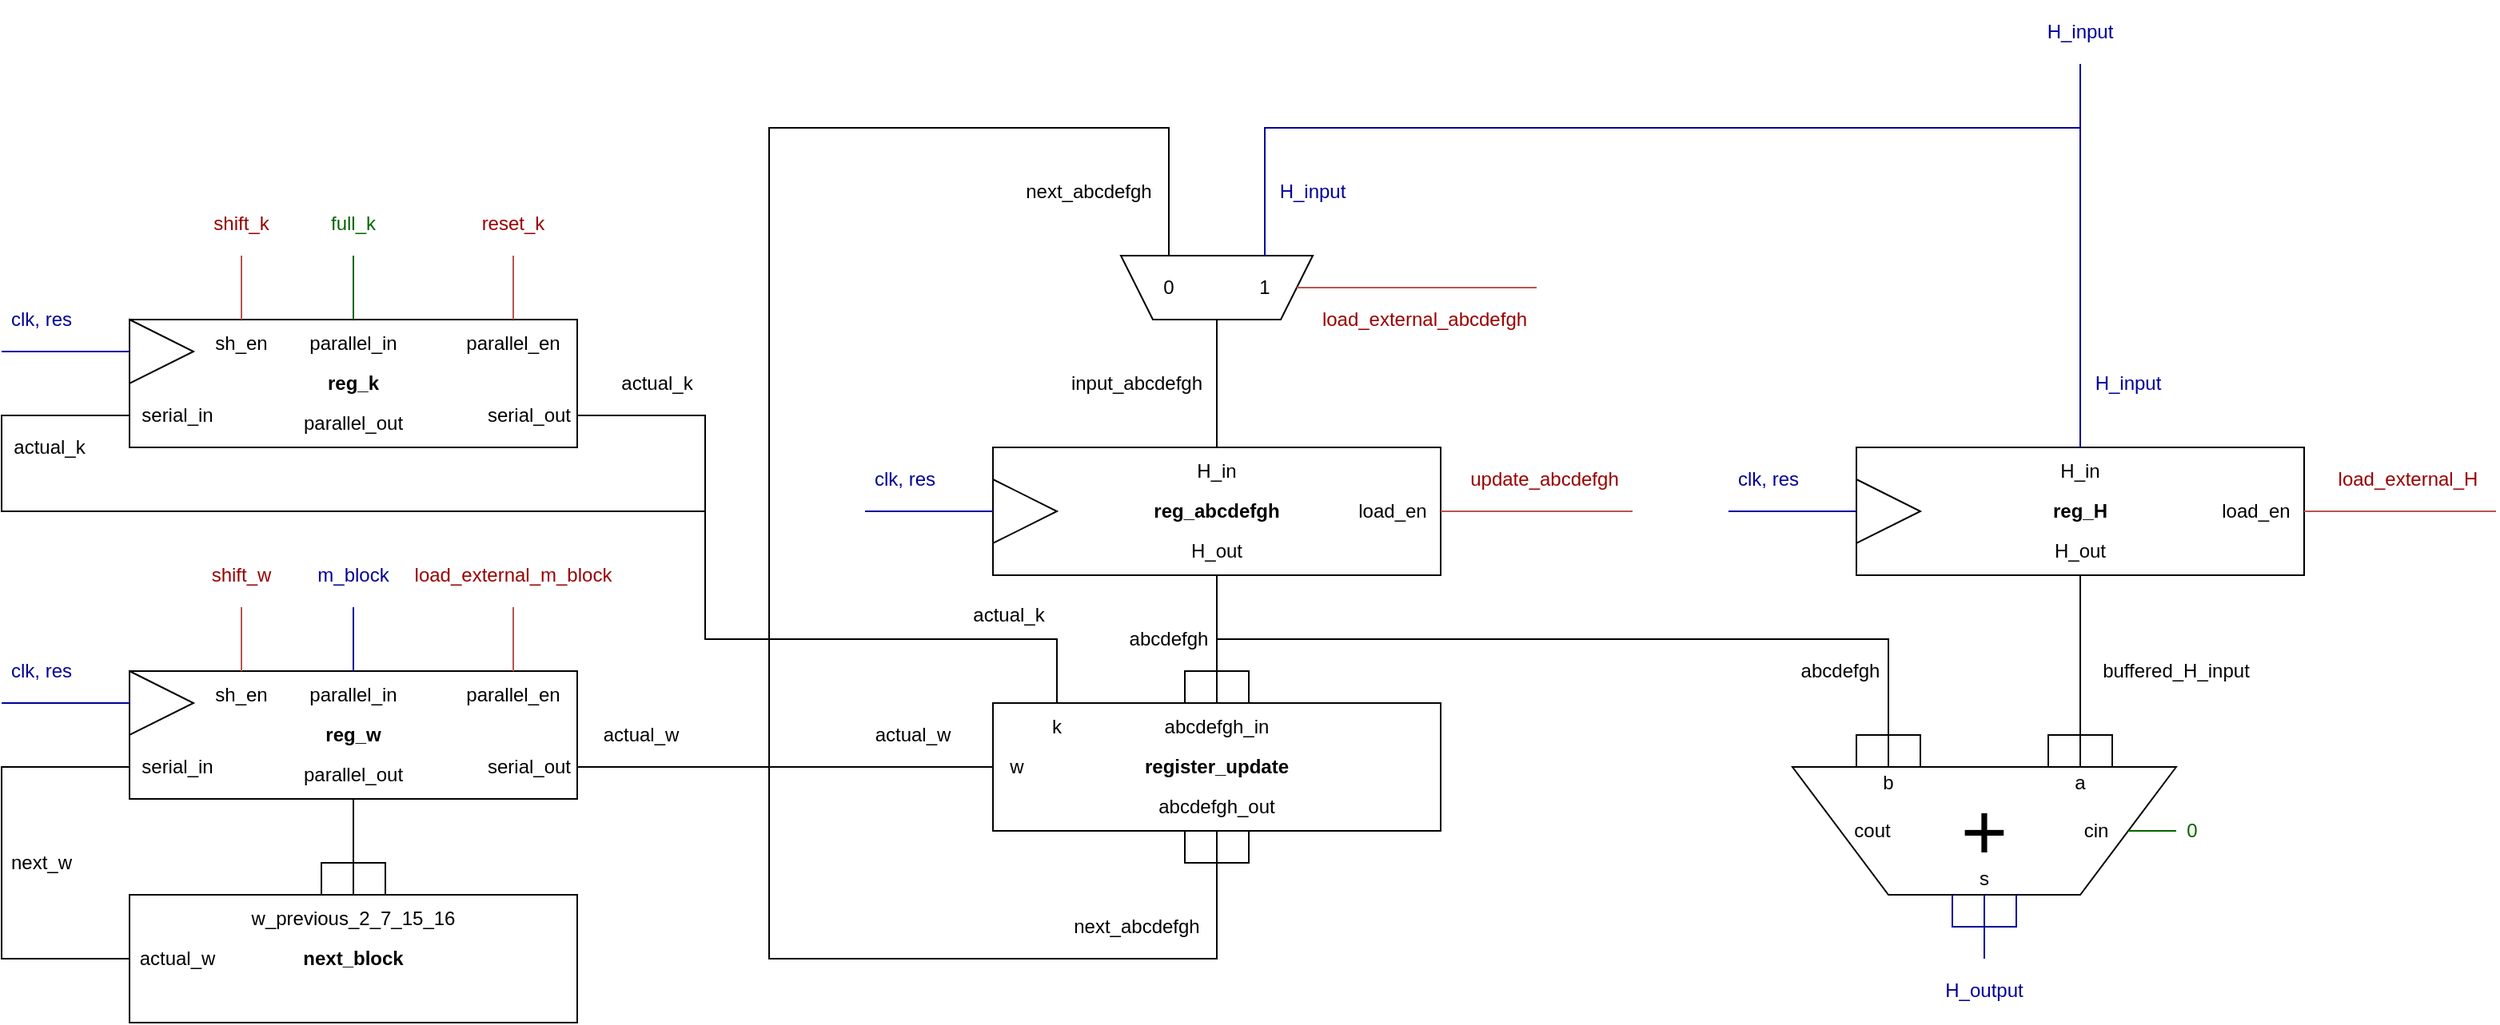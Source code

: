 <mxfile version="24.6.4" type="device" pages="5">
  <diagram id="8TZR9-oeoSmhL3pvXQrE" name="block_routine_dp">
    <mxGraphModel dx="2591" dy="991" grid="1" gridSize="10" guides="1" tooltips="1" connect="1" arrows="1" fold="1" page="1" pageScale="1" pageWidth="827" pageHeight="1169" math="0" shadow="0">
      <root>
        <mxCell id="0" />
        <mxCell id="1" parent="0" />
        <mxCell id="WCmajL9rDCuiqBreOpp5-1" value="" style="rounded=0;whiteSpace=wrap;html=1;" parent="1" vertex="1">
          <mxGeometry x="-140" y="440" width="280" height="80" as="geometry" />
        </mxCell>
        <mxCell id="WCmajL9rDCuiqBreOpp5-2" value="reg_abcdefgh" style="text;html=1;align=center;verticalAlign=middle;whiteSpace=wrap;rounded=0;fontStyle=1" parent="1" vertex="1">
          <mxGeometry x="-60" y="460" width="120" height="40" as="geometry" />
        </mxCell>
        <mxCell id="WCmajL9rDCuiqBreOpp5-3" value="" style="triangle;whiteSpace=wrap;html=1;" parent="1" vertex="1">
          <mxGeometry x="-140" y="460" width="40" height="40" as="geometry" />
        </mxCell>
        <mxCell id="WCmajL9rDCuiqBreOpp5-4" value="" style="endArrow=none;html=1;rounded=0;exitX=0;exitY=0.5;exitDx=0;exitDy=0;fillColor=#f8cecc;strokeColor=#000099;fontColor=#000099;" parent="1" source="WCmajL9rDCuiqBreOpp5-3" edge="1">
          <mxGeometry width="50" height="50" relative="1" as="geometry">
            <mxPoint x="50" y="430" as="sourcePoint" />
            <mxPoint x="-220" y="480" as="targetPoint" />
          </mxGeometry>
        </mxCell>
        <mxCell id="WCmajL9rDCuiqBreOpp5-5" value="clk, res" style="text;html=1;align=center;verticalAlign=middle;whiteSpace=wrap;rounded=0;fontColor=#000099;" parent="1" vertex="1">
          <mxGeometry x="-220" y="440" width="50" height="40" as="geometry" />
        </mxCell>
        <mxCell id="WCmajL9rDCuiqBreOpp5-6" value="load_en" style="text;html=1;align=center;verticalAlign=middle;whiteSpace=wrap;rounded=0;" parent="1" vertex="1">
          <mxGeometry x="80" y="460" width="60" height="40" as="geometry" />
        </mxCell>
        <mxCell id="WCmajL9rDCuiqBreOpp5-7" value="H_out" style="text;html=1;align=center;verticalAlign=middle;whiteSpace=wrap;rounded=0;" parent="1" vertex="1">
          <mxGeometry x="-20" y="490" width="40" height="30" as="geometry" />
        </mxCell>
        <mxCell id="WCmajL9rDCuiqBreOpp5-8" value="H_in" style="text;html=1;align=center;verticalAlign=middle;whiteSpace=wrap;rounded=0;" parent="1" vertex="1">
          <mxGeometry x="-20" y="440" width="40" height="30" as="geometry" />
        </mxCell>
        <mxCell id="WCmajL9rDCuiqBreOpp5-9" value="" style="endArrow=none;html=1;rounded=0;fillColor=#f8cecc;strokeColor=#b85450;entryX=1;entryY=0.5;entryDx=0;entryDy=0;" parent="1" target="WCmajL9rDCuiqBreOpp5-6" edge="1">
          <mxGeometry width="50" height="50" relative="1" as="geometry">
            <mxPoint x="260" y="480" as="sourcePoint" />
            <mxPoint x="300" y="359.5" as="targetPoint" />
          </mxGeometry>
        </mxCell>
        <mxCell id="WCmajL9rDCuiqBreOpp5-10" value="update_abcdefgh" style="text;html=1;align=center;verticalAlign=middle;whiteSpace=wrap;rounded=0;fontColor=#990000;" parent="1" vertex="1">
          <mxGeometry x="150" y="440" width="110" height="40" as="geometry" />
        </mxCell>
        <mxCell id="WCmajL9rDCuiqBreOpp5-11" value="" style="endArrow=none;html=1;rounded=0;exitX=0.5;exitY=0;exitDx=0;exitDy=0;entryX=0.5;entryY=0;entryDx=0;entryDy=0;" parent="1" source="WCmajL9rDCuiqBreOpp5-8" target="WCmajL9rDCuiqBreOpp5-25" edge="1">
          <mxGeometry width="50" height="50" relative="1" as="geometry">
            <mxPoint x="30" y="360" as="sourcePoint" />
            <mxPoint y="400" as="targetPoint" />
          </mxGeometry>
        </mxCell>
        <mxCell id="WCmajL9rDCuiqBreOpp5-12" value="" style="endArrow=none;html=1;rounded=0;entryX=0.5;entryY=1;entryDx=0;entryDy=0;exitX=0.5;exitY=0;exitDx=0;exitDy=0;" parent="1" source="WCmajL9rDCuiqBreOpp5-38" target="WCmajL9rDCuiqBreOpp5-7" edge="1">
          <mxGeometry width="50" height="50" relative="1" as="geometry">
            <mxPoint y="560" as="sourcePoint" />
            <mxPoint x="10" y="540" as="targetPoint" />
          </mxGeometry>
        </mxCell>
        <mxCell id="WCmajL9rDCuiqBreOpp5-13" value="" style="rounded=0;whiteSpace=wrap;html=1;" parent="1" vertex="1">
          <mxGeometry x="400" y="440" width="280" height="80" as="geometry" />
        </mxCell>
        <mxCell id="WCmajL9rDCuiqBreOpp5-14" value="reg_H" style="text;html=1;align=center;verticalAlign=middle;whiteSpace=wrap;rounded=0;fontStyle=1" parent="1" vertex="1">
          <mxGeometry x="510" y="460" width="60" height="40" as="geometry" />
        </mxCell>
        <mxCell id="WCmajL9rDCuiqBreOpp5-15" value="" style="triangle;whiteSpace=wrap;html=1;" parent="1" vertex="1">
          <mxGeometry x="400" y="460" width="40" height="40" as="geometry" />
        </mxCell>
        <mxCell id="WCmajL9rDCuiqBreOpp5-16" value="" style="endArrow=none;html=1;rounded=0;exitX=0;exitY=0.5;exitDx=0;exitDy=0;fillColor=#f8cecc;strokeColor=#000099;fontColor=#000099;" parent="1" source="WCmajL9rDCuiqBreOpp5-15" edge="1">
          <mxGeometry width="50" height="50" relative="1" as="geometry">
            <mxPoint x="590" y="430" as="sourcePoint" />
            <mxPoint x="320" y="480" as="targetPoint" />
          </mxGeometry>
        </mxCell>
        <mxCell id="WCmajL9rDCuiqBreOpp5-17" value="clk, res" style="text;html=1;align=center;verticalAlign=middle;whiteSpace=wrap;rounded=0;fontColor=#000099;" parent="1" vertex="1">
          <mxGeometry x="320" y="440" width="50" height="40" as="geometry" />
        </mxCell>
        <mxCell id="WCmajL9rDCuiqBreOpp5-18" value="load_en" style="text;html=1;align=center;verticalAlign=middle;whiteSpace=wrap;rounded=0;" parent="1" vertex="1">
          <mxGeometry x="620" y="460" width="60" height="40" as="geometry" />
        </mxCell>
        <mxCell id="WCmajL9rDCuiqBreOpp5-19" value="H_out" style="text;html=1;align=center;verticalAlign=middle;whiteSpace=wrap;rounded=0;" parent="1" vertex="1">
          <mxGeometry x="520" y="490" width="40" height="30" as="geometry" />
        </mxCell>
        <mxCell id="WCmajL9rDCuiqBreOpp5-20" value="H_in" style="text;html=1;align=center;verticalAlign=middle;whiteSpace=wrap;rounded=0;" parent="1" vertex="1">
          <mxGeometry x="520" y="440" width="40" height="30" as="geometry" />
        </mxCell>
        <mxCell id="WCmajL9rDCuiqBreOpp5-21" value="" style="endArrow=none;html=1;rounded=0;fillColor=#f8cecc;strokeColor=#b85450;entryX=1;entryY=0.5;entryDx=0;entryDy=0;" parent="1" target="WCmajL9rDCuiqBreOpp5-18" edge="1">
          <mxGeometry width="50" height="50" relative="1" as="geometry">
            <mxPoint x="800" y="480" as="sourcePoint" />
            <mxPoint x="840" y="359.5" as="targetPoint" />
          </mxGeometry>
        </mxCell>
        <mxCell id="WCmajL9rDCuiqBreOpp5-22" value="load_external_H" style="text;html=1;align=center;verticalAlign=middle;whiteSpace=wrap;rounded=0;fontColor=#990000;" parent="1" vertex="1">
          <mxGeometry x="690" y="440" width="110" height="40" as="geometry" />
        </mxCell>
        <mxCell id="WCmajL9rDCuiqBreOpp5-23" value="" style="endArrow=none;html=1;rounded=0;exitX=0.5;exitY=0;exitDx=0;exitDy=0;strokeColor=#000099;entryX=0.5;entryY=1;entryDx=0;entryDy=0;" parent="1" source="WCmajL9rDCuiqBreOpp5-20" target="WCmajL9rDCuiqBreOpp5-32" edge="1">
          <mxGeometry width="50" height="50" relative="1" as="geometry">
            <mxPoint x="570" y="360" as="sourcePoint" />
            <mxPoint x="540" y="200" as="targetPoint" />
          </mxGeometry>
        </mxCell>
        <mxCell id="WCmajL9rDCuiqBreOpp5-25" value="" style="shape=trapezoid;perimeter=trapezoidPerimeter;whiteSpace=wrap;html=1;fixedSize=1;rotation=-180;size=20;" parent="1" vertex="1">
          <mxGeometry x="-60" y="320" width="120" height="40" as="geometry" />
        </mxCell>
        <mxCell id="WCmajL9rDCuiqBreOpp5-26" value="" style="endArrow=none;html=1;rounded=0;fillColor=#f8cecc;strokeColor=#b85450;entryX=0;entryY=0.5;entryDx=0;entryDy=0;exitX=1;exitY=0;exitDx=0;exitDy=0;" parent="1" source="WCmajL9rDCuiqBreOpp5-30" target="WCmajL9rDCuiqBreOpp5-25" edge="1">
          <mxGeometry width="50" height="50" relative="1" as="geometry">
            <mxPoint x="160" y="340" as="sourcePoint" />
            <mxPoint x="30" y="289.5" as="targetPoint" />
          </mxGeometry>
        </mxCell>
        <mxCell id="WCmajL9rDCuiqBreOpp5-27" value="" style="endArrow=none;html=1;rounded=0;exitX=0.75;exitY=1;exitDx=0;exitDy=0;entryX=0.5;entryY=1;entryDx=0;entryDy=0;" parent="1" source="WCmajL9rDCuiqBreOpp5-25" target="WCmajL9rDCuiqBreOpp5-37" edge="1">
          <mxGeometry width="50" height="50" relative="1" as="geometry">
            <mxPoint x="-50" y="270" as="sourcePoint" />
            <mxPoint y="760" as="targetPoint" />
            <Array as="points">
              <mxPoint x="-30" y="240" />
              <mxPoint x="-280" y="240" />
              <mxPoint x="-280" y="760" />
              <mxPoint y="760" />
            </Array>
          </mxGeometry>
        </mxCell>
        <mxCell id="WCmajL9rDCuiqBreOpp5-28" value="input_abcdefgh" style="text;html=1;align=center;verticalAlign=middle;whiteSpace=wrap;rounded=0;" parent="1" vertex="1">
          <mxGeometry x="-100" y="380" width="100" height="40" as="geometry" />
        </mxCell>
        <mxCell id="WCmajL9rDCuiqBreOpp5-29" value="next_abcdefgh" style="text;html=1;align=center;verticalAlign=middle;whiteSpace=wrap;rounded=0;" parent="1" vertex="1">
          <mxGeometry x="-130" y="260" width="100" height="40" as="geometry" />
        </mxCell>
        <mxCell id="WCmajL9rDCuiqBreOpp5-30" value="load_external_abcdefgh" style="text;html=1;align=center;verticalAlign=middle;whiteSpace=wrap;rounded=0;fontColor=#990000;" parent="1" vertex="1">
          <mxGeometry x="60" y="340" width="140" height="40" as="geometry" />
        </mxCell>
        <mxCell id="WCmajL9rDCuiqBreOpp5-31" value="" style="endArrow=none;html=1;rounded=0;strokeColor=#000099;exitX=0.25;exitY=1;exitDx=0;exitDy=0;" parent="1" source="WCmajL9rDCuiqBreOpp5-25" edge="1">
          <mxGeometry width="50" height="50" relative="1" as="geometry">
            <mxPoint x="160" y="340" as="sourcePoint" />
            <mxPoint x="540" y="240" as="targetPoint" />
            <Array as="points">
              <mxPoint x="30" y="240" />
            </Array>
          </mxGeometry>
        </mxCell>
        <mxCell id="WCmajL9rDCuiqBreOpp5-32" value="H_input" style="text;html=1;align=center;verticalAlign=middle;whiteSpace=wrap;rounded=0;fontColor=#000099;" parent="1" vertex="1">
          <mxGeometry x="510" y="160" width="60" height="40" as="geometry" />
        </mxCell>
        <mxCell id="WCmajL9rDCuiqBreOpp5-33" value="H_input" style="text;html=1;align=center;verticalAlign=middle;whiteSpace=wrap;rounded=0;fontColor=#000099;" parent="1" vertex="1">
          <mxGeometry x="30" y="260" width="60" height="40" as="geometry" />
        </mxCell>
        <mxCell id="WCmajL9rDCuiqBreOpp5-34" value="H_input" style="text;html=1;align=center;verticalAlign=middle;whiteSpace=wrap;rounded=0;fontColor=#000099;" parent="1" vertex="1">
          <mxGeometry x="540" y="380" width="60" height="40" as="geometry" />
        </mxCell>
        <mxCell id="WCmajL9rDCuiqBreOpp5-35" value="" style="rounded=0;whiteSpace=wrap;html=1;" parent="1" vertex="1">
          <mxGeometry x="-140" y="600" width="280" height="80" as="geometry" />
        </mxCell>
        <mxCell id="WCmajL9rDCuiqBreOpp5-36" value="register_update" style="text;html=1;align=center;verticalAlign=middle;whiteSpace=wrap;rounded=0;fontStyle=1" parent="1" vertex="1">
          <mxGeometry x="-45" y="620" width="90" height="40" as="geometry" />
        </mxCell>
        <mxCell id="WCmajL9rDCuiqBreOpp5-37" value="abcdefgh_out" style="text;html=1;align=center;verticalAlign=middle;whiteSpace=wrap;rounded=0;" parent="1" vertex="1">
          <mxGeometry x="-40" y="650" width="80" height="30" as="geometry" />
        </mxCell>
        <mxCell id="WCmajL9rDCuiqBreOpp5-38" value="abcdefgh_in" style="text;html=1;align=center;verticalAlign=middle;whiteSpace=wrap;rounded=0;" parent="1" vertex="1">
          <mxGeometry x="-40" y="600" width="80" height="30" as="geometry" />
        </mxCell>
        <mxCell id="WCmajL9rDCuiqBreOpp5-39" value="k" style="text;html=1;align=center;verticalAlign=middle;whiteSpace=wrap;rounded=0;" parent="1" vertex="1">
          <mxGeometry x="-120" y="600" width="40" height="30" as="geometry" />
        </mxCell>
        <mxCell id="WCmajL9rDCuiqBreOpp5-40" value="w" style="text;html=1;align=center;verticalAlign=middle;whiteSpace=wrap;rounded=0;" parent="1" vertex="1">
          <mxGeometry x="-140" y="620" width="30" height="40" as="geometry" />
        </mxCell>
        <mxCell id="WCmajL9rDCuiqBreOpp5-41" value="actual_w" style="text;html=1;align=center;verticalAlign=middle;whiteSpace=wrap;rounded=0;" parent="1" vertex="1">
          <mxGeometry x="-390" y="600" width="60" height="40" as="geometry" />
        </mxCell>
        <mxCell id="WCmajL9rDCuiqBreOpp5-42" value="" style="endArrow=none;html=1;rounded=0;exitX=0.5;exitY=1;exitDx=0;exitDy=0;entryX=0.5;entryY=0;entryDx=0;entryDy=0;" parent="1" source="WCmajL9rDCuiqBreOpp5-19" target="WCmajL9rDCuiqBreOpp5-48" edge="1">
          <mxGeometry width="50" height="50" relative="1" as="geometry">
            <mxPoint x="330" y="620" as="sourcePoint" />
            <mxPoint x="330" y="740" as="targetPoint" />
          </mxGeometry>
        </mxCell>
        <mxCell id="WCmajL9rDCuiqBreOpp5-43" value="abcdefgh" style="text;html=1;align=center;verticalAlign=middle;whiteSpace=wrap;rounded=0;" parent="1" vertex="1">
          <mxGeometry x="-60" y="540" width="60" height="40" as="geometry" />
        </mxCell>
        <mxCell id="WCmajL9rDCuiqBreOpp5-44" value="" style="endArrow=none;html=1;rounded=0;entryX=0;entryY=0.5;entryDx=0;entryDy=0;exitX=1;exitY=0.5;exitDx=0;exitDy=0;" parent="1" source="WCmajL9rDCuiqBreOpp5-88" target="WCmajL9rDCuiqBreOpp5-40" edge="1">
          <mxGeometry width="50" height="50" relative="1" as="geometry">
            <mxPoint x="-240" y="640" as="sourcePoint" />
            <mxPoint x="-110" y="650" as="targetPoint" />
          </mxGeometry>
        </mxCell>
        <mxCell id="WCmajL9rDCuiqBreOpp5-45" value="" style="endArrow=none;html=1;rounded=0;entryX=0.5;entryY=0;entryDx=0;entryDy=0;exitX=1;exitY=0.5;exitDx=0;exitDy=0;" parent="1" source="WCmajL9rDCuiqBreOpp5-70" target="WCmajL9rDCuiqBreOpp5-39" edge="1">
          <mxGeometry width="50" height="50" relative="1" as="geometry">
            <mxPoint x="-320" y="500" as="sourcePoint" />
            <mxPoint x="-240" y="690" as="targetPoint" />
            <Array as="points">
              <mxPoint x="-320" y="420" />
              <mxPoint x="-320" y="560" />
              <mxPoint x="-100" y="560" />
            </Array>
          </mxGeometry>
        </mxCell>
        <mxCell id="WCmajL9rDCuiqBreOpp5-46" value="" style="shape=trapezoid;perimeter=trapezoidPerimeter;whiteSpace=wrap;html=1;fixedSize=1;rotation=-180;size=60.0;" parent="1" vertex="1">
          <mxGeometry x="360" y="640" width="240" height="80" as="geometry" />
        </mxCell>
        <mxCell id="WCmajL9rDCuiqBreOpp5-47" value="+" style="text;strokeColor=none;fillColor=none;align=center;verticalAlign=middle;spacingLeft=4;spacingRight=4;overflow=hidden;points=[[0,0.5],[1,0.5]];portConstraint=eastwest;rotatable=0;whiteSpace=wrap;html=1;fontSize=50;fontStyle=0" parent="1" vertex="1">
          <mxGeometry x="440" y="640" width="80" height="80" as="geometry" />
        </mxCell>
        <mxCell id="WCmajL9rDCuiqBreOpp5-48" value="a" style="text;html=1;align=center;verticalAlign=middle;whiteSpace=wrap;rounded=0;" parent="1" vertex="1">
          <mxGeometry x="530" y="640" width="20" height="20" as="geometry" />
        </mxCell>
        <mxCell id="WCmajL9rDCuiqBreOpp5-49" value="b" style="text;html=1;align=center;verticalAlign=middle;whiteSpace=wrap;rounded=0;" parent="1" vertex="1">
          <mxGeometry x="410" y="640" width="20" height="20" as="geometry" />
        </mxCell>
        <mxCell id="WCmajL9rDCuiqBreOpp5-50" value="cin" style="text;html=1;align=center;verticalAlign=middle;whiteSpace=wrap;rounded=0;" parent="1" vertex="1">
          <mxGeometry x="530" y="670" width="40" height="20" as="geometry" />
        </mxCell>
        <mxCell id="WCmajL9rDCuiqBreOpp5-51" value="0" style="text;html=1;align=center;verticalAlign=middle;whiteSpace=wrap;rounded=0;fontColor=#006600;" parent="1" vertex="1">
          <mxGeometry x="600" y="670" width="20" height="20" as="geometry" />
        </mxCell>
        <mxCell id="WCmajL9rDCuiqBreOpp5-52" value="s" style="text;html=1;align=center;verticalAlign=middle;whiteSpace=wrap;rounded=0;" parent="1" vertex="1">
          <mxGeometry x="470" y="700" width="20" height="20" as="geometry" />
        </mxCell>
        <mxCell id="WCmajL9rDCuiqBreOpp5-53" value="H_output" style="text;html=1;align=center;verticalAlign=middle;whiteSpace=wrap;rounded=0;fontColor=#000099;" parent="1" vertex="1">
          <mxGeometry x="450" y="760" width="60" height="40" as="geometry" />
        </mxCell>
        <mxCell id="WCmajL9rDCuiqBreOpp5-54" value="next_abcdefgh" style="text;html=1;align=center;verticalAlign=middle;whiteSpace=wrap;rounded=0;" parent="1" vertex="1">
          <mxGeometry x="-100" y="720" width="100" height="40" as="geometry" />
        </mxCell>
        <mxCell id="WCmajL9rDCuiqBreOpp5-55" value="cout" style="text;html=1;align=center;verticalAlign=middle;whiteSpace=wrap;rounded=0;" parent="1" vertex="1">
          <mxGeometry x="390" y="670" width="40" height="20" as="geometry" />
        </mxCell>
        <mxCell id="WCmajL9rDCuiqBreOpp5-56" value="buffered_H_input" style="text;html=1;align=center;verticalAlign=middle;whiteSpace=wrap;rounded=0;" parent="1" vertex="1">
          <mxGeometry x="540" y="560" width="120" height="40" as="geometry" />
        </mxCell>
        <mxCell id="WCmajL9rDCuiqBreOpp5-57" value="abcdefgh" style="text;html=1;align=center;verticalAlign=middle;whiteSpace=wrap;rounded=0;" parent="1" vertex="1">
          <mxGeometry x="360" y="560" width="60" height="40" as="geometry" />
        </mxCell>
        <mxCell id="WCmajL9rDCuiqBreOpp5-58" value="" style="endArrow=none;html=1;rounded=0;exitX=0;exitY=0.5;exitDx=0;exitDy=0;entryX=0;entryY=0.5;entryDx=0;entryDy=0;strokeColor=#006600;" parent="1" source="WCmajL9rDCuiqBreOpp5-46" target="WCmajL9rDCuiqBreOpp5-51" edge="1">
          <mxGeometry width="50" height="50" relative="1" as="geometry">
            <mxPoint x="520" y="770" as="sourcePoint" />
            <mxPoint x="610" y="760" as="targetPoint" />
          </mxGeometry>
        </mxCell>
        <mxCell id="WCmajL9rDCuiqBreOpp5-59" value="" style="endArrow=none;html=1;rounded=0;exitX=0.5;exitY=1;exitDx=0;exitDy=0;strokeColor=#000099;entryX=0.5;entryY=0;entryDx=0;entryDy=0;" parent="1" source="WCmajL9rDCuiqBreOpp5-52" target="WCmajL9rDCuiqBreOpp5-53" edge="1">
          <mxGeometry width="50" height="50" relative="1" as="geometry">
            <mxPoint x="580" y="690" as="sourcePoint" />
            <mxPoint x="550" y="790" as="targetPoint" />
          </mxGeometry>
        </mxCell>
        <mxCell id="WCmajL9rDCuiqBreOpp5-60" value="" style="rounded=0;whiteSpace=wrap;html=1;" parent="1" vertex="1">
          <mxGeometry x="-680" y="360" width="280" height="80" as="geometry" />
        </mxCell>
        <mxCell id="WCmajL9rDCuiqBreOpp5-61" value="reg_k" style="text;html=1;align=center;verticalAlign=middle;whiteSpace=wrap;rounded=0;fontStyle=1" parent="1" vertex="1">
          <mxGeometry x="-580" y="380" width="80" height="40" as="geometry" />
        </mxCell>
        <mxCell id="WCmajL9rDCuiqBreOpp5-62" value="parallel_en" style="text;html=1;align=center;verticalAlign=middle;whiteSpace=wrap;rounded=0;" parent="1" vertex="1">
          <mxGeometry x="-480" y="360" width="80" height="30" as="geometry" />
        </mxCell>
        <mxCell id="WCmajL9rDCuiqBreOpp5-63" value="parallel_out" style="text;html=1;align=center;verticalAlign=middle;whiteSpace=wrap;rounded=0;" parent="1" vertex="1">
          <mxGeometry x="-570" y="410" width="60" height="30" as="geometry" />
        </mxCell>
        <mxCell id="WCmajL9rDCuiqBreOpp5-64" value="parallel_in" style="text;html=1;align=center;verticalAlign=middle;whiteSpace=wrap;rounded=0;" parent="1" vertex="1">
          <mxGeometry x="-570" y="360" width="60" height="30" as="geometry" />
        </mxCell>
        <mxCell id="WCmajL9rDCuiqBreOpp5-65" value="" style="endArrow=none;html=1;rounded=0;fillColor=#f8cecc;strokeColor=#b85450;entryX=0.5;entryY=0;entryDx=0;entryDy=0;exitX=0.5;exitY=1;exitDx=0;exitDy=0;" parent="1" source="WCmajL9rDCuiqBreOpp5-66" target="WCmajL9rDCuiqBreOpp5-62" edge="1">
          <mxGeometry width="50" height="50" relative="1" as="geometry">
            <mxPoint x="-360" y="380" as="sourcePoint" />
            <mxPoint x="-430" y="588.5" as="targetPoint" />
          </mxGeometry>
        </mxCell>
        <mxCell id="WCmajL9rDCuiqBreOpp5-66" value="reset_k" style="text;html=1;align=center;verticalAlign=middle;whiteSpace=wrap;rounded=0;fontColor=#990000;" parent="1" vertex="1">
          <mxGeometry x="-470" y="280" width="60" height="40" as="geometry" />
        </mxCell>
        <mxCell id="WCmajL9rDCuiqBreOpp5-67" value="sh_en" style="text;html=1;align=center;verticalAlign=middle;whiteSpace=wrap;rounded=0;" parent="1" vertex="1">
          <mxGeometry x="-640" y="360" width="60" height="30" as="geometry" />
        </mxCell>
        <mxCell id="WCmajL9rDCuiqBreOpp5-68" value="" style="endArrow=none;html=1;rounded=0;fillColor=#f8cecc;strokeColor=#b85450;entryX=0.5;entryY=0;entryDx=0;entryDy=0;exitX=0.5;exitY=1;exitDx=0;exitDy=0;" parent="1" source="WCmajL9rDCuiqBreOpp5-69" target="WCmajL9rDCuiqBreOpp5-67" edge="1">
          <mxGeometry width="50" height="50" relative="1" as="geometry">
            <mxPoint x="-360" y="420" as="sourcePoint" />
            <mxPoint x="-430" y="618.5" as="targetPoint" />
          </mxGeometry>
        </mxCell>
        <mxCell id="WCmajL9rDCuiqBreOpp5-69" value="shift_k" style="text;html=1;align=center;verticalAlign=middle;whiteSpace=wrap;rounded=0;fontColor=#990000;" parent="1" vertex="1">
          <mxGeometry x="-640" y="280" width="60" height="40" as="geometry" />
        </mxCell>
        <mxCell id="WCmajL9rDCuiqBreOpp5-70" value="serial_out" style="text;html=1;align=center;verticalAlign=middle;whiteSpace=wrap;rounded=0;" parent="1" vertex="1">
          <mxGeometry x="-460" y="400" width="60" height="40" as="geometry" />
        </mxCell>
        <mxCell id="WCmajL9rDCuiqBreOpp5-71" value="serial_in" style="text;html=1;align=center;verticalAlign=middle;whiteSpace=wrap;rounded=0;" parent="1" vertex="1">
          <mxGeometry x="-680" y="400" width="60" height="40" as="geometry" />
        </mxCell>
        <mxCell id="WCmajL9rDCuiqBreOpp5-72" value="" style="endArrow=none;html=1;rounded=0;entryX=0;entryY=0.5;entryDx=0;entryDy=0;" parent="1" target="WCmajL9rDCuiqBreOpp5-71" edge="1">
          <mxGeometry width="50" height="50" relative="1" as="geometry">
            <mxPoint x="-320" y="480" as="sourcePoint" />
            <mxPoint x="-600" y="600" as="targetPoint" />
            <Array as="points">
              <mxPoint x="-760" y="480" />
              <mxPoint x="-760" y="420" />
            </Array>
          </mxGeometry>
        </mxCell>
        <mxCell id="WCmajL9rDCuiqBreOpp5-73" value="full_k" style="text;html=1;align=center;verticalAlign=middle;whiteSpace=wrap;rounded=0;fontColor=#006600;" parent="1" vertex="1">
          <mxGeometry x="-560" y="280" width="40" height="40" as="geometry" />
        </mxCell>
        <mxCell id="WCmajL9rDCuiqBreOpp5-74" value="" style="triangle;whiteSpace=wrap;html=1;rotation=0;" parent="1" vertex="1">
          <mxGeometry x="-680" y="360" width="40" height="40" as="geometry" />
        </mxCell>
        <mxCell id="WCmajL9rDCuiqBreOpp5-75" value="" style="endArrow=none;html=1;rounded=0;exitX=0;exitY=0.5;exitDx=0;exitDy=0;fillColor=#f8cecc;strokeColor=#000099;fontColor=#000099;" parent="1" source="WCmajL9rDCuiqBreOpp5-74" edge="1">
          <mxGeometry width="50" height="50" relative="1" as="geometry">
            <mxPoint x="-490" y="350" as="sourcePoint" />
            <mxPoint x="-760" y="380" as="targetPoint" />
          </mxGeometry>
        </mxCell>
        <mxCell id="WCmajL9rDCuiqBreOpp5-76" value="clk, res" style="text;html=1;align=center;verticalAlign=middle;whiteSpace=wrap;rounded=0;fontColor=#000099;" parent="1" vertex="1">
          <mxGeometry x="-760" y="340" width="50" height="40" as="geometry" />
        </mxCell>
        <mxCell id="WCmajL9rDCuiqBreOpp5-77" value="" style="endArrow=none;html=1;rounded=0;exitX=0.5;exitY=0;exitDx=0;exitDy=0;fillColor=#f8cecc;strokeColor=#006600;fontColor=#000099;entryX=0.5;entryY=1;entryDx=0;entryDy=0;" parent="1" source="WCmajL9rDCuiqBreOpp5-64" target="WCmajL9rDCuiqBreOpp5-73" edge="1">
          <mxGeometry width="50" height="50" relative="1" as="geometry">
            <mxPoint x="-440" y="310" as="sourcePoint" />
            <mxPoint x="-540" y="320" as="targetPoint" />
          </mxGeometry>
        </mxCell>
        <mxCell id="WCmajL9rDCuiqBreOpp5-78" value="" style="rounded=0;whiteSpace=wrap;html=1;" parent="1" vertex="1">
          <mxGeometry x="-680" y="580" width="280" height="80" as="geometry" />
        </mxCell>
        <mxCell id="WCmajL9rDCuiqBreOpp5-79" value="reg_w" style="text;html=1;align=center;verticalAlign=middle;whiteSpace=wrap;rounded=0;fontStyle=1" parent="1" vertex="1">
          <mxGeometry x="-580" y="600" width="80" height="40" as="geometry" />
        </mxCell>
        <mxCell id="WCmajL9rDCuiqBreOpp5-80" value="parallel_en" style="text;html=1;align=center;verticalAlign=middle;whiteSpace=wrap;rounded=0;" parent="1" vertex="1">
          <mxGeometry x="-480" y="580" width="80" height="30" as="geometry" />
        </mxCell>
        <mxCell id="WCmajL9rDCuiqBreOpp5-81" value="parallel_out" style="text;html=1;align=center;verticalAlign=middle;whiteSpace=wrap;rounded=0;" parent="1" vertex="1">
          <mxGeometry x="-570" y="630" width="60" height="30" as="geometry" />
        </mxCell>
        <mxCell id="WCmajL9rDCuiqBreOpp5-82" value="parallel_in" style="text;html=1;align=center;verticalAlign=middle;whiteSpace=wrap;rounded=0;" parent="1" vertex="1">
          <mxGeometry x="-570" y="580" width="60" height="30" as="geometry" />
        </mxCell>
        <mxCell id="WCmajL9rDCuiqBreOpp5-83" value="" style="endArrow=none;html=1;rounded=0;fillColor=#f8cecc;strokeColor=#b85450;entryX=0.5;entryY=0;entryDx=0;entryDy=0;exitX=0.5;exitY=1;exitDx=0;exitDy=0;" parent="1" source="WCmajL9rDCuiqBreOpp5-84" target="WCmajL9rDCuiqBreOpp5-80" edge="1">
          <mxGeometry width="50" height="50" relative="1" as="geometry">
            <mxPoint x="-440" y="540" as="sourcePoint" />
            <mxPoint x="-430" y="808.5" as="targetPoint" />
          </mxGeometry>
        </mxCell>
        <mxCell id="WCmajL9rDCuiqBreOpp5-84" value="load_external_m_block" style="text;html=1;align=center;verticalAlign=middle;whiteSpace=wrap;rounded=0;fontColor=#990000;" parent="1" vertex="1">
          <mxGeometry x="-510" y="500" width="140" height="40" as="geometry" />
        </mxCell>
        <mxCell id="WCmajL9rDCuiqBreOpp5-85" value="sh_en" style="text;html=1;align=center;verticalAlign=middle;whiteSpace=wrap;rounded=0;" parent="1" vertex="1">
          <mxGeometry x="-640" y="580" width="60" height="30" as="geometry" />
        </mxCell>
        <mxCell id="WCmajL9rDCuiqBreOpp5-86" value="" style="endArrow=none;html=1;rounded=0;fillColor=#f8cecc;strokeColor=#b85450;entryX=0.5;entryY=0;entryDx=0;entryDy=0;exitX=0.5;exitY=1;exitDx=0;exitDy=0;" parent="1" source="WCmajL9rDCuiqBreOpp5-87" target="WCmajL9rDCuiqBreOpp5-85" edge="1">
          <mxGeometry width="50" height="50" relative="1" as="geometry">
            <mxPoint x="-610" y="540" as="sourcePoint" />
            <mxPoint x="-430" y="838.5" as="targetPoint" />
          </mxGeometry>
        </mxCell>
        <mxCell id="WCmajL9rDCuiqBreOpp5-87" value="shift_w" style="text;html=1;align=center;verticalAlign=middle;whiteSpace=wrap;rounded=0;fontColor=#990000;" parent="1" vertex="1">
          <mxGeometry x="-640" y="500" width="60" height="40" as="geometry" />
        </mxCell>
        <mxCell id="WCmajL9rDCuiqBreOpp5-88" value="serial_out" style="text;html=1;align=center;verticalAlign=middle;whiteSpace=wrap;rounded=0;" parent="1" vertex="1">
          <mxGeometry x="-460" y="620" width="60" height="40" as="geometry" />
        </mxCell>
        <mxCell id="WCmajL9rDCuiqBreOpp5-89" value="serial_in" style="text;html=1;align=center;verticalAlign=middle;whiteSpace=wrap;rounded=0;" parent="1" vertex="1">
          <mxGeometry x="-680" y="620" width="60" height="40" as="geometry" />
        </mxCell>
        <mxCell id="WCmajL9rDCuiqBreOpp5-90" value="" style="endArrow=none;html=1;rounded=0;entryX=0;entryY=0.5;entryDx=0;entryDy=0;exitX=0;exitY=0.5;exitDx=0;exitDy=0;" parent="1" source="WCmajL9rDCuiqBreOpp5-105" target="WCmajL9rDCuiqBreOpp5-89" edge="1">
          <mxGeometry width="50" height="50" relative="1" as="geometry">
            <mxPoint x="-720" y="720" as="sourcePoint" />
            <mxPoint x="-600" y="820" as="targetPoint" />
            <Array as="points">
              <mxPoint x="-760" y="760" />
              <mxPoint x="-760" y="640" />
            </Array>
          </mxGeometry>
        </mxCell>
        <mxCell id="WCmajL9rDCuiqBreOpp5-91" value="m_block" style="text;html=1;align=center;verticalAlign=middle;whiteSpace=wrap;rounded=0;fontColor=#000099;" parent="1" vertex="1">
          <mxGeometry x="-570" y="500" width="60" height="40" as="geometry" />
        </mxCell>
        <mxCell id="WCmajL9rDCuiqBreOpp5-92" value="" style="triangle;whiteSpace=wrap;html=1;rotation=0;" parent="1" vertex="1">
          <mxGeometry x="-680" y="580" width="40" height="40" as="geometry" />
        </mxCell>
        <mxCell id="WCmajL9rDCuiqBreOpp5-93" value="" style="endArrow=none;html=1;rounded=0;exitX=0;exitY=0.5;exitDx=0;exitDy=0;fillColor=#f8cecc;strokeColor=#000099;fontColor=#000099;" parent="1" source="WCmajL9rDCuiqBreOpp5-92" edge="1">
          <mxGeometry width="50" height="50" relative="1" as="geometry">
            <mxPoint x="-490" y="570" as="sourcePoint" />
            <mxPoint x="-760" y="600" as="targetPoint" />
          </mxGeometry>
        </mxCell>
        <mxCell id="WCmajL9rDCuiqBreOpp5-94" value="clk, res" style="text;html=1;align=center;verticalAlign=middle;whiteSpace=wrap;rounded=0;fontColor=#000099;" parent="1" vertex="1">
          <mxGeometry x="-760" y="560" width="50" height="40" as="geometry" />
        </mxCell>
        <mxCell id="WCmajL9rDCuiqBreOpp5-95" value="" style="endArrow=none;html=1;rounded=0;exitX=0.5;exitY=0;exitDx=0;exitDy=0;fillColor=#f8cecc;strokeColor=#000099;fontColor=#000099;entryX=0.5;entryY=1;entryDx=0;entryDy=0;" parent="1" source="WCmajL9rDCuiqBreOpp5-82" target="WCmajL9rDCuiqBreOpp5-91" edge="1">
          <mxGeometry width="50" height="50" relative="1" as="geometry">
            <mxPoint x="-440" y="530" as="sourcePoint" />
            <mxPoint x="-540" y="540" as="targetPoint" />
          </mxGeometry>
        </mxCell>
        <mxCell id="WCmajL9rDCuiqBreOpp5-96" value="actual_k" style="text;html=1;align=center;verticalAlign=middle;whiteSpace=wrap;rounded=0;" parent="1" vertex="1">
          <mxGeometry x="-380" y="380" width="60" height="40" as="geometry" />
        </mxCell>
        <mxCell id="WCmajL9rDCuiqBreOpp5-97" value="actual_k" style="text;html=1;align=center;verticalAlign=middle;whiteSpace=wrap;rounded=0;" parent="1" vertex="1">
          <mxGeometry x="-160" y="530" width="60" height="30" as="geometry" />
        </mxCell>
        <mxCell id="WCmajL9rDCuiqBreOpp5-98" value="actual_k" style="text;html=1;align=center;verticalAlign=middle;whiteSpace=wrap;rounded=0;" parent="1" vertex="1">
          <mxGeometry x="-760" y="420" width="60" height="40" as="geometry" />
        </mxCell>
        <mxCell id="WCmajL9rDCuiqBreOpp5-99" value="actual_w" style="text;html=1;align=center;verticalAlign=middle;whiteSpace=wrap;rounded=0;" parent="1" vertex="1">
          <mxGeometry x="-220" y="600" width="60" height="40" as="geometry" />
        </mxCell>
        <mxCell id="WCmajL9rDCuiqBreOpp5-100" value="" style="endArrow=none;html=1;rounded=0;entryX=0.5;entryY=1;entryDx=0;entryDy=0;exitX=0.5;exitY=0;exitDx=0;exitDy=0;" parent="1" source="WCmajL9rDCuiqBreOpp5-103" target="WCmajL9rDCuiqBreOpp5-81" edge="1">
          <mxGeometry width="50" height="50" relative="1" as="geometry">
            <mxPoint x="-540" y="720" as="sourcePoint" />
            <mxPoint x="-670" y="650" as="targetPoint" />
          </mxGeometry>
        </mxCell>
        <mxCell id="WCmajL9rDCuiqBreOpp5-101" value="" style="rounded=0;whiteSpace=wrap;html=1;" parent="1" vertex="1">
          <mxGeometry x="-680" y="720" width="280" height="80" as="geometry" />
        </mxCell>
        <mxCell id="WCmajL9rDCuiqBreOpp5-102" value="next_block" style="text;html=1;align=center;verticalAlign=middle;whiteSpace=wrap;rounded=0;fontStyle=1" parent="1" vertex="1">
          <mxGeometry x="-580" y="740" width="80" height="40" as="geometry" />
        </mxCell>
        <mxCell id="WCmajL9rDCuiqBreOpp5-103" value="w_previous_2_7_15_16" style="text;html=1;align=center;verticalAlign=middle;whiteSpace=wrap;rounded=0;" parent="1" vertex="1">
          <mxGeometry x="-610" y="720" width="140" height="30" as="geometry" />
        </mxCell>
        <mxCell id="WCmajL9rDCuiqBreOpp5-104" value="next_w" style="text;html=1;align=center;verticalAlign=middle;whiteSpace=wrap;rounded=0;" parent="1" vertex="1">
          <mxGeometry x="-760" y="680" width="50" height="40" as="geometry" />
        </mxCell>
        <mxCell id="WCmajL9rDCuiqBreOpp5-105" value="actual_w" style="text;html=1;align=center;verticalAlign=middle;whiteSpace=wrap;rounded=0;" parent="1" vertex="1">
          <mxGeometry x="-680" y="740" width="60" height="40" as="geometry" />
        </mxCell>
        <mxCell id="WCmajL9rDCuiqBreOpp5-106" value="" style="endArrow=none;html=1;rounded=0;" parent="1" edge="1">
          <mxGeometry width="50" height="50" relative="1" as="geometry">
            <mxPoint x="400" y="640" as="sourcePoint" />
            <mxPoint x="440" y="640" as="targetPoint" />
            <Array as="points">
              <mxPoint x="400" y="620" />
              <mxPoint x="440" y="620" />
            </Array>
          </mxGeometry>
        </mxCell>
        <mxCell id="WCmajL9rDCuiqBreOpp5-107" value="" style="endArrow=none;html=1;rounded=0;" parent="1" edge="1">
          <mxGeometry width="50" height="50" relative="1" as="geometry">
            <mxPoint x="520" y="640" as="sourcePoint" />
            <mxPoint x="560" y="640" as="targetPoint" />
            <Array as="points">
              <mxPoint x="520" y="620" />
              <mxPoint x="560" y="620" />
            </Array>
          </mxGeometry>
        </mxCell>
        <mxCell id="WCmajL9rDCuiqBreOpp5-108" value="" style="endArrow=none;html=1;rounded=0;" parent="1" edge="1">
          <mxGeometry width="50" height="50" relative="1" as="geometry">
            <mxPoint x="-20" y="600" as="sourcePoint" />
            <mxPoint x="20" y="600" as="targetPoint" />
            <Array as="points">
              <mxPoint x="-20" y="580" />
              <mxPoint x="20" y="580" />
            </Array>
          </mxGeometry>
        </mxCell>
        <mxCell id="WCmajL9rDCuiqBreOpp5-109" value="" style="endArrow=none;html=1;rounded=0;" parent="1" edge="1">
          <mxGeometry width="50" height="50" relative="1" as="geometry">
            <mxPoint x="-560" y="720" as="sourcePoint" />
            <mxPoint x="-520" y="720" as="targetPoint" />
            <Array as="points">
              <mxPoint x="-560" y="700" />
              <mxPoint x="-520" y="700" />
            </Array>
          </mxGeometry>
        </mxCell>
        <mxCell id="WCmajL9rDCuiqBreOpp5-110" value="" style="endArrow=none;html=1;rounded=0;" parent="1" edge="1">
          <mxGeometry width="50" height="50" relative="1" as="geometry">
            <mxPoint x="-20" y="680" as="sourcePoint" />
            <mxPoint x="20" y="680" as="targetPoint" />
            <Array as="points">
              <mxPoint x="-20" y="700" />
              <mxPoint x="20" y="700" />
            </Array>
          </mxGeometry>
        </mxCell>
        <mxCell id="WCmajL9rDCuiqBreOpp5-111" value="" style="endArrow=none;html=1;rounded=0;strokeColor=#000099;" parent="1" edge="1">
          <mxGeometry width="50" height="50" relative="1" as="geometry">
            <mxPoint x="460" y="720" as="sourcePoint" />
            <mxPoint x="500" y="720" as="targetPoint" />
            <Array as="points">
              <mxPoint x="460" y="740" />
              <mxPoint x="500" y="740" />
            </Array>
          </mxGeometry>
        </mxCell>
        <mxCell id="WCmajL9rDCuiqBreOpp5-112" value="0" style="text;html=1;align=center;verticalAlign=middle;whiteSpace=wrap;rounded=0;" parent="1" vertex="1">
          <mxGeometry x="-40" y="330" width="20" height="20" as="geometry" />
        </mxCell>
        <mxCell id="WCmajL9rDCuiqBreOpp5-113" value="1" style="text;html=1;align=center;verticalAlign=middle;whiteSpace=wrap;rounded=0;" parent="1" vertex="1">
          <mxGeometry x="20" y="330" width="20" height="20" as="geometry" />
        </mxCell>
        <mxCell id="lsrV4UKCoCDdPBs1aQi4-1" value="" style="endArrow=none;html=1;rounded=0;entryX=1;entryY=0.5;entryDx=0;entryDy=0;exitX=0.5;exitY=0;exitDx=0;exitDy=0;" parent="1" source="WCmajL9rDCuiqBreOpp5-49" target="WCmajL9rDCuiqBreOpp5-43" edge="1">
          <mxGeometry width="50" height="50" relative="1" as="geometry">
            <mxPoint x="290" y="670" as="sourcePoint" />
            <mxPoint x="340" y="620" as="targetPoint" />
            <Array as="points">
              <mxPoint x="420" y="560" />
            </Array>
          </mxGeometry>
        </mxCell>
      </root>
    </mxGraphModel>
  </diagram>
  <diagram id="UFh3VjE7IQpd8CCpNdGZ" name="block_routine_fsm">
    <mxGraphModel dx="794" dy="446" grid="1" gridSize="10" guides="1" tooltips="1" connect="1" arrows="1" fold="1" page="1" pageScale="1" pageWidth="827" pageHeight="1169" math="0" shadow="0">
      <root>
        <mxCell id="0" />
        <mxCell id="1" parent="0" />
        <mxCell id="MXFq6mkbaFM1FFj3IG3N-1" value="" style="rounded=0;whiteSpace=wrap;html=1;" parent="1" vertex="1">
          <mxGeometry x="40" y="80" width="240" height="200" as="geometry" />
        </mxCell>
        <mxCell id="MXFq6mkbaFM1FFj3IG3N-2" value="&lt;div&gt;load_external_H = 0&lt;/div&gt;&lt;div&gt;load_external_abcdefgh = 0&lt;/div&gt;&lt;div&gt;update_abcdefgh = 0&lt;/div&gt;&lt;div&gt;&lt;br&gt;&lt;/div&gt;&lt;div&gt;&lt;span style=&quot;background-color: initial;&quot;&gt;reset_k = 0&lt;/span&gt;&lt;br&gt;&lt;/div&gt;&lt;div&gt;shift_k = 0&lt;/div&gt;&lt;div&gt;load_external_m_block = 0&lt;/div&gt;&lt;div&gt;shift_w = 0&lt;/div&gt;&lt;div&gt;&lt;br&gt;&lt;/div&gt;&lt;div&gt;&lt;span style=&quot;background-color: initial;&quot;&gt;count_en = 0&lt;/span&gt;&lt;br&gt;&lt;/div&gt;&lt;div&gt;reser_counter = 0&lt;/div&gt;&lt;div&gt;&lt;span style=&quot;background-color: initial;&quot;&gt;busy = 0&lt;/span&gt;&lt;br&gt;&lt;/div&gt;&lt;div&gt;valid = 0&lt;/div&gt;" style="text;strokeColor=none;fillColor=none;align=left;verticalAlign=middle;spacingLeft=4;spacingRight=4;overflow=hidden;points=[[0,0.5],[1,0.5]];portConstraint=eastwest;rotatable=0;whiteSpace=wrap;html=1;" parent="1" vertex="1">
          <mxGeometry x="40" y="80" width="160" height="200" as="geometry" />
        </mxCell>
        <mxCell id="MXFq6mkbaFM1FFj3IG3N-3" value="wait_s" style="text;strokeColor=none;fillColor=none;align=center;verticalAlign=middle;spacingLeft=4;spacingRight=4;overflow=hidden;points=[[0,0.5],[1,0.5]];portConstraint=eastwest;rotatable=0;whiteSpace=wrap;html=1;fontStyle=1;fontColor=#990000;" parent="1" vertex="1">
          <mxGeometry x="200" y="160" width="80" height="40" as="geometry" />
        </mxCell>
        <mxCell id="MXFq6mkbaFM1FFj3IG3N-13" value="" style="rounded=0;whiteSpace=wrap;html=1;" parent="1" vertex="1">
          <mxGeometry x="560" y="280" width="240" height="200" as="geometry" />
        </mxCell>
        <mxCell id="MXFq6mkbaFM1FFj3IG3N-14" value="&lt;div&gt;&lt;font color=&quot;#990000&quot;&gt;load_external_H = 1&lt;/font&gt;&lt;/div&gt;&lt;div&gt;&lt;font color=&quot;#990000&quot;&gt;load_external_abcdefgh = 1&lt;/font&gt;&lt;/div&gt;&lt;div&gt;&lt;font color=&quot;#990000&quot;&gt;update_abcdefgh = 1&lt;/font&gt;&lt;/div&gt;&lt;div&gt;&lt;br&gt;&lt;/div&gt;&lt;div&gt;&lt;span style=&quot;background-color: initial;&quot;&gt;&lt;font color=&quot;#990000&quot;&gt;reset_k = 1&lt;/font&gt;&lt;/span&gt;&lt;br&gt;&lt;/div&gt;&lt;div&gt;shift_k = 0&lt;/div&gt;&lt;div&gt;&lt;font color=&quot;#990000&quot;&gt;load_external_m_block = 1&lt;/font&gt;&lt;/div&gt;&lt;div&gt;shift_w = 0&lt;/div&gt;&lt;div&gt;&lt;br&gt;&lt;/div&gt;&lt;div&gt;&lt;span style=&quot;background-color: initial;&quot;&gt;count_en = 0&lt;/span&gt;&lt;br&gt;&lt;/div&gt;&lt;div&gt;&lt;font color=&quot;#990000&quot;&gt;reser_counter = 1&lt;/font&gt;&lt;/div&gt;&lt;div&gt;&lt;span style=&quot;background-color: initial;&quot;&gt;&lt;font color=&quot;#990000&quot;&gt;busy = 1&lt;/font&gt;&lt;/span&gt;&lt;br&gt;&lt;/div&gt;&lt;div&gt;valid = 0&lt;/div&gt;" style="text;strokeColor=none;fillColor=none;align=left;verticalAlign=middle;spacingLeft=4;spacingRight=4;overflow=hidden;points=[[0,0.5],[1,0.5]];portConstraint=eastwest;rotatable=0;whiteSpace=wrap;html=1;" parent="1" vertex="1">
          <mxGeometry x="560" y="280" width="160" height="200" as="geometry" />
        </mxCell>
        <mxCell id="MXFq6mkbaFM1FFj3IG3N-15" value="start_s" style="text;strokeColor=none;fillColor=none;align=center;verticalAlign=middle;spacingLeft=4;spacingRight=4;overflow=hidden;points=[[0,0.5],[1,0.5]];portConstraint=eastwest;rotatable=0;whiteSpace=wrap;html=1;fontStyle=1" parent="1" vertex="1">
          <mxGeometry x="720" y="360" width="80" height="40" as="geometry" />
        </mxCell>
        <mxCell id="MXFq6mkbaFM1FFj3IG3N-16" value="" style="rounded=0;whiteSpace=wrap;html=1;" parent="1" vertex="1">
          <mxGeometry x="560" y="560" width="240" height="200" as="geometry" />
        </mxCell>
        <mxCell id="MXFq6mkbaFM1FFj3IG3N-17" value="&lt;div&gt;load_external_H = 0&lt;/div&gt;&lt;div&gt;load_external_abcdefgh = 0&lt;/div&gt;&lt;div&gt;&lt;font color=&quot;#990000&quot;&gt;update_abcdefgh = 1&lt;/font&gt;&lt;/div&gt;&lt;div&gt;&lt;br&gt;&lt;/div&gt;&lt;div&gt;&lt;span style=&quot;background-color: initial;&quot;&gt;reset_k = 0&lt;/span&gt;&lt;br&gt;&lt;/div&gt;&lt;div&gt;&lt;font color=&quot;#990000&quot;&gt;shift_k = 1&lt;/font&gt;&lt;/div&gt;&lt;div&gt;load_external_m_block = 0&lt;/div&gt;&lt;div&gt;&lt;font color=&quot;#990000&quot;&gt;shift_w = 1&lt;/font&gt;&lt;/div&gt;&lt;div&gt;&lt;br&gt;&lt;/div&gt;&lt;div&gt;&lt;span style=&quot;background-color: initial;&quot;&gt;&lt;font color=&quot;#990000&quot;&gt;count_en = 1&lt;/font&gt;&lt;/span&gt;&lt;br&gt;&lt;/div&gt;&lt;div&gt;reser_counter = 0&lt;/div&gt;&lt;div&gt;&lt;span style=&quot;background-color: initial;&quot;&gt;&lt;font color=&quot;#990000&quot;&gt;busy = 1&lt;/font&gt;&lt;/span&gt;&lt;br&gt;&lt;/div&gt;&lt;div&gt;valid = 0&lt;/div&gt;" style="text;strokeColor=none;fillColor=none;align=left;verticalAlign=middle;spacingLeft=4;spacingRight=4;overflow=hidden;points=[[0,0.5],[1,0.5]];portConstraint=eastwest;rotatable=0;whiteSpace=wrap;html=1;" parent="1" vertex="1">
          <mxGeometry x="560" y="560" width="160" height="200" as="geometry" />
        </mxCell>
        <mxCell id="MXFq6mkbaFM1FFj3IG3N-18" value="run_s" style="text;strokeColor=none;fillColor=none;align=center;verticalAlign=middle;spacingLeft=4;spacingRight=4;overflow=hidden;points=[[0,0.5],[1,0.5]];portConstraint=eastwest;rotatable=0;whiteSpace=wrap;html=1;fontStyle=1" parent="1" vertex="1">
          <mxGeometry x="720" y="640" width="80" height="40" as="geometry" />
        </mxCell>
        <mxCell id="MXFq6mkbaFM1FFj3IG3N-19" value="" style="rounded=0;whiteSpace=wrap;html=1;" parent="1" vertex="1">
          <mxGeometry x="80" y="560" width="240" height="200" as="geometry" />
        </mxCell>
        <mxCell id="MXFq6mkbaFM1FFj3IG3N-20" value="&lt;div&gt;load_external_H = 0&lt;/div&gt;&lt;div&gt;load_external_abcdefgh = 0&lt;/div&gt;&lt;div&gt;update_abcdefgh = 0&lt;/div&gt;&lt;div&gt;&lt;br&gt;&lt;/div&gt;&lt;div&gt;&lt;span style=&quot;background-color: initial;&quot;&gt;reset_k = 0&lt;/span&gt;&lt;br&gt;&lt;/div&gt;&lt;div&gt;shift_k = 0&lt;/div&gt;&lt;div&gt;load_external_m_block = 0&lt;/div&gt;&lt;div&gt;shift_w = 0&lt;/div&gt;&lt;div&gt;&lt;br&gt;&lt;/div&gt;&lt;div&gt;&lt;span style=&quot;background-color: initial;&quot;&gt;count_en = 0&lt;/span&gt;&lt;br&gt;&lt;/div&gt;&lt;div&gt;reser_counter = 0&lt;/div&gt;&lt;div&gt;&lt;span style=&quot;background-color: initial;&quot;&gt;busy = 0&lt;/span&gt;&lt;br&gt;&lt;/div&gt;&lt;div&gt;&lt;font color=&quot;#990000&quot;&gt;valid = 1&lt;/font&gt;&lt;/div&gt;" style="text;strokeColor=none;fillColor=none;align=left;verticalAlign=middle;spacingLeft=4;spacingRight=4;overflow=hidden;points=[[0,0.5],[1,0.5]];portConstraint=eastwest;rotatable=0;whiteSpace=wrap;html=1;" parent="1" vertex="1">
          <mxGeometry x="80" y="560" width="160" height="200" as="geometry" />
        </mxCell>
        <mxCell id="MXFq6mkbaFM1FFj3IG3N-21" value="final_s" style="text;strokeColor=none;fillColor=none;align=center;verticalAlign=middle;spacingLeft=4;spacingRight=4;overflow=hidden;points=[[0,0.5],[1,0.5]];portConstraint=eastwest;rotatable=0;whiteSpace=wrap;html=1;fontStyle=1" parent="1" vertex="1">
          <mxGeometry x="240" y="640" width="80" height="40" as="geometry" />
        </mxCell>
        <mxCell id="1ZISllq5FsNTpp2PitKK-1" value="" style="rhombus;whiteSpace=wrap;html=1;" parent="1" vertex="1">
          <mxGeometry x="360" y="140" width="80" height="80" as="geometry" />
        </mxCell>
        <mxCell id="1ZISllq5FsNTpp2PitKK-2" value="start" style="text;html=1;align=center;verticalAlign=middle;whiteSpace=wrap;rounded=0;" parent="1" vertex="1">
          <mxGeometry x="380" y="160" width="40" height="40" as="geometry" />
        </mxCell>
        <mxCell id="1ZISllq5FsNTpp2PitKK-3" value="" style="endArrow=classic;html=1;rounded=0;entryX=0.5;entryY=0;entryDx=0;entryDy=0;exitX=0.5;exitY=0;exitDx=0;exitDy=0;" parent="1" source="1ZISllq5FsNTpp2PitKK-1" target="MXFq6mkbaFM1FFj3IG3N-1" edge="1">
          <mxGeometry width="50" height="50" relative="1" as="geometry">
            <mxPoint x="310" y="340" as="sourcePoint" />
            <mxPoint x="140" y="300" as="targetPoint" />
            <Array as="points">
              <mxPoint x="400" y="40" />
              <mxPoint x="160" y="40" />
            </Array>
          </mxGeometry>
        </mxCell>
        <mxCell id="1ZISllq5FsNTpp2PitKK-4" value="" style="endArrow=classic;html=1;rounded=0;exitX=1;exitY=0.5;exitDx=0;exitDy=0;entryX=0;entryY=0.5;entryDx=0;entryDy=0;" parent="1" source="MXFq6mkbaFM1FFj3IG3N-1" target="1ZISllq5FsNTpp2PitKK-1" edge="1">
          <mxGeometry width="50" height="50" relative="1" as="geometry">
            <mxPoint x="410" y="180" as="sourcePoint" />
            <mxPoint x="360" y="180" as="targetPoint" />
          </mxGeometry>
        </mxCell>
        <mxCell id="1ZISllq5FsNTpp2PitKK-5" value="" style="endArrow=classic;html=1;rounded=0;exitX=1;exitY=0.5;exitDx=0;exitDy=0;entryX=0.5;entryY=0;entryDx=0;entryDy=0;" parent="1" source="1ZISllq5FsNTpp2PitKK-1" target="MXFq6mkbaFM1FFj3IG3N-13" edge="1">
          <mxGeometry width="50" height="50" relative="1" as="geometry">
            <mxPoint x="460" y="270" as="sourcePoint" />
            <mxPoint x="720" y="240" as="targetPoint" />
            <Array as="points">
              <mxPoint x="680" y="180" />
            </Array>
          </mxGeometry>
        </mxCell>
        <mxCell id="1ZISllq5FsNTpp2PitKK-7" value="1" style="text;html=1;align=center;verticalAlign=middle;whiteSpace=wrap;rounded=0;" parent="1" vertex="1">
          <mxGeometry x="440" y="160" width="20" height="20" as="geometry" />
        </mxCell>
        <mxCell id="1ZISllq5FsNTpp2PitKK-8" value="0" style="text;html=1;align=center;verticalAlign=middle;whiteSpace=wrap;rounded=0;" parent="1" vertex="1">
          <mxGeometry x="400" y="120" width="20" height="20" as="geometry" />
        </mxCell>
        <mxCell id="1ZISllq5FsNTpp2PitKK-9" value="" style="endArrow=classic;html=1;rounded=0;entryX=0.5;entryY=0;entryDx=0;entryDy=0;exitX=0.5;exitY=1;exitDx=0;exitDy=0;" parent="1" source="MXFq6mkbaFM1FFj3IG3N-13" target="MXFq6mkbaFM1FFj3IG3N-16" edge="1">
          <mxGeometry width="50" height="50" relative="1" as="geometry">
            <mxPoint x="720" y="10" as="sourcePoint" />
            <mxPoint x="740" y="100" as="targetPoint" />
          </mxGeometry>
        </mxCell>
        <mxCell id="1ZISllq5FsNTpp2PitKK-10" value="" style="rhombus;whiteSpace=wrap;html=1;" parent="1" vertex="1">
          <mxGeometry x="400" y="620" width="80" height="80" as="geometry" />
        </mxCell>
        <mxCell id="1ZISllq5FsNTpp2PitKK-11" value="TC" style="text;html=1;align=center;verticalAlign=middle;whiteSpace=wrap;rounded=0;" parent="1" vertex="1">
          <mxGeometry x="420" y="640" width="40" height="40" as="geometry" />
        </mxCell>
        <mxCell id="1ZISllq5FsNTpp2PitKK-12" value="" style="endArrow=classic;html=1;rounded=0;entryX=1;entryY=0.5;entryDx=0;entryDy=0;exitX=0;exitY=0.5;exitDx=0;exitDy=0;" parent="1" source="MXFq6mkbaFM1FFj3IG3N-16" target="1ZISllq5FsNTpp2PitKK-10" edge="1">
          <mxGeometry width="50" height="50" relative="1" as="geometry">
            <mxPoint x="500" y="730" as="sourcePoint" />
            <mxPoint x="530" y="760" as="targetPoint" />
          </mxGeometry>
        </mxCell>
        <mxCell id="1ZISllq5FsNTpp2PitKK-13" value="" style="endArrow=classic;html=1;rounded=0;exitX=0.5;exitY=1;exitDx=0;exitDy=0;entryX=0.5;entryY=1;entryDx=0;entryDy=0;" parent="1" source="1ZISllq5FsNTpp2PitKK-10" target="MXFq6mkbaFM1FFj3IG3N-16" edge="1">
          <mxGeometry width="50" height="50" relative="1" as="geometry">
            <mxPoint x="510" y="840" as="sourcePoint" />
            <mxPoint x="500" y="890" as="targetPoint" />
            <Array as="points">
              <mxPoint x="440" y="800" />
              <mxPoint x="680" y="800" />
            </Array>
          </mxGeometry>
        </mxCell>
        <mxCell id="1ZISllq5FsNTpp2PitKK-14" value="1" style="text;html=1;align=center;verticalAlign=middle;whiteSpace=wrap;rounded=0;" parent="1" vertex="1">
          <mxGeometry x="380" y="640" width="20" height="20" as="geometry" />
        </mxCell>
        <mxCell id="1ZISllq5FsNTpp2PitKK-15" value="0" style="text;html=1;align=center;verticalAlign=middle;whiteSpace=wrap;rounded=0;" parent="1" vertex="1">
          <mxGeometry x="440" y="700" width="20" height="20" as="geometry" />
        </mxCell>
        <mxCell id="1ZISllq5FsNTpp2PitKK-19" value="" style="endArrow=classic;html=1;rounded=0;exitX=0;exitY=0.5;exitDx=0;exitDy=0;entryX=1;entryY=0.5;entryDx=0;entryDy=0;" parent="1" source="1ZISllq5FsNTpp2PitKK-10" target="MXFq6mkbaFM1FFj3IG3N-19" edge="1">
          <mxGeometry width="50" height="50" relative="1" as="geometry">
            <mxPoint x="270" y="730" as="sourcePoint" />
            <mxPoint x="360" y="750" as="targetPoint" />
          </mxGeometry>
        </mxCell>
        <mxCell id="1ZISllq5FsNTpp2PitKK-21" value="" style="rhombus;whiteSpace=wrap;html=1;" parent="1" vertex="1">
          <mxGeometry x="160" y="340" width="80" height="80" as="geometry" />
        </mxCell>
        <mxCell id="1ZISllq5FsNTpp2PitKK-22" value="start" style="text;html=1;align=center;verticalAlign=middle;whiteSpace=wrap;rounded=0;" parent="1" vertex="1">
          <mxGeometry x="180" y="360" width="40" height="40" as="geometry" />
        </mxCell>
        <mxCell id="1ZISllq5FsNTpp2PitKK-23" value="" style="endArrow=classic;html=1;rounded=0;entryX=0;entryY=0.5;entryDx=0;entryDy=0;exitX=0;exitY=0.5;exitDx=0;exitDy=0;" parent="1" source="1ZISllq5FsNTpp2PitKK-21" target="MXFq6mkbaFM1FFj3IG3N-19" edge="1">
          <mxGeometry width="50" height="50" relative="1" as="geometry">
            <mxPoint x="210" y="380" as="sourcePoint" />
            <mxPoint x="48.597" y="680" as="targetPoint" />
            <Array as="points">
              <mxPoint x="40" y="380" />
              <mxPoint x="40" y="660" />
            </Array>
          </mxGeometry>
        </mxCell>
        <mxCell id="1ZISllq5FsNTpp2PitKK-24" value="" style="endArrow=classic;html=1;rounded=0;entryX=0.5;entryY=1;entryDx=0;entryDy=0;exitX=0.5;exitY=0;exitDx=0;exitDy=0;" parent="1" source="MXFq6mkbaFM1FFj3IG3N-19" target="1ZISllq5FsNTpp2PitKK-21" edge="1">
          <mxGeometry width="50" height="50" relative="1" as="geometry">
            <mxPoint x="270" y="500" as="sourcePoint" />
            <mxPoint x="280" y="305" as="targetPoint" />
          </mxGeometry>
        </mxCell>
        <mxCell id="1ZISllq5FsNTpp2PitKK-25" value="" style="endArrow=classic;html=1;rounded=0;exitX=1;exitY=0.5;exitDx=0;exitDy=0;entryX=0;entryY=0.5;entryDx=0;entryDy=0;" parent="1" source="1ZISllq5FsNTpp2PitKK-21" target="MXFq6mkbaFM1FFj3IG3N-13" edge="1">
          <mxGeometry width="50" height="50" relative="1" as="geometry">
            <mxPoint x="380" y="395" as="sourcePoint" />
            <mxPoint x="530" y="390" as="targetPoint" />
          </mxGeometry>
        </mxCell>
        <mxCell id="1ZISllq5FsNTpp2PitKK-26" value="1" style="text;html=1;align=center;verticalAlign=middle;whiteSpace=wrap;rounded=0;" parent="1" vertex="1">
          <mxGeometry x="240" y="360" width="20" height="20" as="geometry" />
        </mxCell>
        <mxCell id="1ZISllq5FsNTpp2PitKK-27" value="0" style="text;html=1;align=center;verticalAlign=middle;whiteSpace=wrap;rounded=0;" parent="1" vertex="1">
          <mxGeometry x="140" y="360" width="20" height="20" as="geometry" />
        </mxCell>
      </root>
    </mxGraphModel>
  </diagram>
  <diagram id="_u8yEkUkwnTnSzv5FZcW" name="bitcoin_miner_dp">
    <mxGraphModel dx="2049" dy="686" grid="1" gridSize="10" guides="1" tooltips="1" connect="1" arrows="1" fold="1" page="1" pageScale="1" pageWidth="827" pageHeight="1169" math="0" shadow="0">
      <root>
        <mxCell id="0" />
        <mxCell id="1" parent="0" />
        <mxCell id="umTzJnCCNFOkl-ciK8sR-1" value="" style="rounded=0;whiteSpace=wrap;html=1;" parent="1" vertex="1">
          <mxGeometry x="-640" y="720" width="280" height="160" as="geometry" />
        </mxCell>
        <mxCell id="umTzJnCCNFOkl-ciK8sR-2" value="block_routine" style="text;html=1;align=center;verticalAlign=middle;whiteSpace=wrap;rounded=0;fontStyle=1" parent="1" vertex="1">
          <mxGeometry x="-545" y="780" width="90" height="40" as="geometry" />
        </mxCell>
        <mxCell id="umTzJnCCNFOkl-ciK8sR-3" value="H_output" style="text;html=1;align=center;verticalAlign=middle;whiteSpace=wrap;rounded=0;" parent="1" vertex="1">
          <mxGeometry x="-530" y="850" width="60" height="30" as="geometry" />
        </mxCell>
        <mxCell id="umTzJnCCNFOkl-ciK8sR-4" value="m_block" style="text;html=1;align=center;verticalAlign=middle;whiteSpace=wrap;rounded=0;" parent="1" vertex="1">
          <mxGeometry x="-480" y="720" width="60" height="30" as="geometry" />
        </mxCell>
        <mxCell id="umTzJnCCNFOkl-ciK8sR-7" value="H_input" style="text;html=1;align=center;verticalAlign=middle;whiteSpace=wrap;rounded=0;" parent="1" vertex="1">
          <mxGeometry x="-580" y="720" width="60" height="30" as="geometry" />
        </mxCell>
        <mxCell id="umTzJnCCNFOkl-ciK8sR-8" value="busy" style="text;html=1;align=center;verticalAlign=middle;whiteSpace=wrap;rounded=0;" parent="1" vertex="1">
          <mxGeometry x="-400" y="820" width="40" height="20" as="geometry" />
        </mxCell>
        <mxCell id="umTzJnCCNFOkl-ciK8sR-9" value="start" style="text;html=1;align=center;verticalAlign=middle;whiteSpace=wrap;rounded=0;" parent="1" vertex="1">
          <mxGeometry x="-400" y="750" width="40" height="20" as="geometry" />
        </mxCell>
        <mxCell id="umTzJnCCNFOkl-ciK8sR-10" value="cancel" style="text;html=1;align=center;verticalAlign=middle;whiteSpace=wrap;rounded=0;" parent="1" vertex="1">
          <mxGeometry x="-400" y="780" width="40" height="20" as="geometry" />
        </mxCell>
        <mxCell id="CX53l6KnnBIk87aiCTPH-1" value="" style="triangle;whiteSpace=wrap;html=1;" parent="1" vertex="1">
          <mxGeometry x="-640" y="780" width="40" height="40" as="geometry" />
        </mxCell>
        <mxCell id="CX53l6KnnBIk87aiCTPH-2" value="" style="endArrow=none;html=1;rounded=0;exitX=0;exitY=0.5;exitDx=0;exitDy=0;fillColor=#f8cecc;strokeColor=#000099;fontColor=#000099;" parent="1" source="CX53l6KnnBIk87aiCTPH-1" edge="1">
          <mxGeometry width="50" height="50" relative="1" as="geometry">
            <mxPoint x="-450" y="750" as="sourcePoint" />
            <mxPoint x="-720" y="800" as="targetPoint" />
          </mxGeometry>
        </mxCell>
        <mxCell id="CX53l6KnnBIk87aiCTPH-3" value="clk, res" style="text;html=1;align=center;verticalAlign=middle;whiteSpace=wrap;rounded=0;fontColor=#000099;" parent="1" vertex="1">
          <mxGeometry x="-720" y="760" width="50" height="40" as="geometry" />
        </mxCell>
        <mxCell id="nTptNxOwpWygJSISoyZ8-1" value="valid" style="text;html=1;align=center;verticalAlign=middle;whiteSpace=wrap;rounded=0;" parent="1" vertex="1">
          <mxGeometry x="-400" y="850" width="40" height="20" as="geometry" />
        </mxCell>
        <mxCell id="q2y63AgV6nZjgFcUpjQq-1" value="" style="shape=trapezoid;perimeter=trapezoidPerimeter;whiteSpace=wrap;html=1;fixedSize=1;rotation=-180;size=20;" parent="1" vertex="1">
          <mxGeometry x="-610" y="600" width="120" height="40" as="geometry" />
        </mxCell>
        <mxCell id="q2y63AgV6nZjgFcUpjQq-2" value="" style="endArrow=none;html=1;rounded=0;fillColor=#f8cecc;strokeColor=#b85450;entryX=0;entryY=0.5;entryDx=0;entryDy=0;exitX=1;exitY=0;exitDx=0;exitDy=0;" parent="1" source="q2y63AgV6nZjgFcUpjQq-4" target="q2y63AgV6nZjgFcUpjQq-1" edge="1">
          <mxGeometry width="50" height="50" relative="1" as="geometry">
            <mxPoint x="-390" y="620" as="sourcePoint" />
            <mxPoint x="-520" y="569.5" as="targetPoint" />
          </mxGeometry>
        </mxCell>
        <mxCell id="q2y63AgV6nZjgFcUpjQq-3" value="mid_H" style="text;html=1;align=center;verticalAlign=middle;whiteSpace=wrap;rounded=0;" parent="1" vertex="1">
          <mxGeometry x="-520" y="560" width="50" height="40" as="geometry" />
        </mxCell>
        <mxCell id="q2y63AgV6nZjgFcUpjQq-4" value="use_mid_H" style="text;html=1;align=center;verticalAlign=middle;whiteSpace=wrap;rounded=0;fontColor=#990000;" parent="1" vertex="1">
          <mxGeometry x="-490" y="620" width="80" height="40" as="geometry" />
        </mxCell>
        <mxCell id="q2y63AgV6nZjgFcUpjQq-7" value="0" style="text;html=1;align=center;verticalAlign=middle;whiteSpace=wrap;rounded=0;" parent="1" vertex="1">
          <mxGeometry x="-590" y="610" width="20" height="20" as="geometry" />
        </mxCell>
        <mxCell id="q2y63AgV6nZjgFcUpjQq-8" value="1" style="text;html=1;align=center;verticalAlign=middle;whiteSpace=wrap;rounded=0;" parent="1" vertex="1">
          <mxGeometry x="-530" y="610" width="20" height="20" as="geometry" />
        </mxCell>
        <mxCell id="q2y63AgV6nZjgFcUpjQq-10" value="" style="endArrow=none;html=1;rounded=0;entryX=0.25;entryY=1;entryDx=0;entryDy=0;exitX=0.5;exitY=1;exitDx=0;exitDy=0;" parent="1" source="nPZfzSny7r3MHjxfcNC5-7" target="q2y63AgV6nZjgFcUpjQq-1" edge="1">
          <mxGeometry width="50" height="50" relative="1" as="geometry">
            <mxPoint x="-520" y="480" as="sourcePoint" />
            <mxPoint x="-270" y="530" as="targetPoint" />
          </mxGeometry>
        </mxCell>
        <mxCell id="eQVU5GmsyUwbY_KfPTAB-1" value="start_H" style="text;html=1;align=center;verticalAlign=middle;whiteSpace=wrap;rounded=0;fontColor=#006600;" parent="1" vertex="1">
          <mxGeometry x="-640" y="560" width="60" height="40" as="geometry" />
        </mxCell>
        <mxCell id="eQVU5GmsyUwbY_KfPTAB-2" value="" style="endArrow=none;html=1;rounded=0;exitX=0.75;exitY=1;exitDx=0;exitDy=0;fillColor=#f8cecc;strokeColor=#006600;fontColor=#000099;" parent="1" source="q2y63AgV6nZjgFcUpjQq-1" edge="1">
          <mxGeometry width="50" height="50" relative="1" as="geometry">
            <mxPoint x="-750" y="630" as="sourcePoint" />
            <mxPoint x="-580" y="560" as="targetPoint" />
          </mxGeometry>
        </mxCell>
        <mxCell id="eQVU5GmsyUwbY_KfPTAB-3" value="" style="endArrow=none;html=1;rounded=0;entryX=0.5;entryY=0;entryDx=0;entryDy=0;exitX=0.5;exitY=0;exitDx=0;exitDy=0;" parent="1" source="umTzJnCCNFOkl-ciK8sR-7" target="q2y63AgV6nZjgFcUpjQq-1" edge="1">
          <mxGeometry width="50" height="50" relative="1" as="geometry">
            <mxPoint x="-140" y="600" as="sourcePoint" />
            <mxPoint x="-50" y="570" as="targetPoint" />
          </mxGeometry>
        </mxCell>
        <mxCell id="nPZfzSny7r3MHjxfcNC5-1" value="" style="rounded=0;whiteSpace=wrap;html=1;" parent="1" vertex="1">
          <mxGeometry x="-660" y="440" width="280" height="80" as="geometry" />
        </mxCell>
        <mxCell id="nPZfzSny7r3MHjxfcNC5-2" value="reg_mid_H" style="text;html=1;align=center;verticalAlign=middle;whiteSpace=wrap;rounded=0;fontStyle=1" parent="1" vertex="1">
          <mxGeometry x="-580" y="460" width="120" height="40" as="geometry" />
        </mxCell>
        <mxCell id="nPZfzSny7r3MHjxfcNC5-3" value="" style="triangle;whiteSpace=wrap;html=1;" parent="1" vertex="1">
          <mxGeometry x="-660" y="460" width="40" height="40" as="geometry" />
        </mxCell>
        <mxCell id="nPZfzSny7r3MHjxfcNC5-4" value="" style="endArrow=none;html=1;rounded=0;exitX=0;exitY=0.5;exitDx=0;exitDy=0;fillColor=#f8cecc;strokeColor=#000099;fontColor=#000099;" parent="1" source="nPZfzSny7r3MHjxfcNC5-3" edge="1">
          <mxGeometry width="50" height="50" relative="1" as="geometry">
            <mxPoint x="-470" y="430" as="sourcePoint" />
            <mxPoint x="-740" y="480" as="targetPoint" />
          </mxGeometry>
        </mxCell>
        <mxCell id="nPZfzSny7r3MHjxfcNC5-5" value="clk, res" style="text;html=1;align=center;verticalAlign=middle;whiteSpace=wrap;rounded=0;fontColor=#000099;" parent="1" vertex="1">
          <mxGeometry x="-740" y="440" width="50" height="40" as="geometry" />
        </mxCell>
        <mxCell id="nPZfzSny7r3MHjxfcNC5-6" value="load_en" style="text;html=1;align=center;verticalAlign=middle;whiteSpace=wrap;rounded=0;" parent="1" vertex="1">
          <mxGeometry x="-440" y="460" width="60" height="40" as="geometry" />
        </mxCell>
        <mxCell id="nPZfzSny7r3MHjxfcNC5-7" value="H_out" style="text;html=1;align=center;verticalAlign=middle;whiteSpace=wrap;rounded=0;" parent="1" vertex="1">
          <mxGeometry x="-540" y="490" width="40" height="30" as="geometry" />
        </mxCell>
        <mxCell id="nPZfzSny7r3MHjxfcNC5-8" value="H_in" style="text;html=1;align=center;verticalAlign=middle;whiteSpace=wrap;rounded=0;" parent="1" vertex="1">
          <mxGeometry x="-540" y="440" width="40" height="30" as="geometry" />
        </mxCell>
        <mxCell id="nPZfzSny7r3MHjxfcNC5-9" value="" style="endArrow=none;html=1;rounded=0;fillColor=#f8cecc;strokeColor=#b85450;entryX=1;entryY=0.5;entryDx=0;entryDy=0;" parent="1" target="nPZfzSny7r3MHjxfcNC5-6" edge="1">
          <mxGeometry width="50" height="50" relative="1" as="geometry">
            <mxPoint x="-280" y="480" as="sourcePoint" />
            <mxPoint x="-220" y="359.5" as="targetPoint" />
          </mxGeometry>
        </mxCell>
        <mxCell id="nPZfzSny7r3MHjxfcNC5-10" value="update_mid_H" style="text;html=1;align=center;verticalAlign=middle;whiteSpace=wrap;rounded=0;fontColor=#990000;" parent="1" vertex="1">
          <mxGeometry x="-380" y="440" width="100" height="40" as="geometry" />
        </mxCell>
        <mxCell id="IJAR5YobKwlLk9CG1zSJ-1" value="" style="rounded=0;whiteSpace=wrap;html=1;" parent="1" vertex="1">
          <mxGeometry x="-680" y="240" width="280" height="80" as="geometry" />
        </mxCell>
        <mxCell id="IJAR5YobKwlLk9CG1zSJ-2" value="reg_first_block" style="text;html=1;align=center;verticalAlign=middle;whiteSpace=wrap;rounded=0;fontStyle=1" parent="1" vertex="1">
          <mxGeometry x="-600" y="260" width="120" height="40" as="geometry" />
        </mxCell>
        <mxCell id="IJAR5YobKwlLk9CG1zSJ-3" value="" style="triangle;whiteSpace=wrap;html=1;" parent="1" vertex="1">
          <mxGeometry x="-680" y="260" width="40" height="40" as="geometry" />
        </mxCell>
        <mxCell id="IJAR5YobKwlLk9CG1zSJ-4" value="" style="endArrow=none;html=1;rounded=0;exitX=0;exitY=0.5;exitDx=0;exitDy=0;fillColor=#f8cecc;strokeColor=#000099;fontColor=#000099;" parent="1" source="IJAR5YobKwlLk9CG1zSJ-3" edge="1">
          <mxGeometry width="50" height="50" relative="1" as="geometry">
            <mxPoint x="-490" y="230" as="sourcePoint" />
            <mxPoint x="-760" y="280" as="targetPoint" />
          </mxGeometry>
        </mxCell>
        <mxCell id="IJAR5YobKwlLk9CG1zSJ-5" value="clk, res" style="text;html=1;align=center;verticalAlign=middle;whiteSpace=wrap;rounded=0;fontColor=#000099;" parent="1" vertex="1">
          <mxGeometry x="-760" y="240" width="50" height="40" as="geometry" />
        </mxCell>
        <mxCell id="IJAR5YobKwlLk9CG1zSJ-6" value="load_en" style="text;html=1;align=center;verticalAlign=middle;whiteSpace=wrap;rounded=0;" parent="1" vertex="1">
          <mxGeometry x="-460" y="260" width="60" height="40" as="geometry" />
        </mxCell>
        <mxCell id="IJAR5YobKwlLk9CG1zSJ-7" value="H_out" style="text;html=1;align=center;verticalAlign=middle;whiteSpace=wrap;rounded=0;" parent="1" vertex="1">
          <mxGeometry x="-560" y="290" width="40" height="30" as="geometry" />
        </mxCell>
        <mxCell id="IJAR5YobKwlLk9CG1zSJ-8" value="H_in" style="text;html=1;align=center;verticalAlign=middle;whiteSpace=wrap;rounded=0;" parent="1" vertex="1">
          <mxGeometry x="-560" y="240" width="40" height="30" as="geometry" />
        </mxCell>
        <mxCell id="IJAR5YobKwlLk9CG1zSJ-9" value="" style="endArrow=none;html=1;rounded=0;fillColor=#f8cecc;strokeColor=#b85450;entryX=1;entryY=0.5;entryDx=0;entryDy=0;" parent="1" target="IJAR5YobKwlLk9CG1zSJ-6" edge="1">
          <mxGeometry width="50" height="50" relative="1" as="geometry">
            <mxPoint x="-280" y="280" as="sourcePoint" />
            <mxPoint x="-240" y="159.5" as="targetPoint" />
          </mxGeometry>
        </mxCell>
        <mxCell id="IJAR5YobKwlLk9CG1zSJ-10" value="load_first_block" style="text;html=1;align=center;verticalAlign=middle;whiteSpace=wrap;rounded=0;fontColor=#990000;" parent="1" vertex="1">
          <mxGeometry x="-390" y="240" width="110" height="40" as="geometry" />
        </mxCell>
        <mxCell id="IJAR5YobKwlLk9CG1zSJ-11" value="" style="rounded=0;whiteSpace=wrap;html=1;" parent="1" vertex="1">
          <mxGeometry x="-60" y="280" width="280" height="80" as="geometry" />
        </mxCell>
        <mxCell id="IJAR5YobKwlLk9CG1zSJ-12" value="reg_second_block_stem" style="text;html=1;align=center;verticalAlign=middle;whiteSpace=wrap;rounded=0;fontStyle=1" parent="1" vertex="1">
          <mxGeometry y="300" width="160" height="40" as="geometry" />
        </mxCell>
        <mxCell id="IJAR5YobKwlLk9CG1zSJ-13" value="" style="triangle;whiteSpace=wrap;html=1;" parent="1" vertex="1">
          <mxGeometry x="-60" y="300" width="40" height="40" as="geometry" />
        </mxCell>
        <mxCell id="IJAR5YobKwlLk9CG1zSJ-14" value="" style="endArrow=none;html=1;rounded=0;exitX=0;exitY=0.5;exitDx=0;exitDy=0;fillColor=#f8cecc;strokeColor=#000099;fontColor=#000099;" parent="1" source="IJAR5YobKwlLk9CG1zSJ-13" edge="1">
          <mxGeometry width="50" height="50" relative="1" as="geometry">
            <mxPoint x="130" y="270" as="sourcePoint" />
            <mxPoint x="-140" y="320" as="targetPoint" />
          </mxGeometry>
        </mxCell>
        <mxCell id="IJAR5YobKwlLk9CG1zSJ-15" value="clk, res" style="text;html=1;align=center;verticalAlign=middle;whiteSpace=wrap;rounded=0;fontColor=#000099;" parent="1" vertex="1">
          <mxGeometry x="-140" y="280" width="50" height="40" as="geometry" />
        </mxCell>
        <mxCell id="IJAR5YobKwlLk9CG1zSJ-16" value="load_en" style="text;html=1;align=center;verticalAlign=middle;whiteSpace=wrap;rounded=0;" parent="1" vertex="1">
          <mxGeometry x="160" y="300" width="60" height="40" as="geometry" />
        </mxCell>
        <mxCell id="IJAR5YobKwlLk9CG1zSJ-17" value="H_out" style="text;html=1;align=center;verticalAlign=middle;whiteSpace=wrap;rounded=0;" parent="1" vertex="1">
          <mxGeometry x="60" y="330" width="40" height="30" as="geometry" />
        </mxCell>
        <mxCell id="IJAR5YobKwlLk9CG1zSJ-18" value="H_in" style="text;html=1;align=center;verticalAlign=middle;whiteSpace=wrap;rounded=0;" parent="1" vertex="1">
          <mxGeometry x="60" y="280" width="40" height="30" as="geometry" />
        </mxCell>
        <mxCell id="IJAR5YobKwlLk9CG1zSJ-19" value="" style="endArrow=none;html=1;rounded=0;fillColor=#f8cecc;strokeColor=#b85450;entryX=1;entryY=0.5;entryDx=0;entryDy=0;" parent="1" target="IJAR5YobKwlLk9CG1zSJ-16" edge="1">
          <mxGeometry width="50" height="50" relative="1" as="geometry">
            <mxPoint x="380" y="320" as="sourcePoint" />
            <mxPoint x="380" y="199.5" as="targetPoint" />
          </mxGeometry>
        </mxCell>
        <mxCell id="IJAR5YobKwlLk9CG1zSJ-20" value="load_second_block_stem" style="text;html=1;align=center;verticalAlign=middle;whiteSpace=wrap;rounded=0;fontColor=#990000;" parent="1" vertex="1">
          <mxGeometry x="230" y="280" width="150" height="40" as="geometry" />
        </mxCell>
        <mxCell id="IJAR5YobKwlLk9CG1zSJ-21" value="" style="shape=trapezoid;perimeter=trapezoidPerimeter;whiteSpace=wrap;html=1;fixedSize=1;rotation=-180;size=20;" parent="1" vertex="1">
          <mxGeometry x="-40" y="800" width="120" height="40" as="geometry" />
        </mxCell>
        <mxCell id="IJAR5YobKwlLk9CG1zSJ-22" value="" style="endArrow=none;html=1;rounded=0;fillColor=#f8cecc;strokeColor=#b85450;entryX=0;entryY=0.5;entryDx=0;entryDy=0;exitX=1;exitY=0;exitDx=0;exitDy=0;" parent="1" source="IJAR5YobKwlLk9CG1zSJ-24" target="IJAR5YobKwlLk9CG1zSJ-21" edge="1">
          <mxGeometry width="50" height="50" relative="1" as="geometry">
            <mxPoint x="180" y="820" as="sourcePoint" />
            <mxPoint x="50" y="769.5" as="targetPoint" />
          </mxGeometry>
        </mxCell>
        <mxCell id="IJAR5YobKwlLk9CG1zSJ-23" value="buffered_first_block" style="text;html=1;align=center;verticalAlign=middle;whiteSpace=wrap;rounded=0;" parent="1" vertex="1">
          <mxGeometry x="-540" y="320" width="120" height="40" as="geometry" />
        </mxCell>
        <mxCell id="IJAR5YobKwlLk9CG1zSJ-24" value="use_second_block" style="text;html=1;align=center;verticalAlign=middle;whiteSpace=wrap;rounded=0;fontColor=#990000;" parent="1" vertex="1">
          <mxGeometry x="80" y="820" width="100" height="40" as="geometry" />
        </mxCell>
        <mxCell id="IJAR5YobKwlLk9CG1zSJ-25" value="0" style="text;html=1;align=center;verticalAlign=middle;whiteSpace=wrap;rounded=0;" parent="1" vertex="1">
          <mxGeometry x="-20" y="810" width="20" height="20" as="geometry" />
        </mxCell>
        <mxCell id="IJAR5YobKwlLk9CG1zSJ-26" value="1" style="text;html=1;align=center;verticalAlign=middle;whiteSpace=wrap;rounded=0;" parent="1" vertex="1">
          <mxGeometry x="40" y="810" width="20" height="20" as="geometry" />
        </mxCell>
        <mxCell id="IJAR5YobKwlLk9CG1zSJ-27" value="" style="endArrow=none;html=1;rounded=0;entryX=0.25;entryY=1;entryDx=0;entryDy=0;exitX=0.5;exitY=1;exitDx=0;exitDy=0;" parent="1" source="UcpGRZWM1lZ3EfgdqQhU-2" target="IJAR5YobKwlLk9CG1zSJ-21" edge="1">
          <mxGeometry width="50" height="50" relative="1" as="geometry">
            <mxPoint x="80" y="520" as="sourcePoint" />
            <mxPoint x="120" y="530" as="targetPoint" />
            <Array as="points">
              <mxPoint x="540" y="560" />
              <mxPoint x="240" y="560" />
              <mxPoint x="240" y="760" />
              <mxPoint x="50" y="760" />
            </Array>
          </mxGeometry>
        </mxCell>
        <mxCell id="IJAR5YobKwlLk9CG1zSJ-31" value="" style="endArrow=none;html=1;rounded=0;exitX=0.5;exitY=0;exitDx=0;exitDy=0;entryX=0.5;entryY=0;entryDx=0;entryDy=0;" parent="1" source="umTzJnCCNFOkl-ciK8sR-4" target="IJAR5YobKwlLk9CG1zSJ-21" edge="1">
          <mxGeometry width="50" height="50" relative="1" as="geometry">
            <mxPoint x="140" y="610" as="sourcePoint" />
            <mxPoint x="460" y="560" as="targetPoint" />
            <Array as="points">
              <mxPoint x="-450" y="680" />
              <mxPoint x="-160" y="680" />
              <mxPoint x="-160" y="880" />
              <mxPoint x="20" y="880" />
            </Array>
          </mxGeometry>
        </mxCell>
        <mxCell id="IJAR5YobKwlLk9CG1zSJ-32" value="" style="rounded=0;whiteSpace=wrap;html=1;" parent="1" vertex="1">
          <mxGeometry x="-600" y="120" width="240" height="40" as="geometry" />
        </mxCell>
        <mxCell id="IJAR5YobKwlLk9CG1zSJ-33" value="recombine_signals" style="text;html=1;align=center;verticalAlign=middle;whiteSpace=wrap;rounded=0;fontStyle=1" parent="1" vertex="1">
          <mxGeometry x="-540" y="120" width="120" height="40" as="geometry" />
        </mxCell>
        <mxCell id="IJAR5YobKwlLk9CG1zSJ-38" value="version" style="text;html=1;align=center;verticalAlign=middle;whiteSpace=wrap;rounded=0;fontColor=#000099;" parent="1" vertex="1">
          <mxGeometry x="-680" y="40" width="60" height="40" as="geometry" />
        </mxCell>
        <mxCell id="IJAR5YobKwlLk9CG1zSJ-40" value="bits" style="text;html=1;align=center;verticalAlign=middle;whiteSpace=wrap;rounded=0;fontColor=#000099;" parent="1" vertex="1">
          <mxGeometry x="-260" y="40" width="40" height="40" as="geometry" />
        </mxCell>
        <mxCell id="IJAR5YobKwlLk9CG1zSJ-41" value="timestamp" style="text;html=1;align=center;verticalAlign=middle;whiteSpace=wrap;rounded=0;fontColor=#000099;" parent="1" vertex="1">
          <mxGeometry x="-360" y="40" width="80" height="40" as="geometry" />
        </mxCell>
        <mxCell id="IJAR5YobKwlLk9CG1zSJ-42" value="merkle_root" style="text;html=1;align=center;verticalAlign=middle;whiteSpace=wrap;rounded=0;fontColor=#000099;" parent="1" vertex="1">
          <mxGeometry x="-460" y="40" width="80" height="40" as="geometry" />
        </mxCell>
        <mxCell id="IJAR5YobKwlLk9CG1zSJ-43" value="previous_block_hash" style="text;html=1;align=center;verticalAlign=middle;whiteSpace=wrap;rounded=0;fontColor=#000099;" parent="1" vertex="1">
          <mxGeometry x="-600" y="40" width="120" height="40" as="geometry" />
        </mxCell>
        <mxCell id="IJAR5YobKwlLk9CG1zSJ-45" value="first_block" style="text;html=1;align=center;verticalAlign=middle;whiteSpace=wrap;rounded=0;" parent="1" vertex="1">
          <mxGeometry x="-620" y="180" width="80" height="40" as="geometry" />
        </mxCell>
        <mxCell id="IJAR5YobKwlLk9CG1zSJ-46" value="second_block_stem" style="text;html=1;align=center;verticalAlign=middle;whiteSpace=wrap;rounded=0;" parent="1" vertex="1">
          <mxGeometry x="-420" y="160" width="120" height="40" as="geometry" />
        </mxCell>
        <mxCell id="UcpGRZWM1lZ3EfgdqQhU-1" value="" style="rounded=0;whiteSpace=wrap;html=1;" parent="1" vertex="1">
          <mxGeometry x="420" y="440" width="240" height="40" as="geometry" />
        </mxCell>
        <mxCell id="UcpGRZWM1lZ3EfgdqQhU-2" value="recombine_signals" style="text;html=1;align=center;verticalAlign=middle;whiteSpace=wrap;rounded=0;fontStyle=1" parent="1" vertex="1">
          <mxGeometry x="480" y="440" width="120" height="40" as="geometry" />
        </mxCell>
        <mxCell id="UcpGRZWM1lZ3EfgdqQhU-3" value="start_nonce" style="text;html=1;align=center;verticalAlign=middle;whiteSpace=wrap;rounded=0;fontColor=#000099;" parent="1" vertex="1">
          <mxGeometry x="90" y="40" width="100" height="40" as="geometry" />
        </mxCell>
        <mxCell id="UcpGRZWM1lZ3EfgdqQhU-4" value="" style="rounded=0;whiteSpace=wrap;html=1;" parent="1" vertex="1">
          <mxGeometry y="120" width="280" height="80" as="geometry" />
        </mxCell>
        <mxCell id="UcpGRZWM1lZ3EfgdqQhU-5" value="reg_start_nonce" style="text;html=1;align=center;verticalAlign=middle;whiteSpace=wrap;rounded=0;fontStyle=1" parent="1" vertex="1">
          <mxGeometry x="80" y="140" width="120" height="40" as="geometry" />
        </mxCell>
        <mxCell id="UcpGRZWM1lZ3EfgdqQhU-6" value="" style="triangle;whiteSpace=wrap;html=1;" parent="1" vertex="1">
          <mxGeometry y="140" width="40" height="40" as="geometry" />
        </mxCell>
        <mxCell id="UcpGRZWM1lZ3EfgdqQhU-7" value="" style="endArrow=none;html=1;rounded=0;exitX=0;exitY=0.5;exitDx=0;exitDy=0;fillColor=#f8cecc;strokeColor=#000099;fontColor=#000099;" parent="1" source="UcpGRZWM1lZ3EfgdqQhU-6" edge="1">
          <mxGeometry width="50" height="50" relative="1" as="geometry">
            <mxPoint x="190" y="110" as="sourcePoint" />
            <mxPoint x="-80" y="160" as="targetPoint" />
          </mxGeometry>
        </mxCell>
        <mxCell id="UcpGRZWM1lZ3EfgdqQhU-8" value="clk, res" style="text;html=1;align=center;verticalAlign=middle;whiteSpace=wrap;rounded=0;fontColor=#000099;" parent="1" vertex="1">
          <mxGeometry x="-80" y="120" width="50" height="40" as="geometry" />
        </mxCell>
        <mxCell id="UcpGRZWM1lZ3EfgdqQhU-9" value="load_en" style="text;html=1;align=center;verticalAlign=middle;whiteSpace=wrap;rounded=0;" parent="1" vertex="1">
          <mxGeometry x="220" y="140" width="60" height="40" as="geometry" />
        </mxCell>
        <mxCell id="UcpGRZWM1lZ3EfgdqQhU-10" value="H_out" style="text;html=1;align=center;verticalAlign=middle;whiteSpace=wrap;rounded=0;" parent="1" vertex="1">
          <mxGeometry x="120" y="170" width="40" height="30" as="geometry" />
        </mxCell>
        <mxCell id="UcpGRZWM1lZ3EfgdqQhU-11" value="H_in" style="text;html=1;align=center;verticalAlign=middle;whiteSpace=wrap;rounded=0;" parent="1" vertex="1">
          <mxGeometry x="120" y="120" width="40" height="30" as="geometry" />
        </mxCell>
        <mxCell id="UcpGRZWM1lZ3EfgdqQhU-12" value="" style="endArrow=none;html=1;rounded=0;fillColor=#f8cecc;strokeColor=#b85450;entryX=1;entryY=0.5;entryDx=0;entryDy=0;" parent="1" target="UcpGRZWM1lZ3EfgdqQhU-9" edge="1">
          <mxGeometry width="50" height="50" relative="1" as="geometry">
            <mxPoint x="400" y="160" as="sourcePoint" />
            <mxPoint x="440" y="39.5" as="targetPoint" />
          </mxGeometry>
        </mxCell>
        <mxCell id="UcpGRZWM1lZ3EfgdqQhU-13" value="load_start_nonce" style="text;html=1;align=center;verticalAlign=middle;whiteSpace=wrap;rounded=0;fontColor=#990000;" parent="1" vertex="1">
          <mxGeometry x="290" y="120" width="110" height="40" as="geometry" />
        </mxCell>
        <mxCell id="UcpGRZWM1lZ3EfgdqQhU-14" value="" style="rounded=0;whiteSpace=wrap;html=1;" parent="1" vertex="1">
          <mxGeometry x="520" y="120" width="280" height="80" as="geometry" />
        </mxCell>
        <mxCell id="UcpGRZWM1lZ3EfgdqQhU-15" value="nonce_counter" style="text;html=1;align=center;verticalAlign=middle;whiteSpace=wrap;rounded=0;fontStyle=1" parent="1" vertex="1">
          <mxGeometry x="600" y="140" width="120" height="40" as="geometry" />
        </mxCell>
        <mxCell id="UcpGRZWM1lZ3EfgdqQhU-16" value="" style="triangle;whiteSpace=wrap;html=1;" parent="1" vertex="1">
          <mxGeometry x="520" y="140" width="40" height="40" as="geometry" />
        </mxCell>
        <mxCell id="UcpGRZWM1lZ3EfgdqQhU-17" value="" style="endArrow=none;html=1;rounded=0;exitX=0;exitY=0.5;exitDx=0;exitDy=0;fillColor=#f8cecc;strokeColor=#000099;fontColor=#000099;" parent="1" source="UcpGRZWM1lZ3EfgdqQhU-16" edge="1">
          <mxGeometry width="50" height="50" relative="1" as="geometry">
            <mxPoint x="710" y="110" as="sourcePoint" />
            <mxPoint x="440" y="160" as="targetPoint" />
          </mxGeometry>
        </mxCell>
        <mxCell id="UcpGRZWM1lZ3EfgdqQhU-18" value="clk, res" style="text;html=1;align=center;verticalAlign=middle;whiteSpace=wrap;rounded=0;fontColor=#000099;" parent="1" vertex="1">
          <mxGeometry x="440" y="120" width="50" height="40" as="geometry" />
        </mxCell>
        <mxCell id="UcpGRZWM1lZ3EfgdqQhU-19" value="goto_zero" style="text;html=1;align=center;verticalAlign=middle;whiteSpace=wrap;rounded=0;" parent="1" vertex="1">
          <mxGeometry x="700" y="120" width="60" height="30" as="geometry" />
        </mxCell>
        <mxCell id="UcpGRZWM1lZ3EfgdqQhU-20" value="count" style="text;html=1;align=center;verticalAlign=middle;whiteSpace=wrap;rounded=0;" parent="1" vertex="1">
          <mxGeometry x="640" y="170" width="40" height="30" as="geometry" />
        </mxCell>
        <mxCell id="UcpGRZWM1lZ3EfgdqQhU-21" value="count_en" style="text;html=1;align=center;verticalAlign=middle;whiteSpace=wrap;rounded=0;" parent="1" vertex="1">
          <mxGeometry x="560" y="120" width="60" height="30" as="geometry" />
        </mxCell>
        <mxCell id="NJVDl67o0EE4_WvlFLVi-1" value="" style="shape=trapezoid;perimeter=trapezoidPerimeter;whiteSpace=wrap;html=1;fixedSize=1;rotation=-180;size=60.0;" parent="1" vertex="1">
          <mxGeometry x="480" y="280" width="240" height="80" as="geometry" />
        </mxCell>
        <mxCell id="NJVDl67o0EE4_WvlFLVi-2" value="+" style="text;strokeColor=none;fillColor=none;align=center;verticalAlign=middle;spacingLeft=4;spacingRight=4;overflow=hidden;points=[[0,0.5],[1,0.5]];portConstraint=eastwest;rotatable=0;whiteSpace=wrap;html=1;fontSize=50;fontStyle=0" parent="1" vertex="1">
          <mxGeometry x="560" y="280" width="80" height="80" as="geometry" />
        </mxCell>
        <mxCell id="NJVDl67o0EE4_WvlFLVi-3" value="b" style="text;html=1;align=center;verticalAlign=middle;whiteSpace=wrap;rounded=0;" parent="1" vertex="1">
          <mxGeometry x="650" y="280" width="20" height="20" as="geometry" />
        </mxCell>
        <mxCell id="NJVDl67o0EE4_WvlFLVi-4" value="a" style="text;html=1;align=center;verticalAlign=middle;whiteSpace=wrap;rounded=0;" parent="1" vertex="1">
          <mxGeometry x="530" y="280" width="20" height="20" as="geometry" />
        </mxCell>
        <mxCell id="NJVDl67o0EE4_WvlFLVi-5" value="cin" style="text;html=1;align=center;verticalAlign=middle;whiteSpace=wrap;rounded=0;" parent="1" vertex="1">
          <mxGeometry x="650" y="310" width="40" height="20" as="geometry" />
        </mxCell>
        <mxCell id="NJVDl67o0EE4_WvlFLVi-6" value="0" style="text;html=1;align=center;verticalAlign=middle;whiteSpace=wrap;rounded=0;fontColor=#006600;" parent="1" vertex="1">
          <mxGeometry x="720" y="310" width="20" height="20" as="geometry" />
        </mxCell>
        <mxCell id="NJVDl67o0EE4_WvlFLVi-7" value="s" style="text;html=1;align=center;verticalAlign=middle;whiteSpace=wrap;rounded=0;" parent="1" vertex="1">
          <mxGeometry x="590" y="340" width="20" height="20" as="geometry" />
        </mxCell>
        <mxCell id="NJVDl67o0EE4_WvlFLVi-9" value="cout" style="text;html=1;align=center;verticalAlign=middle;whiteSpace=wrap;rounded=0;" parent="1" vertex="1">
          <mxGeometry x="510" y="310" width="40" height="20" as="geometry" />
        </mxCell>
        <mxCell id="NJVDl67o0EE4_WvlFLVi-10" value="" style="endArrow=none;html=1;rounded=0;exitX=0;exitY=0.5;exitDx=0;exitDy=0;entryX=0;entryY=0.5;entryDx=0;entryDy=0;strokeColor=#006600;" parent="1" source="NJVDl67o0EE4_WvlFLVi-1" target="NJVDl67o0EE4_WvlFLVi-6" edge="1">
          <mxGeometry width="50" height="50" relative="1" as="geometry">
            <mxPoint x="640" y="410" as="sourcePoint" />
            <mxPoint x="730" y="400" as="targetPoint" />
          </mxGeometry>
        </mxCell>
        <mxCell id="NJVDl67o0EE4_WvlFLVi-15" value="tc" style="text;html=1;align=center;verticalAlign=middle;whiteSpace=wrap;rounded=0;" parent="1" vertex="1">
          <mxGeometry x="720" y="170" width="20" height="30" as="geometry" />
        </mxCell>
        <mxCell id="NJVDl67o0EE4_WvlFLVi-18" value="" style="rounded=0;whiteSpace=wrap;html=1;" parent="1" vertex="1">
          <mxGeometry x="-160" y="1040" width="240" height="40" as="geometry" />
        </mxCell>
        <mxCell id="NJVDl67o0EE4_WvlFLVi-19" value="recombine_signals" style="text;html=1;align=center;verticalAlign=middle;whiteSpace=wrap;rounded=0;fontStyle=1" parent="1" vertex="1">
          <mxGeometry x="-100" y="1040" width="120" height="40" as="geometry" />
        </mxCell>
        <mxCell id="NJVDl67o0EE4_WvlFLVi-20" value="header" style="text;html=1;align=center;verticalAlign=middle;whiteSpace=wrap;rounded=0;fontColor=#000099;" parent="1" vertex="1">
          <mxGeometry x="-70" y="1120" width="60" height="40" as="geometry" />
        </mxCell>
        <mxCell id="Mj_wmOau2NOwqEn1qORd-1" value="header_hash" style="text;html=1;align=center;verticalAlign=middle;whiteSpace=wrap;rounded=0;fontColor=#000099;" parent="1" vertex="1">
          <mxGeometry x="160" y="1040" width="80" height="40" as="geometry" />
        </mxCell>
        <mxCell id="Mj_wmOau2NOwqEn1qORd-8" value="" style="rounded=0;whiteSpace=wrap;html=1;" parent="1" vertex="1">
          <mxGeometry x="360" y="680" width="280" height="80" as="geometry" />
        </mxCell>
        <mxCell id="Mj_wmOau2NOwqEn1qORd-9" value="difficulty_decoder" style="text;html=1;align=center;verticalAlign=middle;whiteSpace=wrap;rounded=0;fontStyle=1" parent="1" vertex="1">
          <mxGeometry x="440" y="700" width="120" height="40" as="geometry" />
        </mxCell>
        <mxCell id="Mj_wmOau2NOwqEn1qORd-12" value="difficulty" style="text;html=1;align=center;verticalAlign=middle;whiteSpace=wrap;rounded=0;" parent="1" vertex="1">
          <mxGeometry x="470" y="730" width="60" height="30" as="geometry" />
        </mxCell>
        <mxCell id="Mj_wmOau2NOwqEn1qORd-13" value="bits" style="text;html=1;align=center;verticalAlign=middle;whiteSpace=wrap;rounded=0;" parent="1" vertex="1">
          <mxGeometry x="480" y="680" width="40" height="30" as="geometry" />
        </mxCell>
        <mxCell id="Mj_wmOau2NOwqEn1qORd-14" value="" style="rounded=0;whiteSpace=wrap;html=1;" parent="1" vertex="1">
          <mxGeometry x="360" y="840" width="280" height="80" as="geometry" />
        </mxCell>
        <mxCell id="Mj_wmOau2NOwqEn1qORd-15" value="reg_difficulty" style="text;html=1;align=center;verticalAlign=middle;whiteSpace=wrap;rounded=0;fontStyle=1" parent="1" vertex="1">
          <mxGeometry x="440" y="860" width="120" height="40" as="geometry" />
        </mxCell>
        <mxCell id="Mj_wmOau2NOwqEn1qORd-16" value="" style="triangle;whiteSpace=wrap;html=1;" parent="1" vertex="1">
          <mxGeometry x="360" y="860" width="40" height="40" as="geometry" />
        </mxCell>
        <mxCell id="Mj_wmOau2NOwqEn1qORd-17" value="" style="endArrow=none;html=1;rounded=0;exitX=0;exitY=0.5;exitDx=0;exitDy=0;fillColor=#f8cecc;strokeColor=#000099;fontColor=#000099;" parent="1" source="Mj_wmOau2NOwqEn1qORd-16" edge="1">
          <mxGeometry width="50" height="50" relative="1" as="geometry">
            <mxPoint x="550" y="830" as="sourcePoint" />
            <mxPoint x="280" y="880" as="targetPoint" />
          </mxGeometry>
        </mxCell>
        <mxCell id="Mj_wmOau2NOwqEn1qORd-18" value="clk, res" style="text;html=1;align=center;verticalAlign=middle;whiteSpace=wrap;rounded=0;fontColor=#000099;" parent="1" vertex="1">
          <mxGeometry x="280" y="840" width="50" height="40" as="geometry" />
        </mxCell>
        <mxCell id="Mj_wmOau2NOwqEn1qORd-19" value="load_en" style="text;html=1;align=center;verticalAlign=middle;whiteSpace=wrap;rounded=0;" parent="1" vertex="1">
          <mxGeometry x="580" y="860" width="60" height="40" as="geometry" />
        </mxCell>
        <mxCell id="Mj_wmOau2NOwqEn1qORd-20" value="H_out" style="text;html=1;align=center;verticalAlign=middle;whiteSpace=wrap;rounded=0;" parent="1" vertex="1">
          <mxGeometry x="480" y="890" width="40" height="30" as="geometry" />
        </mxCell>
        <mxCell id="Mj_wmOau2NOwqEn1qORd-21" value="H_in" style="text;html=1;align=center;verticalAlign=middle;whiteSpace=wrap;rounded=0;" parent="1" vertex="1">
          <mxGeometry x="480" y="840" width="40" height="30" as="geometry" />
        </mxCell>
        <mxCell id="Mj_wmOau2NOwqEn1qORd-22" value="" style="endArrow=none;html=1;rounded=0;fillColor=#f8cecc;strokeColor=#b85450;entryX=1;entryY=0.5;entryDx=0;entryDy=0;" parent="1" target="Mj_wmOau2NOwqEn1qORd-19" edge="1">
          <mxGeometry width="50" height="50" relative="1" as="geometry">
            <mxPoint x="760" y="880" as="sourcePoint" />
            <mxPoint x="800" y="759.5" as="targetPoint" />
          </mxGeometry>
        </mxCell>
        <mxCell id="Mj_wmOau2NOwqEn1qORd-23" value="load_difficulty" style="text;html=1;align=center;verticalAlign=middle;whiteSpace=wrap;rounded=0;fontColor=#990000;" parent="1" vertex="1">
          <mxGeometry x="650" y="840" width="110" height="40" as="geometry" />
        </mxCell>
        <mxCell id="nV-FhMhoSdRZE3Y0R6PN-1" value="" style="shape=trapezoid;perimeter=trapezoidPerimeter;whiteSpace=wrap;html=1;fixedSize=1;rotation=-180;size=60.0;" parent="1" vertex="1">
          <mxGeometry x="320" y="1000" width="240" height="80" as="geometry" />
        </mxCell>
        <mxCell id="nV-FhMhoSdRZE3Y0R6PN-2" value="&amp;lt;" style="text;strokeColor=none;fillColor=none;align=center;verticalAlign=middle;spacingLeft=4;spacingRight=4;overflow=hidden;points=[[0,0.5],[1,0.5]];portConstraint=eastwest;rotatable=0;whiteSpace=wrap;html=1;fontSize=50;fontStyle=0" parent="1" vertex="1">
          <mxGeometry x="400" y="1000" width="80" height="80" as="geometry" />
        </mxCell>
        <mxCell id="nV-FhMhoSdRZE3Y0R6PN-3" value="b" style="text;html=1;align=center;verticalAlign=middle;whiteSpace=wrap;rounded=0;" parent="1" vertex="1">
          <mxGeometry x="490" y="1000" width="20" height="20" as="geometry" />
        </mxCell>
        <mxCell id="nV-FhMhoSdRZE3Y0R6PN-4" value="a" style="text;html=1;align=center;verticalAlign=middle;whiteSpace=wrap;rounded=0;" parent="1" vertex="1">
          <mxGeometry x="370" y="1000" width="20" height="20" as="geometry" />
        </mxCell>
        <mxCell id="nV-FhMhoSdRZE3Y0R6PN-7" value="aleb" style="text;html=1;align=center;verticalAlign=middle;whiteSpace=wrap;rounded=0;" parent="1" vertex="1">
          <mxGeometry x="420" y="1060" width="40" height="20" as="geometry" />
        </mxCell>
        <mxCell id="nV-FhMhoSdRZE3Y0R6PN-8" value="you_won" style="text;html=1;align=center;verticalAlign=middle;whiteSpace=wrap;rounded=0;fontColor=#990000;" parent="1" vertex="1">
          <mxGeometry x="410" y="1120" width="60" height="40" as="geometry" />
        </mxCell>
        <mxCell id="nV-FhMhoSdRZE3Y0R6PN-10" value="buffered_difficulty" style="text;html=1;align=center;verticalAlign=middle;whiteSpace=wrap;rounded=0;" parent="1" vertex="1">
          <mxGeometry x="500" y="940" width="120" height="40" as="geometry" />
        </mxCell>
        <mxCell id="HQr9jJ_zHOEUYO9qoDl9-1" value="H_input" style="text;html=1;align=center;verticalAlign=middle;whiteSpace=wrap;rounded=0;" parent="1" vertex="1">
          <mxGeometry x="-610" y="640" width="60" height="40" as="geometry" />
        </mxCell>
        <mxCell id="1yuPz-IUWM0nszEXAOvB-1" value="" style="endArrow=none;html=1;rounded=0;fillColor=#f8cecc;strokeColor=#b85450;entryX=1;entryY=0.5;entryDx=0;entryDy=0;exitX=0;exitY=0.5;exitDx=0;exitDy=0;" parent="1" source="1yuPz-IUWM0nszEXAOvB-6" target="umTzJnCCNFOkl-ciK8sR-9" edge="1">
          <mxGeometry width="50" height="50" relative="1" as="geometry">
            <mxPoint x="-220" y="770" as="sourcePoint" />
            <mxPoint x="-310" y="770" as="targetPoint" />
          </mxGeometry>
        </mxCell>
        <mxCell id="1yuPz-IUWM0nszEXAOvB-2" value="" style="endArrow=none;html=1;rounded=0;fillColor=#f8cecc;strokeColor=#000099;entryX=1;entryY=0.5;entryDx=0;entryDy=0;exitX=0;exitY=0.5;exitDx=0;exitDy=0;" parent="1" source="1yuPz-IUWM0nszEXAOvB-7" target="umTzJnCCNFOkl-ciK8sR-10" edge="1">
          <mxGeometry width="50" height="50" relative="1" as="geometry">
            <mxPoint x="-280" y="790" as="sourcePoint" />
            <mxPoint x="-350" y="770" as="targetPoint" />
          </mxGeometry>
        </mxCell>
        <mxCell id="1yuPz-IUWM0nszEXAOvB-3" value="" style="endArrow=none;html=1;rounded=0;fillColor=#f8cecc;strokeColor=#b85450;entryX=1;entryY=0.5;entryDx=0;entryDy=0;exitX=0;exitY=0.5;exitDx=0;exitDy=0;" parent="1" source="1yuPz-IUWM0nszEXAOvB-5" target="umTzJnCCNFOkl-ciK8sR-8" edge="1">
          <mxGeometry width="50" height="50" relative="1" as="geometry">
            <mxPoint x="-280" y="830" as="sourcePoint" />
            <mxPoint x="-340" y="780" as="targetPoint" />
          </mxGeometry>
        </mxCell>
        <mxCell id="1yuPz-IUWM0nszEXAOvB-4" value="" style="endArrow=none;html=1;rounded=0;fillColor=#f8cecc;strokeColor=#b85450;entryX=1;entryY=0.5;entryDx=0;entryDy=0;exitX=0;exitY=0.5;exitDx=0;exitDy=0;" parent="1" source="1yuPz-IUWM0nszEXAOvB-8" target="nTptNxOwpWygJSISoyZ8-1" edge="1">
          <mxGeometry width="50" height="50" relative="1" as="geometry">
            <mxPoint x="-280" y="860" as="sourcePoint" />
            <mxPoint x="-330" y="790" as="targetPoint" />
          </mxGeometry>
        </mxCell>
        <mxCell id="1yuPz-IUWM0nszEXAOvB-5" value="busy_block_routine" style="text;html=1;align=center;verticalAlign=middle;whiteSpace=wrap;rounded=0;fontColor=#990000;" parent="1" vertex="1">
          <mxGeometry x="-320" y="820" width="120" height="20" as="geometry" />
        </mxCell>
        <mxCell id="1yuPz-IUWM0nszEXAOvB-6" value="start_block_routine" style="text;html=1;align=center;verticalAlign=middle;whiteSpace=wrap;rounded=0;fontColor=#990000;" parent="1" vertex="1">
          <mxGeometry x="-320" y="750" width="120" height="20" as="geometry" />
        </mxCell>
        <mxCell id="1yuPz-IUWM0nszEXAOvB-7" value="cancel_block_routine" style="text;html=1;align=center;verticalAlign=middle;whiteSpace=wrap;rounded=0;fontColor=#000099;" parent="1" vertex="1">
          <mxGeometry x="-320" y="780" width="120" height="20" as="geometry" />
        </mxCell>
        <mxCell id="1yuPz-IUWM0nszEXAOvB-8" value="valid_block_routine" style="text;html=1;align=center;verticalAlign=middle;whiteSpace=wrap;rounded=0;fontColor=#990000;" parent="1" vertex="1">
          <mxGeometry x="-320" y="850" width="120" height="20" as="geometry" />
        </mxCell>
        <mxCell id="zyU2NSshoECCGE2Gf5TP-2" value="" style="endArrow=none;html=1;rounded=0;fillColor=#f8cecc;strokeColor=#000099;fontColor=#000099;entryX=0.5;entryY=0;entryDx=0;entryDy=0;" parent="1" target="Mj_wmOau2NOwqEn1qORd-1" edge="1">
          <mxGeometry width="50" height="50" relative="1" as="geometry">
            <mxPoint x="200" y="960" as="sourcePoint" />
            <mxPoint x="-530" y="1060" as="targetPoint" />
          </mxGeometry>
        </mxCell>
        <mxCell id="zyU2NSshoECCGE2Gf5TP-3" value="output_hash" style="text;html=1;align=center;verticalAlign=middle;whiteSpace=wrap;rounded=0;" parent="1" vertex="1">
          <mxGeometry x="-580" y="920" width="80" height="40" as="geometry" />
        </mxCell>
        <mxCell id="zyU2NSshoECCGE2Gf5TP-5" value="m_block" style="text;html=1;align=center;verticalAlign=middle;whiteSpace=wrap;rounded=0;" parent="1" vertex="1">
          <mxGeometry x="-40" y="840" width="60" height="40" as="geometry" />
        </mxCell>
        <mxCell id="zyU2NSshoECCGE2Gf5TP-8" value="" style="endArrow=none;html=1;rounded=0;fillColor=#f8cecc;strokeColor=#b85450;entryX=0.5;entryY=0;entryDx=0;entryDy=0;exitX=0.5;exitY=1;exitDx=0;exitDy=0;" parent="1" source="nV-FhMhoSdRZE3Y0R6PN-7" target="nV-FhMhoSdRZE3Y0R6PN-8" edge="1">
          <mxGeometry width="50" height="50" relative="1" as="geometry">
            <mxPoint x="320" y="1100" as="sourcePoint" />
            <mxPoint x="290" y="830" as="targetPoint" />
          </mxGeometry>
        </mxCell>
        <mxCell id="eNNK5TI4b9WleAAJw_2G-1" value="" style="endArrow=none;html=1;rounded=0;entryX=0.5;entryY=0;entryDx=0;entryDy=0;exitX=0.5;exitY=1;exitDx=0;exitDy=0;" parent="1" source="Mj_wmOau2NOwqEn1qORd-20" target="nV-FhMhoSdRZE3Y0R6PN-3" edge="1">
          <mxGeometry width="50" height="50" relative="1" as="geometry">
            <mxPoint x="260" y="910" as="sourcePoint" />
            <mxPoint x="230" y="970" as="targetPoint" />
          </mxGeometry>
        </mxCell>
        <mxCell id="eNNK5TI4b9WleAAJw_2G-2" value="" style="endArrow=none;html=1;rounded=0;entryX=0.5;entryY=0;entryDx=0;entryDy=0;" parent="1" target="nPZfzSny7r3MHjxfcNC5-8" edge="1">
          <mxGeometry width="50" height="50" relative="1" as="geometry">
            <mxPoint x="-500" y="960" as="sourcePoint" />
            <mxPoint x="-760" y="440" as="targetPoint" />
            <Array as="points">
              <mxPoint x="-760" y="960" />
              <mxPoint x="-760" y="400" />
              <mxPoint x="-520" y="400" />
            </Array>
          </mxGeometry>
        </mxCell>
        <mxCell id="eNNK5TI4b9WleAAJw_2G-3" value="output_hash" style="text;html=1;align=center;verticalAlign=middle;whiteSpace=wrap;rounded=0;" parent="1" vertex="1">
          <mxGeometry x="-520" y="400" width="80" height="40" as="geometry" />
        </mxCell>
        <mxCell id="xC11CAFt5rm2SCVzOG8r-1" value="difficulty" style="text;html=1;align=center;verticalAlign=middle;whiteSpace=wrap;rounded=0;" parent="1" vertex="1">
          <mxGeometry x="500" y="780" width="60" height="40" as="geometry" />
        </mxCell>
        <mxCell id="xC11CAFt5rm2SCVzOG8r-2" value="" style="endArrow=none;html=1;rounded=0;exitX=0.5;exitY=0;exitDx=0;exitDy=0;entryX=0.5;entryY=1;entryDx=0;entryDy=0;" parent="1" source="Mj_wmOau2NOwqEn1qORd-14" target="Mj_wmOau2NOwqEn1qORd-12" edge="1">
          <mxGeometry width="50" height="50" relative="1" as="geometry">
            <mxPoint x="480" y="810" as="sourcePoint" />
            <mxPoint x="530" y="760" as="targetPoint" />
          </mxGeometry>
        </mxCell>
        <mxCell id="xC11CAFt5rm2SCVzOG8r-3" value="reversed_output_hash" style="text;html=1;align=center;verticalAlign=middle;whiteSpace=wrap;rounded=0;" parent="1" vertex="1">
          <mxGeometry x="220" y="960" width="140" height="40" as="geometry" />
        </mxCell>
        <mxCell id="eDNpnuaaU9DgSuiLyKXR-1" value="" style="endArrow=none;html=1;rounded=0;fillColor=#f8cecc;strokeColor=#000099;fontColor=#000099;entryX=0.5;entryY=1;entryDx=0;entryDy=0;exitX=0.5;exitY=1;exitDx=0;exitDy=0;" parent="1" source="IJAR5YobKwlLk9CG1zSJ-41" target="IJAR5YobKwlLk9CG1zSJ-38" edge="1">
          <mxGeometry width="50" height="50" relative="1" as="geometry">
            <mxPoint x="-360" y="100" as="sourcePoint" />
            <mxPoint x="-350" y="190" as="targetPoint" />
            <Array as="points">
              <mxPoint x="-320" y="100" />
              <mxPoint x="-650" y="100" />
            </Array>
          </mxGeometry>
        </mxCell>
        <mxCell id="eDNpnuaaU9DgSuiLyKXR-2" value="" style="endArrow=none;html=1;rounded=0;fillColor=#f8cecc;strokeColor=#000099;fontColor=#000099;entryX=0.5;entryY=1;entryDx=0;entryDy=0;exitX=0.5;exitY=1;exitDx=0;exitDy=0;" parent="1" source="IJAR5YobKwlLk9CG1zSJ-42" target="IJAR5YobKwlLk9CG1zSJ-43" edge="1">
          <mxGeometry width="50" height="50" relative="1" as="geometry">
            <mxPoint x="-450" y="100" as="sourcePoint" />
            <mxPoint x="-640" y="90" as="targetPoint" />
            <Array as="points">
              <mxPoint x="-420" y="100" />
              <mxPoint x="-540" y="100" />
            </Array>
          </mxGeometry>
        </mxCell>
        <mxCell id="eDNpnuaaU9DgSuiLyKXR-5" value="" style="endArrow=none;html=1;rounded=0;fillColor=#f8cecc;strokeColor=#000099;fontColor=#000099;entryX=0.5;entryY=1;entryDx=0;entryDy=0;exitX=0.5;exitY=0;exitDx=0;exitDy=0;" parent="1" source="IJAR5YobKwlLk9CG1zSJ-33" target="IJAR5YobKwlLk9CG1zSJ-40" edge="1">
          <mxGeometry width="50" height="50" relative="1" as="geometry">
            <mxPoint x="-620" y="200" as="sourcePoint" />
            <mxPoint x="-610" y="120" as="targetPoint" />
            <Array as="points">
              <mxPoint x="-480" y="100" />
              <mxPoint x="-240" y="100" />
            </Array>
          </mxGeometry>
        </mxCell>
        <mxCell id="eDNpnuaaU9DgSuiLyKXR-6" value="" style="endArrow=none;html=1;rounded=0;exitX=0.5;exitY=0;exitDx=0;exitDy=0;entryX=0.25;entryY=1;entryDx=0;entryDy=0;" parent="1" source="IJAR5YobKwlLk9CG1zSJ-8" target="IJAR5YobKwlLk9CG1zSJ-32" edge="1">
          <mxGeometry width="50" height="50" relative="1" as="geometry">
            <mxPoint x="90" y="220" as="sourcePoint" />
            <mxPoint x="140" y="170" as="targetPoint" />
          </mxGeometry>
        </mxCell>
        <mxCell id="eDNpnuaaU9DgSuiLyKXR-7" value="" style="endArrow=none;html=1;rounded=0;exitX=0.75;exitY=1;exitDx=0;exitDy=0;entryX=0.5;entryY=0;entryDx=0;entryDy=0;" parent="1" source="IJAR5YobKwlLk9CG1zSJ-32" target="IJAR5YobKwlLk9CG1zSJ-18" edge="1">
          <mxGeometry width="50" height="50" relative="1" as="geometry">
            <mxPoint x="10" y="220" as="sourcePoint" />
            <mxPoint x="80" y="200" as="targetPoint" />
            <Array as="points">
              <mxPoint x="-420" y="200" />
              <mxPoint x="-200" y="200" />
              <mxPoint x="-200" y="240" />
              <mxPoint x="80" y="240" />
            </Array>
          </mxGeometry>
        </mxCell>
        <mxCell id="eDNpnuaaU9DgSuiLyKXR-9" value="" style="endArrow=none;html=1;rounded=0;entryX=0.5;entryY=1;entryDx=0;entryDy=0;exitX=0.25;exitY=0;exitDx=0;exitDy=0;" parent="1" source="UcpGRZWM1lZ3EfgdqQhU-1" target="IJAR5YobKwlLk9CG1zSJ-17" edge="1">
          <mxGeometry width="50" height="50" relative="1" as="geometry">
            <mxPoint x="-20" y="440" as="sourcePoint" />
            <mxPoint x="-40" y="330" as="targetPoint" />
            <Array as="points">
              <mxPoint x="480" y="400" />
              <mxPoint x="80" y="400" />
            </Array>
          </mxGeometry>
        </mxCell>
        <mxCell id="eDNpnuaaU9DgSuiLyKXR-10" value="buffered_stem" style="text;html=1;align=center;verticalAlign=middle;whiteSpace=wrap;rounded=0;" parent="1" vertex="1">
          <mxGeometry x="80" y="360" width="100" height="40" as="geometry" />
        </mxCell>
        <mxCell id="eDNpnuaaU9DgSuiLyKXR-11" value="" style="endArrow=none;html=1;rounded=0;exitX=0.5;exitY=1;exitDx=0;exitDy=0;fillColor=#f8cecc;strokeColor=#000099;fontColor=#000099;entryX=0.5;entryY=0;entryDx=0;entryDy=0;" parent="1" source="UcpGRZWM1lZ3EfgdqQhU-3" target="UcpGRZWM1lZ3EfgdqQhU-4" edge="1">
          <mxGeometry width="50" height="50" relative="1" as="geometry">
            <mxPoint x="10" y="170" as="sourcePoint" />
            <mxPoint x="-70" y="170" as="targetPoint" />
          </mxGeometry>
        </mxCell>
        <mxCell id="eDNpnuaaU9DgSuiLyKXR-12" value="" style="endArrow=none;html=1;rounded=0;entryX=0.5;entryY=1;entryDx=0;entryDy=0;exitX=0.5;exitY=0;exitDx=0;exitDy=0;" parent="1" source="NJVDl67o0EE4_WvlFLVi-4" target="UcpGRZWM1lZ3EfgdqQhU-10" edge="1">
          <mxGeometry width="50" height="50" relative="1" as="geometry">
            <mxPoint x="1230" y="460" as="sourcePoint" />
            <mxPoint x="890" y="260" as="targetPoint" />
            <Array as="points">
              <mxPoint x="540" y="240" />
              <mxPoint x="140" y="240" />
            </Array>
          </mxGeometry>
        </mxCell>
        <mxCell id="eDNpnuaaU9DgSuiLyKXR-13" value="buffered_start_nonce" style="text;html=1;align=center;verticalAlign=middle;whiteSpace=wrap;rounded=0;" parent="1" vertex="1">
          <mxGeometry x="140" y="200" width="120" height="40" as="geometry" />
        </mxCell>
        <mxCell id="eDNpnuaaU9DgSuiLyKXR-14" value="" style="endArrow=none;html=1;rounded=0;fillColor=#f8cecc;strokeColor=#b85450;entryX=0.5;entryY=0;entryDx=0;entryDy=0;exitX=0.5;exitY=1;exitDx=0;exitDy=0;" parent="1" source="eDNpnuaaU9DgSuiLyKXR-15" target="UcpGRZWM1lZ3EfgdqQhU-21" edge="1">
          <mxGeometry width="50" height="50" relative="1" as="geometry">
            <mxPoint x="590" y="80" as="sourcePoint" />
            <mxPoint x="550" y="48.95" as="targetPoint" />
          </mxGeometry>
        </mxCell>
        <mxCell id="eDNpnuaaU9DgSuiLyKXR-15" value="nonce_count_en" style="text;html=1;align=center;verticalAlign=middle;whiteSpace=wrap;rounded=0;fontColor=#990000;" parent="1" vertex="1">
          <mxGeometry x="535" y="40" width="110" height="40" as="geometry" />
        </mxCell>
        <mxCell id="eDNpnuaaU9DgSuiLyKXR-16" value="" style="endArrow=none;html=1;rounded=0;fillColor=#f8cecc;strokeColor=#b85450;entryX=0.75;entryY=0;entryDx=0;entryDy=0;exitX=0.5;exitY=1;exitDx=0;exitDy=0;" parent="1" source="eDNpnuaaU9DgSuiLyKXR-17" target="UcpGRZWM1lZ3EfgdqQhU-14" edge="1">
          <mxGeometry width="50" height="50" relative="1" as="geometry">
            <mxPoint x="730" y="80" as="sourcePoint" />
            <mxPoint x="600" y="130" as="targetPoint" />
          </mxGeometry>
        </mxCell>
        <mxCell id="eDNpnuaaU9DgSuiLyKXR-17" value="reset_nonce" style="text;html=1;align=center;verticalAlign=middle;whiteSpace=wrap;rounded=0;fontColor=#990000;" parent="1" vertex="1">
          <mxGeometry x="675" y="40" width="110" height="40" as="geometry" />
        </mxCell>
        <mxCell id="eDNpnuaaU9DgSuiLyKXR-18" value="" style="endArrow=none;html=1;rounded=0;entryX=0.5;entryY=1;entryDx=0;entryDy=0;exitX=0.5;exitY=0;exitDx=0;exitDy=0;" parent="1" source="NJVDl67o0EE4_WvlFLVi-3" target="UcpGRZWM1lZ3EfgdqQhU-20" edge="1">
          <mxGeometry width="50" height="50" relative="1" as="geometry">
            <mxPoint x="1360" y="440" as="sourcePoint" />
            <mxPoint x="1450" y="330" as="targetPoint" />
          </mxGeometry>
        </mxCell>
        <mxCell id="eDNpnuaaU9DgSuiLyKXR-19" value="" style="endArrow=none;html=1;rounded=0;fillColor=#f8cecc;strokeColor=#b85450;entryX=0.5;entryY=1;entryDx=0;entryDy=0;exitX=0.5;exitY=0;exitDx=0;exitDy=0;" parent="1" source="eDNpnuaaU9DgSuiLyKXR-20" target="NJVDl67o0EE4_WvlFLVi-15" edge="1">
          <mxGeometry width="50" height="50" relative="1" as="geometry">
            <mxPoint x="730" y="280" as="sourcePoint" />
            <mxPoint x="740" y="230" as="targetPoint" />
          </mxGeometry>
        </mxCell>
        <mxCell id="eDNpnuaaU9DgSuiLyKXR-20" value="nonce_tc" style="text;html=1;align=center;verticalAlign=middle;whiteSpace=wrap;rounded=0;fontColor=#990000;" parent="1" vertex="1">
          <mxGeometry x="700" y="240" width="60" height="20" as="geometry" />
        </mxCell>
        <mxCell id="eDNpnuaaU9DgSuiLyKXR-21" value="nonce_count" style="text;html=1;align=center;verticalAlign=middle;whiteSpace=wrap;rounded=0;" parent="1" vertex="1">
          <mxGeometry x="580" y="220" width="80" height="40" as="geometry" />
        </mxCell>
        <mxCell id="rUEjtd6ZAIPfbYDNQ9YK-2" value="second_block_stem" style="text;html=1;align=center;verticalAlign=middle;whiteSpace=wrap;rounded=0;" parent="1" vertex="1">
          <mxGeometry x="-40" y="240" width="120" height="40" as="geometry" />
        </mxCell>
        <mxCell id="rUEjtd6ZAIPfbYDNQ9YK-3" value="buffered_start_nonce" style="text;html=1;align=center;verticalAlign=middle;whiteSpace=wrap;rounded=0;" parent="1" vertex="1">
          <mxGeometry x="420" y="240" width="120" height="40" as="geometry" />
        </mxCell>
        <mxCell id="rUEjtd6ZAIPfbYDNQ9YK-6" value="nonce" style="text;html=1;align=center;verticalAlign=middle;whiteSpace=wrap;rounded=0;" parent="1" vertex="1">
          <mxGeometry x="560" y="380" width="40" height="40" as="geometry" />
        </mxCell>
        <mxCell id="rUEjtd6ZAIPfbYDNQ9YK-8" value="" style="endArrow=none;html=1;rounded=0;fillColor=#f8cecc;strokeColor=#000099;fontColor=#000099;entryX=0;entryY=0.5;entryDx=0;entryDy=0;" parent="1" target="rUEjtd6ZAIPfbYDNQ9YK-9" edge="1">
          <mxGeometry width="50" height="50" relative="1" as="geometry">
            <mxPoint x="600" y="400" as="sourcePoint" />
            <mxPoint x="600" y="480" as="targetPoint" />
          </mxGeometry>
        </mxCell>
        <mxCell id="rUEjtd6ZAIPfbYDNQ9YK-9" value="winning_nonce" style="text;html=1;align=center;verticalAlign=middle;whiteSpace=wrap;rounded=0;fontColor=#000099;" parent="1" vertex="1">
          <mxGeometry x="700" y="380" width="100" height="40" as="geometry" />
        </mxCell>
        <mxCell id="rUEjtd6ZAIPfbYDNQ9YK-10" value="buffered_first_block" style="text;html=1;align=center;verticalAlign=middle;whiteSpace=wrap;rounded=0;" parent="1" vertex="1">
          <mxGeometry x="-220" y="1000" width="120" height="40" as="geometry" />
        </mxCell>
        <mxCell id="rUEjtd6ZAIPfbYDNQ9YK-12" value="" style="endArrow=none;html=1;rounded=0;fillColor=#f8cecc;strokeColor=#000099;fontColor=#000099;entryX=0.5;entryY=0;entryDx=0;entryDy=0;exitX=0.5;exitY=1;exitDx=0;exitDy=0;" parent="1" source="NJVDl67o0EE4_WvlFLVi-19" target="NJVDl67o0EE4_WvlFLVi-20" edge="1">
          <mxGeometry width="50" height="50" relative="1" as="geometry">
            <mxPoint x="85" y="1260" as="sourcePoint" />
            <mxPoint x="85" y="1300" as="targetPoint" />
          </mxGeometry>
        </mxCell>
        <mxCell id="rUEjtd6ZAIPfbYDNQ9YK-15" value="" style="endArrow=none;html=1;rounded=0;exitX=0.75;exitY=0;exitDx=0;exitDy=0;" parent="1" source="NJVDl67o0EE4_WvlFLVi-18" edge="1">
          <mxGeometry width="50" height="50" relative="1" as="geometry">
            <mxPoint x="-15" y="1000" as="sourcePoint" />
            <mxPoint x="20" y="970" as="targetPoint" />
          </mxGeometry>
        </mxCell>
        <mxCell id="rUEjtd6ZAIPfbYDNQ9YK-16" value="" style="endArrow=none;html=1;rounded=0;fillColor=#f8cecc;strokeColor=#000099;fontColor=#000099;entryX=0.5;entryY=0;entryDx=0;entryDy=0;exitX=0.5;exitY=1;exitDx=0;exitDy=0;" parent="1" source="rUEjtd6ZAIPfbYDNQ9YK-17" target="Mj_wmOau2NOwqEn1qORd-13" edge="1">
          <mxGeometry width="50" height="50" relative="1" as="geometry">
            <mxPoint x="500" y="640" as="sourcePoint" />
            <mxPoint x="750" y="780" as="targetPoint" />
          </mxGeometry>
        </mxCell>
        <mxCell id="rUEjtd6ZAIPfbYDNQ9YK-17" value="bits" style="text;html=1;align=center;verticalAlign=middle;whiteSpace=wrap;rounded=0;fontColor=#000099;" parent="1" vertex="1">
          <mxGeometry x="480" y="600" width="40" height="40" as="geometry" />
        </mxCell>
        <mxCell id="rUEjtd6ZAIPfbYDNQ9YK-18" value="m_block" style="text;html=1;align=center;verticalAlign=middle;whiteSpace=wrap;rounded=0;" parent="1" vertex="1">
          <mxGeometry x="-450" y="680" width="60" height="40" as="geometry" />
        </mxCell>
        <mxCell id="DdBufCZk3yPf8AJpSTZS-1" value="" style="rounded=0;whiteSpace=wrap;html=1;" vertex="1" parent="1">
          <mxGeometry x="-120" y="440" width="280" height="80" as="geometry" />
        </mxCell>
        <mxCell id="DdBufCZk3yPf8AJpSTZS-2" value="reg_inner_hash" style="text;html=1;align=center;verticalAlign=middle;whiteSpace=wrap;rounded=0;fontStyle=1" vertex="1" parent="1">
          <mxGeometry x="-40" y="460" width="120" height="40" as="geometry" />
        </mxCell>
        <mxCell id="DdBufCZk3yPf8AJpSTZS-3" value="" style="triangle;whiteSpace=wrap;html=1;" vertex="1" parent="1">
          <mxGeometry x="-120" y="460" width="40" height="40" as="geometry" />
        </mxCell>
        <mxCell id="DdBufCZk3yPf8AJpSTZS-4" value="" style="endArrow=none;html=1;rounded=0;exitX=0;exitY=0.5;exitDx=0;exitDy=0;fillColor=#f8cecc;strokeColor=#000099;fontColor=#000099;" edge="1" parent="1" source="DdBufCZk3yPf8AJpSTZS-3">
          <mxGeometry width="50" height="50" relative="1" as="geometry">
            <mxPoint x="70" y="430" as="sourcePoint" />
            <mxPoint x="-200" y="480" as="targetPoint" />
          </mxGeometry>
        </mxCell>
        <mxCell id="DdBufCZk3yPf8AJpSTZS-5" value="clk, res" style="text;html=1;align=center;verticalAlign=middle;whiteSpace=wrap;rounded=0;fontColor=#000099;" vertex="1" parent="1">
          <mxGeometry x="-200" y="440" width="50" height="40" as="geometry" />
        </mxCell>
        <mxCell id="DdBufCZk3yPf8AJpSTZS-6" value="load_en" style="text;html=1;align=center;verticalAlign=middle;whiteSpace=wrap;rounded=0;" vertex="1" parent="1">
          <mxGeometry x="100" y="460" width="60" height="40" as="geometry" />
        </mxCell>
        <mxCell id="DdBufCZk3yPf8AJpSTZS-7" value="H_out" style="text;html=1;align=center;verticalAlign=middle;whiteSpace=wrap;rounded=0;" vertex="1" parent="1">
          <mxGeometry y="490" width="40" height="30" as="geometry" />
        </mxCell>
        <mxCell id="DdBufCZk3yPf8AJpSTZS-8" value="H_in" style="text;html=1;align=center;verticalAlign=middle;whiteSpace=wrap;rounded=0;" vertex="1" parent="1">
          <mxGeometry y="440" width="40" height="30" as="geometry" />
        </mxCell>
        <mxCell id="DdBufCZk3yPf8AJpSTZS-9" value="" style="endArrow=none;html=1;rounded=0;fillColor=#f8cecc;strokeColor=#b85450;entryX=1;entryY=0.5;entryDx=0;entryDy=0;" edge="1" parent="1" target="DdBufCZk3yPf8AJpSTZS-6">
          <mxGeometry width="50" height="50" relative="1" as="geometry">
            <mxPoint x="280" y="480" as="sourcePoint" />
            <mxPoint x="320" y="359.5" as="targetPoint" />
          </mxGeometry>
        </mxCell>
        <mxCell id="DdBufCZk3yPf8AJpSTZS-10" value="update_inner_hash" style="text;html=1;align=center;verticalAlign=middle;whiteSpace=wrap;rounded=0;fontColor=#990000;" vertex="1" parent="1">
          <mxGeometry x="160" y="440" width="120" height="40" as="geometry" />
        </mxCell>
        <mxCell id="DdBufCZk3yPf8AJpSTZS-11" value="output_hash" style="text;html=1;align=center;verticalAlign=middle;whiteSpace=wrap;rounded=0;" vertex="1" parent="1">
          <mxGeometry x="-60" y="400" width="80" height="40" as="geometry" />
        </mxCell>
        <mxCell id="5no-gC6XWrVSRrAk1aZV-1" value="" style="rounded=0;whiteSpace=wrap;html=1;" vertex="1" parent="1">
          <mxGeometry x="-100" y="560" width="240" height="40" as="geometry" />
        </mxCell>
        <mxCell id="5no-gC6XWrVSRrAk1aZV-2" value="recombine_signals" style="text;html=1;align=center;verticalAlign=middle;whiteSpace=wrap;rounded=0;fontStyle=1" vertex="1" parent="1">
          <mxGeometry x="-40" y="560" width="120" height="40" as="geometry" />
        </mxCell>
        <mxCell id="5no-gC6XWrVSRrAk1aZV-3" value="" style="rounded=0;whiteSpace=wrap;html=1;" vertex="1" parent="1">
          <mxGeometry x="-440" y="940" width="160" height="40" as="geometry" />
        </mxCell>
        <mxCell id="5no-gC6XWrVSRrAk1aZV-4" value="recombine_signals" style="text;html=1;align=center;verticalAlign=middle;whiteSpace=wrap;rounded=0;fontStyle=1" vertex="1" parent="1">
          <mxGeometry x="-420" y="940" width="120" height="40" as="geometry" />
        </mxCell>
        <mxCell id="5no-gC6XWrVSRrAk1aZV-5" value="" style="shape=trapezoid;perimeter=trapezoidPerimeter;whiteSpace=wrap;html=1;fixedSize=1;rotation=-180;size=20;" vertex="1" parent="1">
          <mxGeometry x="-70" y="680" width="120" height="40" as="geometry" />
        </mxCell>
        <mxCell id="5no-gC6XWrVSRrAk1aZV-6" value="" style="endArrow=none;html=1;rounded=0;fillColor=#f8cecc;strokeColor=#b85450;entryX=0;entryY=0.5;entryDx=0;entryDy=0;exitX=1;exitY=0;exitDx=0;exitDy=0;" edge="1" parent="1" source="5no-gC6XWrVSRrAk1aZV-7" target="5no-gC6XWrVSRrAk1aZV-5">
          <mxGeometry width="50" height="50" relative="1" as="geometry">
            <mxPoint x="150" y="700" as="sourcePoint" />
            <mxPoint x="20" y="649.5" as="targetPoint" />
          </mxGeometry>
        </mxCell>
        <mxCell id="5no-gC6XWrVSRrAk1aZV-7" value="use_inner_block" style="text;html=1;align=center;verticalAlign=middle;whiteSpace=wrap;rounded=0;fontColor=#990000;" vertex="1" parent="1">
          <mxGeometry x="50" y="700" width="100" height="40" as="geometry" />
        </mxCell>
        <mxCell id="5no-gC6XWrVSRrAk1aZV-8" value="0" style="text;html=1;align=center;verticalAlign=middle;whiteSpace=wrap;rounded=0;" vertex="1" parent="1">
          <mxGeometry x="-50" y="690" width="20" height="20" as="geometry" />
        </mxCell>
        <mxCell id="5no-gC6XWrVSRrAk1aZV-9" value="1" style="text;html=1;align=center;verticalAlign=middle;whiteSpace=wrap;rounded=0;" vertex="1" parent="1">
          <mxGeometry x="10" y="690" width="20" height="20" as="geometry" />
        </mxCell>
        <mxCell id="5no-gC6XWrVSRrAk1aZV-11" value="second_block" style="text;html=1;align=center;verticalAlign=middle;whiteSpace=wrap;rounded=0;" vertex="1" parent="1">
          <mxGeometry x="450" y="500" width="90" height="40" as="geometry" />
        </mxCell>
        <mxCell id="5no-gC6XWrVSRrAk1aZV-13" value="" style="endArrow=none;html=1;rounded=0;exitX=0.75;exitY=0;exitDx=0;exitDy=0;entryX=0.5;entryY=1;entryDx=0;entryDy=0;" edge="1" parent="1" source="UcpGRZWM1lZ3EfgdqQhU-1" target="NJVDl67o0EE4_WvlFLVi-7">
          <mxGeometry width="50" height="50" relative="1" as="geometry">
            <mxPoint x="590" y="470" as="sourcePoint" />
            <mxPoint x="640" y="420" as="targetPoint" />
          </mxGeometry>
        </mxCell>
        <mxCell id="5no-gC6XWrVSRrAk1aZV-14" value="" style="endArrow=none;html=1;rounded=0;entryX=0.5;entryY=0;entryDx=0;entryDy=0;" edge="1" parent="1" target="DdBufCZk3yPf8AJpSTZS-8">
          <mxGeometry width="50" height="50" relative="1" as="geometry">
            <mxPoint x="-520" y="400" as="sourcePoint" />
            <mxPoint x="-240" y="530" as="targetPoint" />
            <Array as="points">
              <mxPoint x="20" y="400" />
            </Array>
          </mxGeometry>
        </mxCell>
        <mxCell id="5no-gC6XWrVSRrAk1aZV-15" value="" style="endArrow=none;html=1;rounded=0;exitX=0.25;exitY=1;exitDx=0;exitDy=0;entryX=0.5;entryY=1;entryDx=0;entryDy=0;" edge="1" parent="1" source="5no-gC6XWrVSRrAk1aZV-5" target="5no-gC6XWrVSRrAk1aZV-2">
          <mxGeometry width="50" height="50" relative="1" as="geometry">
            <mxPoint x="-140" y="550" as="sourcePoint" />
            <mxPoint x="-80" y="600" as="targetPoint" />
          </mxGeometry>
        </mxCell>
        <mxCell id="5no-gC6XWrVSRrAk1aZV-16" value="" style="endArrow=none;html=1;rounded=0;entryX=0.5;entryY=0;entryDx=0;entryDy=0;exitX=0.5;exitY=1;exitDx=0;exitDy=0;" edge="1" parent="1" source="DdBufCZk3yPf8AJpSTZS-7" target="5no-gC6XWrVSRrAk1aZV-2">
          <mxGeometry width="50" height="50" relative="1" as="geometry">
            <mxPoint x="10" y="570" as="sourcePoint" />
            <mxPoint x="60" y="520" as="targetPoint" />
          </mxGeometry>
        </mxCell>
        <mxCell id="5no-gC6XWrVSRrAk1aZV-17" value="" style="endArrow=none;html=1;rounded=0;entryX=0.75;entryY=1;entryDx=0;entryDy=0;exitX=0.5;exitY=0;exitDx=0;exitDy=0;" edge="1" parent="1" source="5no-gC6XWrVSRrAk1aZV-5" target="IJAR5YobKwlLk9CG1zSJ-21">
          <mxGeometry width="50" height="50" relative="1" as="geometry">
            <mxPoint x="-120" y="670" as="sourcePoint" />
            <mxPoint x="-70" y="620" as="targetPoint" />
          </mxGeometry>
        </mxCell>
        <mxCell id="5no-gC6XWrVSRrAk1aZV-18" value="" style="endArrow=none;html=1;rounded=0;exitX=0.5;exitY=1;exitDx=0;exitDy=0;" edge="1" parent="1" source="IJAR5YobKwlLk9CG1zSJ-7">
          <mxGeometry width="50" height="50" relative="1" as="geometry">
            <mxPoint x="-570" y="340" as="sourcePoint" />
            <mxPoint x="-240" y="390" as="targetPoint" />
            <Array as="points">
              <mxPoint x="-540" y="360" />
              <mxPoint x="-240" y="360" />
            </Array>
          </mxGeometry>
        </mxCell>
        <mxCell id="5no-gC6XWrVSRrAk1aZV-19" value="" style="endArrow=none;html=1;rounded=0;exitX=0.75;exitY=1;exitDx=0;exitDy=0;" edge="1" parent="1" source="5no-gC6XWrVSRrAk1aZV-5">
          <mxGeometry width="50" height="50" relative="1" as="geometry">
            <mxPoint x="-280" y="640" as="sourcePoint" />
            <mxPoint x="-240" y="410" as="targetPoint" />
            <Array as="points">
              <mxPoint x="-40" y="640" />
              <mxPoint x="-240" y="640" />
            </Array>
          </mxGeometry>
        </mxCell>
        <mxCell id="5no-gC6XWrVSRrAk1aZV-20" value="buffered_stem" style="text;html=1;align=center;verticalAlign=middle;whiteSpace=wrap;rounded=0;" vertex="1" parent="1">
          <mxGeometry x="380" y="400" width="100" height="40" as="geometry" />
        </mxCell>
        <mxCell id="5no-gC6XWrVSRrAk1aZV-21" value="" style="endArrow=none;html=1;rounded=0;exitX=0.5;exitY=1;exitDx=0;exitDy=0;entryX=0;entryY=0.5;entryDx=0;entryDy=0;" edge="1" parent="1" source="umTzJnCCNFOkl-ciK8sR-3" target="5no-gC6XWrVSRrAk1aZV-3">
          <mxGeometry width="50" height="50" relative="1" as="geometry">
            <mxPoint x="-120" y="1020" as="sourcePoint" />
            <mxPoint x="-70" y="970" as="targetPoint" />
            <Array as="points">
              <mxPoint x="-500" y="960" />
            </Array>
          </mxGeometry>
        </mxCell>
        <mxCell id="5no-gC6XWrVSRrAk1aZV-22" value="" style="endArrow=none;html=1;rounded=0;exitX=1;exitY=0.5;exitDx=0;exitDy=0;entryX=0.5;entryY=0;entryDx=0;entryDy=0;" edge="1" parent="1" source="5no-gC6XWrVSRrAk1aZV-3" target="nV-FhMhoSdRZE3Y0R6PN-4">
          <mxGeometry width="50" height="50" relative="1" as="geometry">
            <mxPoint x="90" y="1060" as="sourcePoint" />
            <mxPoint x="140" y="1010" as="targetPoint" />
            <Array as="points">
              <mxPoint x="380" y="960" />
            </Array>
          </mxGeometry>
        </mxCell>
        <mxCell id="5no-gC6XWrVSRrAk1aZV-24" value="" style="endArrow=none;html=1;rounded=0;exitX=0.25;exitY=0;exitDx=0;exitDy=0;" edge="1" parent="1" source="NJVDl67o0EE4_WvlFLVi-18">
          <mxGeometry width="50" height="50" relative="1" as="geometry">
            <mxPoint x="20" y="1010" as="sourcePoint" />
            <mxPoint x="-100" y="970.494" as="targetPoint" />
          </mxGeometry>
        </mxCell>
        <mxCell id="5no-gC6XWrVSRrAk1aZV-25" value="" style="endArrow=none;html=1;rounded=0;" edge="1" parent="1">
          <mxGeometry width="50" height="50" relative="1" as="geometry">
            <mxPoint x="-100" y="870" as="sourcePoint" />
            <mxPoint x="-100" y="640" as="targetPoint" />
          </mxGeometry>
        </mxCell>
        <mxCell id="5no-gC6XWrVSRrAk1aZV-26" value="" style="endArrow=none;html=1;rounded=0;" edge="1" parent="1">
          <mxGeometry width="50" height="50" relative="1" as="geometry">
            <mxPoint x="-100" y="950" as="sourcePoint" />
            <mxPoint x="-100" y="890" as="targetPoint" />
          </mxGeometry>
        </mxCell>
        <mxCell id="5no-gC6XWrVSRrAk1aZV-27" value="buffered_first_block" style="text;html=1;align=center;verticalAlign=middle;whiteSpace=wrap;rounded=0;" vertex="1" parent="1">
          <mxGeometry x="-160" y="600" width="120" height="40" as="geometry" />
        </mxCell>
        <mxCell id="5no-gC6XWrVSRrAk1aZV-28" value="" style="endArrow=none;html=1;rounded=0;" edge="1" parent="1">
          <mxGeometry width="50" height="50" relative="1" as="geometry">
            <mxPoint x="20" y="950" as="sourcePoint" />
            <mxPoint x="240" y="760" as="targetPoint" />
            <Array as="points">
              <mxPoint x="20" y="920" />
              <mxPoint x="240" y="920" />
            </Array>
          </mxGeometry>
        </mxCell>
        <mxCell id="5no-gC6XWrVSRrAk1aZV-29" value="reversed_output_hash" style="text;html=1;align=center;verticalAlign=middle;whiteSpace=wrap;rounded=0;" vertex="1" parent="1">
          <mxGeometry x="-280" y="920" width="140" height="40" as="geometry" />
        </mxCell>
        <mxCell id="5no-gC6XWrVSRrAk1aZV-30" value="second_block" style="text;html=1;align=center;verticalAlign=middle;whiteSpace=wrap;rounded=0;" vertex="1" parent="1">
          <mxGeometry x="50" y="760" width="90" height="40" as="geometry" />
        </mxCell>
        <mxCell id="5no-gC6XWrVSRrAk1aZV-31" value="second_block" style="text;html=1;align=center;verticalAlign=middle;whiteSpace=wrap;rounded=0;" vertex="1" parent="1">
          <mxGeometry x="20" y="1000" width="90" height="40" as="geometry" />
        </mxCell>
        <mxCell id="5no-gC6XWrVSRrAk1aZV-32" value="inner_block" style="text;html=1;align=center;verticalAlign=middle;whiteSpace=wrap;rounded=0;" vertex="1" parent="1">
          <mxGeometry x="20" y="620" width="80" height="40" as="geometry" />
        </mxCell>
        <mxCell id="5no-gC6XWrVSRrAk1aZV-33" value="buffered_inner_hash" style="text;html=1;align=center;verticalAlign=middle;whiteSpace=wrap;rounded=0;" vertex="1" parent="1">
          <mxGeometry x="20" y="520" width="120" height="40" as="geometry" />
        </mxCell>
        <mxCell id="ZzvwKwbb0y8PqTM8dnPS-1" value="first_or_inner" style="text;html=1;align=center;verticalAlign=middle;whiteSpace=wrap;rounded=0;" vertex="1" parent="1">
          <mxGeometry x="-90" y="740" width="80" height="40" as="geometry" />
        </mxCell>
      </root>
    </mxGraphModel>
  </diagram>
  <diagram id="cE52YeG95SSCGDwUXFSh" name="bitcoin_miner_fsm">
    <mxGraphModel dx="1444" dy="811" grid="1" gridSize="10" guides="1" tooltips="1" connect="1" arrows="1" fold="1" page="1" pageScale="1" pageWidth="827" pageHeight="1169" math="0" shadow="0">
      <root>
        <mxCell id="0" />
        <mxCell id="1" parent="0" />
        <mxCell id="c1eBFwOb7HDBUvGRvIzM-1" value="" style="rounded=0;whiteSpace=wrap;html=1;" parent="1" vertex="1">
          <mxGeometry x="120" y="40" width="160" height="40" as="geometry" />
        </mxCell>
        <mxCell id="y23XHouVqHyVlPoN3aq9-1" value="wait_s" style="text;strokeColor=none;fillColor=none;align=center;verticalAlign=middle;spacingLeft=4;spacingRight=4;overflow=hidden;points=[[0,0.5],[1,0.5]];portConstraint=eastwest;rotatable=0;whiteSpace=wrap;html=1;fontStyle=1;fontColor=#990000;" parent="1" vertex="1">
          <mxGeometry x="160" y="50" width="80" height="20" as="geometry" />
        </mxCell>
        <mxCell id="6_Pc6KE30u3BhBWSoOns-11" value="" style="rounded=0;whiteSpace=wrap;html=1;" parent="1" vertex="1">
          <mxGeometry x="120" y="240" width="160" height="40" as="geometry" />
        </mxCell>
        <mxCell id="6_Pc6KE30u3BhBWSoOns-12" value="load_s" style="text;strokeColor=none;fillColor=none;align=center;verticalAlign=middle;spacingLeft=4;spacingRight=4;overflow=hidden;points=[[0,0.5],[1,0.5]];portConstraint=eastwest;rotatable=0;whiteSpace=wrap;html=1;fontStyle=1" parent="1" vertex="1">
          <mxGeometry x="160" y="250" width="80" height="20" as="geometry" />
        </mxCell>
        <mxCell id="6_Pc6KE30u3BhBWSoOns-13" value="" style="rounded=0;whiteSpace=wrap;html=1;" parent="1" vertex="1">
          <mxGeometry x="120" y="320" width="160" height="40" as="geometry" />
        </mxCell>
        <mxCell id="6_Pc6KE30u3BhBWSoOns-15" value="" style="rounded=0;whiteSpace=wrap;html=1;" parent="1" vertex="1">
          <mxGeometry x="120" y="520" width="160" height="40" as="geometry" />
        </mxCell>
        <mxCell id="6_Pc6KE30u3BhBWSoOns-16" value="routine_first_s" style="text;strokeColor=none;fillColor=none;align=center;verticalAlign=middle;spacingLeft=4;spacingRight=4;overflow=hidden;points=[[0,0.5],[1,0.5]];portConstraint=eastwest;rotatable=0;whiteSpace=wrap;html=1;fontStyle=1" parent="1" vertex="1">
          <mxGeometry x="150" y="530" width="100" height="20" as="geometry" />
        </mxCell>
        <mxCell id="R2H9W59HDSItbuRRSL2v-1" value="" style="rhombus;whiteSpace=wrap;html=1;" parent="1" vertex="1">
          <mxGeometry x="160" y="120" width="80" height="80" as="geometry" />
        </mxCell>
        <mxCell id="R2H9W59HDSItbuRRSL2v-2" value="start" style="text;html=1;align=center;verticalAlign=middle;whiteSpace=wrap;rounded=0;" parent="1" vertex="1">
          <mxGeometry x="180" y="140" width="40" height="40" as="geometry" />
        </mxCell>
        <mxCell id="R2H9W59HDSItbuRRSL2v-3" value="1" style="text;html=1;align=center;verticalAlign=middle;whiteSpace=wrap;rounded=0;" parent="1" vertex="1">
          <mxGeometry x="180" y="200" width="20" height="20" as="geometry" />
        </mxCell>
        <mxCell id="R2H9W59HDSItbuRRSL2v-4" value="0" style="text;html=1;align=center;verticalAlign=middle;whiteSpace=wrap;rounded=0;" parent="1" vertex="1">
          <mxGeometry x="140" y="140" width="20" height="20" as="geometry" />
        </mxCell>
        <mxCell id="TkAARXvssOXoL5wQvu5N-1" value="start_first_s" style="text;strokeColor=none;fillColor=none;align=center;verticalAlign=middle;spacingLeft=4;spacingRight=4;overflow=hidden;points=[[0,0.5],[1,0.5]];portConstraint=eastwest;rotatable=0;whiteSpace=wrap;html=1;fontStyle=1" parent="1" vertex="1">
          <mxGeometry x="160" y="330" width="80" height="20" as="geometry" />
        </mxCell>
        <mxCell id="xEVcpMJpBVwpjFgZXZkM-1" value="" style="rhombus;whiteSpace=wrap;html=1;" parent="1" vertex="1">
          <mxGeometry x="160" y="400" width="80" height="80" as="geometry" />
        </mxCell>
        <mxCell id="xEVcpMJpBVwpjFgZXZkM-2" value="busy_&lt;div&gt;block_&lt;/div&gt;&lt;div&gt;routine&lt;/div&gt;" style="text;html=1;align=center;verticalAlign=middle;whiteSpace=wrap;rounded=0;" parent="1" vertex="1">
          <mxGeometry x="180" y="420" width="40" height="40" as="geometry" />
        </mxCell>
        <mxCell id="xEVcpMJpBVwpjFgZXZkM-3" value="1" style="text;html=1;align=center;verticalAlign=middle;whiteSpace=wrap;rounded=0;" parent="1" vertex="1">
          <mxGeometry x="180" y="480" width="20" height="20" as="geometry" />
        </mxCell>
        <mxCell id="xEVcpMJpBVwpjFgZXZkM-4" value="0" style="text;html=1;align=center;verticalAlign=middle;whiteSpace=wrap;rounded=0;" parent="1" vertex="1">
          <mxGeometry x="140" y="420" width="20" height="20" as="geometry" />
        </mxCell>
        <mxCell id="8_SbFkttiYa2eqsqhkJc-1" value="" style="rhombus;whiteSpace=wrap;html=1;" parent="1" vertex="1">
          <mxGeometry x="160" y="600" width="80" height="80" as="geometry" />
        </mxCell>
        <mxCell id="8_SbFkttiYa2eqsqhkJc-2" value="busy_&lt;div&gt;block_&lt;/div&gt;&lt;div&gt;routine&lt;/div&gt;" style="text;html=1;align=center;verticalAlign=middle;whiteSpace=wrap;rounded=0;" parent="1" vertex="1">
          <mxGeometry x="180" y="620" width="40" height="40" as="geometry" />
        </mxCell>
        <mxCell id="8_SbFkttiYa2eqsqhkJc-3" value="1" style="text;html=1;align=center;verticalAlign=middle;whiteSpace=wrap;rounded=0;" parent="1" vertex="1">
          <mxGeometry x="140" y="620" width="20" height="20" as="geometry" />
        </mxCell>
        <mxCell id="8_SbFkttiYa2eqsqhkJc-4" value="0" style="text;html=1;align=center;verticalAlign=middle;whiteSpace=wrap;rounded=0;" parent="1" vertex="1">
          <mxGeometry x="240" y="620" width="20" height="20" as="geometry" />
        </mxCell>
        <mxCell id="8_SbFkttiYa2eqsqhkJc-5" value="" style="rhombus;whiteSpace=wrap;html=1;" parent="1" vertex="1">
          <mxGeometry x="360" y="600" width="80" height="80" as="geometry" />
        </mxCell>
        <mxCell id="8_SbFkttiYa2eqsqhkJc-6" value="valid_&lt;div&gt;block_&lt;/div&gt;&lt;div&gt;routine&lt;/div&gt;" style="text;html=1;align=center;verticalAlign=middle;whiteSpace=wrap;rounded=0;" parent="1" vertex="1">
          <mxGeometry x="380" y="620" width="40" height="40" as="geometry" />
        </mxCell>
        <mxCell id="8_SbFkttiYa2eqsqhkJc-7" value="1" style="text;html=1;align=center;verticalAlign=middle;whiteSpace=wrap;rounded=0;" parent="1" vertex="1">
          <mxGeometry x="380" y="580" width="20" height="20" as="geometry" />
        </mxCell>
        <mxCell id="YCiuAWXTQbs4pOfCytZR-1" value="" style="rounded=0;whiteSpace=wrap;html=1;" parent="1" vertex="1">
          <mxGeometry x="320" y="240" width="160" height="40" as="geometry" />
        </mxCell>
        <mxCell id="YCiuAWXTQbs4pOfCytZR-2" value="update_midh_s" style="text;strokeColor=none;fillColor=none;align=center;verticalAlign=middle;spacingLeft=4;spacingRight=4;overflow=hidden;points=[[0,0.5],[1,0.5]];portConstraint=eastwest;rotatable=0;whiteSpace=wrap;html=1;fontStyle=1" parent="1" vertex="1">
          <mxGeometry x="350" y="250" width="100" height="20" as="geometry" />
        </mxCell>
        <mxCell id="KsFD8URTtjhpd7gIX2wI-1" value="" style="rounded=0;whiteSpace=wrap;html=1;" parent="1" vertex="1">
          <mxGeometry x="840" y="320" width="160" height="40" as="geometry" />
        </mxCell>
        <mxCell id="KsFD8URTtjhpd7gIX2wI-2" value="" style="rounded=0;whiteSpace=wrap;html=1;" parent="1" vertex="1">
          <mxGeometry x="840" y="520" width="160" height="40" as="geometry" />
        </mxCell>
        <mxCell id="KsFD8URTtjhpd7gIX2wI-5" value="" style="rhombus;whiteSpace=wrap;html=1;" parent="1" vertex="1">
          <mxGeometry x="880" y="400" width="80" height="80" as="geometry" />
        </mxCell>
        <mxCell id="KsFD8URTtjhpd7gIX2wI-6" value="busy_&lt;div&gt;block_&lt;/div&gt;&lt;div&gt;routine&lt;/div&gt;" style="text;html=1;align=center;verticalAlign=middle;whiteSpace=wrap;rounded=0;" parent="1" vertex="1">
          <mxGeometry x="900" y="420" width="40" height="40" as="geometry" />
        </mxCell>
        <mxCell id="KsFD8URTtjhpd7gIX2wI-7" value="1" style="text;html=1;align=center;verticalAlign=middle;whiteSpace=wrap;rounded=0;" parent="1" vertex="1">
          <mxGeometry x="900" y="480" width="20" height="20" as="geometry" />
        </mxCell>
        <mxCell id="KsFD8URTtjhpd7gIX2wI-8" value="0" style="text;html=1;align=center;verticalAlign=middle;whiteSpace=wrap;rounded=0;" parent="1" vertex="1">
          <mxGeometry x="860" y="420" width="20" height="20" as="geometry" />
        </mxCell>
        <mxCell id="KsFD8URTtjhpd7gIX2wI-9" value="" style="rhombus;whiteSpace=wrap;html=1;" parent="1" vertex="1">
          <mxGeometry x="880" y="600" width="80" height="80" as="geometry" />
        </mxCell>
        <mxCell id="KsFD8URTtjhpd7gIX2wI-10" value="busy_&lt;div&gt;block_&lt;/div&gt;&lt;div&gt;routine&lt;/div&gt;" style="text;html=1;align=center;verticalAlign=middle;whiteSpace=wrap;rounded=0;" parent="1" vertex="1">
          <mxGeometry x="900" y="620" width="40" height="40" as="geometry" />
        </mxCell>
        <mxCell id="KsFD8URTtjhpd7gIX2wI-11" value="1" style="text;html=1;align=center;verticalAlign=middle;whiteSpace=wrap;rounded=0;" parent="1" vertex="1">
          <mxGeometry x="860" y="620" width="20" height="20" as="geometry" />
        </mxCell>
        <mxCell id="KsFD8URTtjhpd7gIX2wI-12" value="0" style="text;html=1;align=center;verticalAlign=middle;whiteSpace=wrap;rounded=0;" parent="1" vertex="1">
          <mxGeometry x="900" y="680" width="20" height="20" as="geometry" />
        </mxCell>
        <mxCell id="KsFD8URTtjhpd7gIX2wI-13" value="" style="rhombus;whiteSpace=wrap;html=1;" parent="1" vertex="1">
          <mxGeometry x="880" y="720" width="80" height="80" as="geometry" />
        </mxCell>
        <mxCell id="KsFD8URTtjhpd7gIX2wI-14" value="valid_&lt;div&gt;block_&lt;/div&gt;&lt;div&gt;routine&lt;/div&gt;" style="text;html=1;align=center;verticalAlign=middle;whiteSpace=wrap;rounded=0;" parent="1" vertex="1">
          <mxGeometry x="900" y="740" width="40" height="40" as="geometry" />
        </mxCell>
        <mxCell id="KsFD8URTtjhpd7gIX2wI-15" value="1" style="text;html=1;align=center;verticalAlign=middle;whiteSpace=wrap;rounded=0;" parent="1" vertex="1">
          <mxGeometry x="900" y="800" width="20" height="20" as="geometry" />
        </mxCell>
        <mxCell id="KsFD8URTtjhpd7gIX2wI-16" value="0" style="text;html=1;align=center;verticalAlign=middle;whiteSpace=wrap;rounded=0;" parent="1" vertex="1">
          <mxGeometry x="860" y="740" width="20" height="20" as="geometry" />
        </mxCell>
        <mxCell id="KsFD8URTtjhpd7gIX2wI-17" value="start_third_s" style="text;strokeColor=none;fillColor=none;align=center;verticalAlign=middle;spacingLeft=4;spacingRight=4;overflow=hidden;points=[[0,0.5],[1,0.5]];portConstraint=eastwest;rotatable=0;whiteSpace=wrap;html=1;fontStyle=1" parent="1" vertex="1">
          <mxGeometry x="870" y="330" width="100" height="20" as="geometry" />
        </mxCell>
        <mxCell id="KsFD8URTtjhpd7gIX2wI-18" value="routine_third_s" style="text;strokeColor=none;fillColor=none;align=center;verticalAlign=middle;spacingLeft=4;spacingRight=4;overflow=hidden;points=[[0,0.5],[1,0.5]];portConstraint=eastwest;rotatable=0;whiteSpace=wrap;html=1;fontStyle=1" parent="1" vertex="1">
          <mxGeometry x="870" y="530" width="100" height="20" as="geometry" />
        </mxCell>
        <mxCell id="YovFlEJVssgMqy3L2ipo-1" value="" style="rhombus;whiteSpace=wrap;html=1;" parent="1" vertex="1">
          <mxGeometry x="880" y="880" width="80" height="80" as="geometry" />
        </mxCell>
        <mxCell id="YovFlEJVssgMqy3L2ipo-2" value="you_&lt;div&gt;won&lt;/div&gt;" style="text;html=1;align=center;verticalAlign=middle;whiteSpace=wrap;rounded=0;" parent="1" vertex="1">
          <mxGeometry x="900" y="900" width="40" height="40" as="geometry" />
        </mxCell>
        <mxCell id="YovFlEJVssgMqy3L2ipo-3" value="1" style="text;html=1;align=center;verticalAlign=middle;whiteSpace=wrap;rounded=0;" parent="1" vertex="1">
          <mxGeometry x="860" y="900" width="20" height="20" as="geometry" />
        </mxCell>
        <mxCell id="YovFlEJVssgMqy3L2ipo-4" value="0" style="text;html=1;align=center;verticalAlign=middle;whiteSpace=wrap;rounded=0;" parent="1" vertex="1">
          <mxGeometry x="900" y="960" width="20" height="20" as="geometry" />
        </mxCell>
        <mxCell id="YovFlEJVssgMqy3L2ipo-5" value="" style="rounded=0;whiteSpace=wrap;html=1;" parent="1" vertex="1">
          <mxGeometry x="320" y="900" width="160" height="40" as="geometry" />
        </mxCell>
        <mxCell id="YovFlEJVssgMqy3L2ipo-6" value="found_final_s" style="text;strokeColor=none;fillColor=none;align=center;verticalAlign=middle;spacingLeft=4;spacingRight=4;overflow=hidden;points=[[0,0.5],[1,0.5]];portConstraint=eastwest;rotatable=0;whiteSpace=wrap;html=1;fontStyle=1" parent="1" vertex="1">
          <mxGeometry x="350" y="910" width="100" height="20" as="geometry" />
        </mxCell>
        <mxCell id="o8h6npGRMDl4Z09e5GDb-1" value="" style="rhombus;whiteSpace=wrap;html=1;" parent="1" vertex="1">
          <mxGeometry x="200" y="720" width="80" height="80" as="geometry" />
        </mxCell>
        <mxCell id="o8h6npGRMDl4Z09e5GDb-2" value="start" style="text;html=1;align=center;verticalAlign=middle;whiteSpace=wrap;rounded=0;" parent="1" vertex="1">
          <mxGeometry x="220" y="740" width="40" height="40" as="geometry" />
        </mxCell>
        <mxCell id="o8h6npGRMDl4Z09e5GDb-3" value="1" style="text;html=1;align=center;verticalAlign=middle;whiteSpace=wrap;rounded=0;" parent="1" vertex="1">
          <mxGeometry x="180" y="740" width="20" height="20" as="geometry" />
        </mxCell>
        <mxCell id="o8h6npGRMDl4Z09e5GDb-4" value="0" style="text;html=1;align=center;verticalAlign=middle;whiteSpace=wrap;rounded=0;" parent="1" vertex="1">
          <mxGeometry x="220" y="800" width="20" height="20" as="geometry" />
        </mxCell>
        <mxCell id="CuuObMWEd5OR-ANkwq99-1" value="" style="rounded=0;whiteSpace=wrap;html=1;" parent="1" vertex="1">
          <mxGeometry x="320" y="1060" width="160" height="40" as="geometry" />
        </mxCell>
        <mxCell id="CuuObMWEd5OR-ANkwq99-2" value="overflow_final_s" style="text;strokeColor=none;fillColor=none;align=center;verticalAlign=middle;spacingLeft=4;spacingRight=4;overflow=hidden;points=[[0,0.5],[1,0.5]];portConstraint=eastwest;rotatable=0;whiteSpace=wrap;html=1;fontStyle=1" parent="1" vertex="1">
          <mxGeometry x="340" y="1070" width="120" height="20" as="geometry" />
        </mxCell>
        <mxCell id="CuuObMWEd5OR-ANkwq99-3" value="" style="rhombus;whiteSpace=wrap;html=1;" parent="1" vertex="1">
          <mxGeometry x="880" y="1040" width="80" height="80" as="geometry" />
        </mxCell>
        <mxCell id="CuuObMWEd5OR-ANkwq99-4" value="nonce_tc" style="text;html=1;align=center;verticalAlign=middle;whiteSpace=wrap;rounded=0;" parent="1" vertex="1">
          <mxGeometry x="890" y="1060" width="60" height="40" as="geometry" />
        </mxCell>
        <mxCell id="CuuObMWEd5OR-ANkwq99-5" value="1" style="text;html=1;align=center;verticalAlign=middle;whiteSpace=wrap;rounded=0;" parent="1" vertex="1">
          <mxGeometry x="860" y="1060" width="20" height="20" as="geometry" />
        </mxCell>
        <mxCell id="CuuObMWEd5OR-ANkwq99-6" value="0" style="text;html=1;align=center;verticalAlign=middle;whiteSpace=wrap;rounded=0;" parent="1" vertex="1">
          <mxGeometry x="960" y="1060" width="20" height="20" as="geometry" />
        </mxCell>
        <mxCell id="DiiGh7jsTT2W0SfNXVUN-5" value="" style="rounded=0;whiteSpace=wrap;html=1;" parent="1" vertex="1">
          <mxGeometry x="560" y="160" width="160" height="40" as="geometry" />
        </mxCell>
        <mxCell id="DiiGh7jsTT2W0SfNXVUN-6" value="next_count_s" style="text;strokeColor=none;fillColor=none;align=center;verticalAlign=middle;spacingLeft=4;spacingRight=4;overflow=hidden;points=[[0,0.5],[1,0.5]];portConstraint=eastwest;rotatable=0;whiteSpace=wrap;html=1;fontStyle=1" parent="1" vertex="1">
          <mxGeometry x="590" y="170" width="100" height="20" as="geometry" />
        </mxCell>
        <mxCell id="K07de6NjD-1rPCAH3OXg-1" value="" style="endArrow=classic;html=1;rounded=0;exitX=0.5;exitY=1;exitDx=0;exitDy=0;entryX=0.5;entryY=0;entryDx=0;entryDy=0;" parent="1" source="KsFD8URTtjhpd7gIX2wI-2" target="KsFD8URTtjhpd7gIX2wI-9" edge="1">
          <mxGeometry width="50" height="50" relative="1" as="geometry">
            <mxPoint x="900" y="660" as="sourcePoint" />
            <mxPoint x="810" y="630" as="targetPoint" />
          </mxGeometry>
        </mxCell>
        <mxCell id="9_-cBiZg51yU6Rr29KtX-1" value="" style="endArrow=classic;html=1;rounded=0;exitX=0;exitY=0.5;exitDx=0;exitDy=0;entryX=0;entryY=0.5;entryDx=0;entryDy=0;" parent="1" source="KsFD8URTtjhpd7gIX2wI-9" target="KsFD8URTtjhpd7gIX2wI-2" edge="1">
          <mxGeometry width="50" height="50" relative="1" as="geometry">
            <mxPoint x="800" y="680" as="sourcePoint" />
            <mxPoint x="740" y="600" as="targetPoint" />
            <Array as="points">
              <mxPoint x="800" y="640" />
              <mxPoint x="800" y="540" />
            </Array>
          </mxGeometry>
        </mxCell>
        <mxCell id="9_-cBiZg51yU6Rr29KtX-2" value="" style="endArrow=classic;html=1;rounded=0;exitX=0.5;exitY=1;exitDx=0;exitDy=0;entryX=0.5;entryY=0;entryDx=0;entryDy=0;" parent="1" source="KsFD8URTtjhpd7gIX2wI-9" target="KsFD8URTtjhpd7gIX2wI-13" edge="1">
          <mxGeometry width="50" height="50" relative="1" as="geometry">
            <mxPoint x="900" y="760" as="sourcePoint" />
            <mxPoint x="950" y="710" as="targetPoint" />
          </mxGeometry>
        </mxCell>
        <mxCell id="9_-cBiZg51yU6Rr29KtX-4" value="" style="endArrow=classic;html=1;rounded=0;exitX=0;exitY=0.5;exitDx=0;exitDy=0;entryX=1;entryY=0.5;entryDx=0;entryDy=0;" parent="1" source="l5xUhFqZgMbPpqX5GQR9-19" target="ySPl5GCYMl_YgwHc950g-1" edge="1">
          <mxGeometry width="50" height="50" relative="1" as="geometry">
            <mxPoint x="820" y="850" as="sourcePoint" />
            <mxPoint x="600" y="760" as="targetPoint" />
          </mxGeometry>
        </mxCell>
        <mxCell id="9_-cBiZg51yU6Rr29KtX-5" value="" style="endArrow=classic;html=1;rounded=0;exitX=0.5;exitY=1;exitDx=0;exitDy=0;entryX=0.5;entryY=0;entryDx=0;entryDy=0;" parent="1" source="KsFD8URTtjhpd7gIX2wI-13" target="YovFlEJVssgMqy3L2ipo-1" edge="1">
          <mxGeometry width="50" height="50" relative="1" as="geometry">
            <mxPoint x="900" y="850" as="sourcePoint" />
            <mxPoint x="950" y="800" as="targetPoint" />
          </mxGeometry>
        </mxCell>
        <mxCell id="9_-cBiZg51yU6Rr29KtX-7" value="" style="endArrow=classic;html=1;rounded=0;exitX=0;exitY=0.5;exitDx=0;exitDy=0;entryX=1;entryY=0.5;entryDx=0;entryDy=0;" parent="1" source="YovFlEJVssgMqy3L2ipo-1" target="YovFlEJVssgMqy3L2ipo-5" edge="1">
          <mxGeometry width="50" height="50" relative="1" as="geometry">
            <mxPoint x="620" y="950" as="sourcePoint" />
            <mxPoint x="700" y="970" as="targetPoint" />
          </mxGeometry>
        </mxCell>
        <mxCell id="9_-cBiZg51yU6Rr29KtX-8" value="" style="endArrow=classic;html=1;rounded=0;exitX=0.5;exitY=1;exitDx=0;exitDy=0;entryX=0.5;entryY=0;entryDx=0;entryDy=0;" parent="1" source="YovFlEJVssgMqy3L2ipo-1" target="CuuObMWEd5OR-ANkwq99-3" edge="1">
          <mxGeometry width="50" height="50" relative="1" as="geometry">
            <mxPoint x="1120" y="950" as="sourcePoint" />
            <mxPoint x="1170" y="900" as="targetPoint" />
          </mxGeometry>
        </mxCell>
        <mxCell id="9_-cBiZg51yU6Rr29KtX-9" value="" style="endArrow=classic;html=1;rounded=0;entryX=1;entryY=0.5;entryDx=0;entryDy=0;exitX=0;exitY=0.5;exitDx=0;exitDy=0;" parent="1" source="CuuObMWEd5OR-ANkwq99-3" target="CuuObMWEd5OR-ANkwq99-1" edge="1">
          <mxGeometry width="50" height="50" relative="1" as="geometry">
            <mxPoint x="840" y="950" as="sourcePoint" />
            <mxPoint x="890" y="900" as="targetPoint" />
          </mxGeometry>
        </mxCell>
        <mxCell id="MsowTVrSHrg7AVMwDnll-2" value="" style="endArrow=classic;html=1;rounded=0;exitX=0.5;exitY=1;exitDx=0;exitDy=0;entryX=0.5;entryY=0;entryDx=0;entryDy=0;" parent="1" source="c1eBFwOb7HDBUvGRvIzM-1" target="R2H9W59HDSItbuRRSL2v-1" edge="1">
          <mxGeometry width="50" height="50" relative="1" as="geometry">
            <mxPoint x="340" y="240" as="sourcePoint" />
            <mxPoint x="390" y="190" as="targetPoint" />
          </mxGeometry>
        </mxCell>
        <mxCell id="MsowTVrSHrg7AVMwDnll-3" value="" style="endArrow=classic;html=1;rounded=0;entryX=0;entryY=0.5;entryDx=0;entryDy=0;exitX=0;exitY=0.5;exitDx=0;exitDy=0;" parent="1" source="R2H9W59HDSItbuRRSL2v-1" target="c1eBFwOb7HDBUvGRvIzM-1" edge="1">
          <mxGeometry width="50" height="50" relative="1" as="geometry">
            <mxPoint x="340" y="240" as="sourcePoint" />
            <mxPoint x="390" y="190" as="targetPoint" />
            <Array as="points">
              <mxPoint x="80" y="160" />
              <mxPoint x="80" y="60" />
            </Array>
          </mxGeometry>
        </mxCell>
        <mxCell id="MsowTVrSHrg7AVMwDnll-4" value="" style="endArrow=classic;html=1;rounded=0;exitX=0.5;exitY=1;exitDx=0;exitDy=0;entryX=0.5;entryY=0;entryDx=0;entryDy=0;" parent="1" source="R2H9W59HDSItbuRRSL2v-1" target="6_Pc6KE30u3BhBWSoOns-11" edge="1">
          <mxGeometry width="50" height="50" relative="1" as="geometry">
            <mxPoint x="340" y="340" as="sourcePoint" />
            <mxPoint x="390" y="290" as="targetPoint" />
          </mxGeometry>
        </mxCell>
        <mxCell id="MsowTVrSHrg7AVMwDnll-5" value="" style="endArrow=classic;html=1;rounded=0;exitX=0.5;exitY=1;exitDx=0;exitDy=0;entryX=0.5;entryY=0;entryDx=0;entryDy=0;" parent="1" source="6_Pc6KE30u3BhBWSoOns-11" target="6_Pc6KE30u3BhBWSoOns-13" edge="1">
          <mxGeometry width="50" height="50" relative="1" as="geometry">
            <mxPoint x="340" y="450" as="sourcePoint" />
            <mxPoint x="390" y="400" as="targetPoint" />
          </mxGeometry>
        </mxCell>
        <mxCell id="MsowTVrSHrg7AVMwDnll-6" value="" style="endArrow=classic;html=1;rounded=0;exitX=0;exitY=0.5;exitDx=0;exitDy=0;entryX=0;entryY=0.5;entryDx=0;entryDy=0;" parent="1" source="xEVcpMJpBVwpjFgZXZkM-1" target="6_Pc6KE30u3BhBWSoOns-13" edge="1">
          <mxGeometry width="50" height="50" relative="1" as="geometry">
            <mxPoint x="340" y="550" as="sourcePoint" />
            <mxPoint x="390" y="500" as="targetPoint" />
            <Array as="points">
              <mxPoint x="80" y="440" />
              <mxPoint x="80" y="340" />
            </Array>
          </mxGeometry>
        </mxCell>
        <mxCell id="MsowTVrSHrg7AVMwDnll-7" value="" style="endArrow=classic;html=1;rounded=0;exitX=0.5;exitY=1;exitDx=0;exitDy=0;entryX=0.5;entryY=0;entryDx=0;entryDy=0;" parent="1" source="6_Pc6KE30u3BhBWSoOns-13" target="xEVcpMJpBVwpjFgZXZkM-1" edge="1">
          <mxGeometry width="50" height="50" relative="1" as="geometry">
            <mxPoint x="340" y="550" as="sourcePoint" />
            <mxPoint x="390" y="500" as="targetPoint" />
          </mxGeometry>
        </mxCell>
        <mxCell id="MsowTVrSHrg7AVMwDnll-9" value="" style="endArrow=classic;html=1;rounded=0;exitX=0.5;exitY=1;exitDx=0;exitDy=0;entryX=0.5;entryY=0;entryDx=0;entryDy=0;" parent="1" source="xEVcpMJpBVwpjFgZXZkM-1" target="6_Pc6KE30u3BhBWSoOns-15" edge="1">
          <mxGeometry width="50" height="50" relative="1" as="geometry">
            <mxPoint x="340" y="550" as="sourcePoint" />
            <mxPoint x="390" y="500" as="targetPoint" />
          </mxGeometry>
        </mxCell>
        <mxCell id="MsowTVrSHrg7AVMwDnll-10" value="" style="endArrow=classic;html=1;rounded=0;exitX=1;exitY=0.5;exitDx=0;exitDy=0;entryX=0;entryY=0.5;entryDx=0;entryDy=0;" parent="1" source="8_SbFkttiYa2eqsqhkJc-1" target="8_SbFkttiYa2eqsqhkJc-5" edge="1">
          <mxGeometry width="50" height="50" relative="1" as="geometry">
            <mxPoint x="340" y="660" as="sourcePoint" />
            <mxPoint x="390" y="610" as="targetPoint" />
          </mxGeometry>
        </mxCell>
        <mxCell id="MsowTVrSHrg7AVMwDnll-11" value="" style="endArrow=classic;html=1;rounded=0;exitX=0.5;exitY=1;exitDx=0;exitDy=0;entryX=0.5;entryY=0;entryDx=0;entryDy=0;" parent="1" source="6_Pc6KE30u3BhBWSoOns-15" target="8_SbFkttiYa2eqsqhkJc-1" edge="1">
          <mxGeometry width="50" height="50" relative="1" as="geometry">
            <mxPoint x="340" y="660" as="sourcePoint" />
            <mxPoint x="390" y="610" as="targetPoint" />
          </mxGeometry>
        </mxCell>
        <mxCell id="MsowTVrSHrg7AVMwDnll-12" value="" style="endArrow=classic;html=1;rounded=0;entryX=0;entryY=0.5;entryDx=0;entryDy=0;exitX=0;exitY=0.5;exitDx=0;exitDy=0;" parent="1" source="8_SbFkttiYa2eqsqhkJc-1" target="6_Pc6KE30u3BhBWSoOns-15" edge="1">
          <mxGeometry width="50" height="50" relative="1" as="geometry">
            <mxPoint x="340" y="760" as="sourcePoint" />
            <mxPoint x="390" y="710" as="targetPoint" />
            <Array as="points">
              <mxPoint x="80" y="640" />
              <mxPoint x="80" y="540" />
            </Array>
          </mxGeometry>
        </mxCell>
        <mxCell id="8_SbFkttiYa2eqsqhkJc-8" value="0" style="text;html=1;align=center;verticalAlign=middle;whiteSpace=wrap;rounded=0;" parent="1" vertex="1">
          <mxGeometry x="380" y="680" width="20" height="20" as="geometry" />
        </mxCell>
        <mxCell id="MsowTVrSHrg7AVMwDnll-16" value="" style="endArrow=classic;html=1;rounded=0;exitX=0.5;exitY=1;exitDx=0;exitDy=0;entryX=0.5;entryY=0;entryDx=0;entryDy=0;" parent="1" source="8_SbFkttiYa2eqsqhkJc-5" target="ySPl5GCYMl_YgwHc950g-1" edge="1">
          <mxGeometry width="50" height="50" relative="1" as="geometry">
            <mxPoint x="340" y="870" as="sourcePoint" />
            <mxPoint x="400" y="760" as="targetPoint" />
          </mxGeometry>
        </mxCell>
        <mxCell id="MsowTVrSHrg7AVMwDnll-17" value="" style="endArrow=classic;html=1;rounded=0;exitX=0.5;exitY=1;exitDx=0;exitDy=0;entryX=0.5;entryY=0;entryDx=0;entryDy=0;" parent="1" source="KsFD8URTtjhpd7gIX2wI-1" target="KsFD8URTtjhpd7gIX2wI-5" edge="1">
          <mxGeometry width="50" height="50" relative="1" as="geometry">
            <mxPoint x="870" y="420" as="sourcePoint" />
            <mxPoint x="930" y="450" as="targetPoint" />
          </mxGeometry>
        </mxCell>
        <mxCell id="MsowTVrSHrg7AVMwDnll-18" value="" style="endArrow=classic;html=1;rounded=0;entryX=0;entryY=0.5;entryDx=0;entryDy=0;exitX=0;exitY=0.5;exitDx=0;exitDy=0;" parent="1" source="KsFD8URTtjhpd7gIX2wI-5" target="KsFD8URTtjhpd7gIX2wI-1" edge="1">
          <mxGeometry width="50" height="50" relative="1" as="geometry">
            <mxPoint x="860" y="410" as="sourcePoint" />
            <mxPoint x="920" y="370" as="targetPoint" />
            <Array as="points">
              <mxPoint x="800" y="440" />
              <mxPoint x="800" y="340" />
            </Array>
          </mxGeometry>
        </mxCell>
        <mxCell id="MsowTVrSHrg7AVMwDnll-20" value="" style="endArrow=classic;html=1;rounded=0;exitX=0.5;exitY=1;exitDx=0;exitDy=0;entryX=0.5;entryY=0;entryDx=0;entryDy=0;" parent="1" source="KsFD8URTtjhpd7gIX2wI-5" target="KsFD8URTtjhpd7gIX2wI-2" edge="1">
          <mxGeometry width="50" height="50" relative="1" as="geometry">
            <mxPoint x="870" y="360" as="sourcePoint" />
            <mxPoint x="920" y="360" as="targetPoint" />
          </mxGeometry>
        </mxCell>
        <mxCell id="ySPl5GCYMl_YgwHc950g-1" value="" style="rounded=0;whiteSpace=wrap;html=1;" parent="1" vertex="1">
          <mxGeometry x="320" y="740" width="160" height="40" as="geometry" />
        </mxCell>
        <mxCell id="ySPl5GCYMl_YgwHc950g-2" value="error_s" style="text;strokeColor=none;fillColor=none;align=center;verticalAlign=middle;spacingLeft=4;spacingRight=4;overflow=hidden;points=[[0,0.5],[1,0.5]];portConstraint=eastwest;rotatable=0;whiteSpace=wrap;html=1;fontStyle=1" parent="1" vertex="1">
          <mxGeometry x="360" y="750" width="80" height="20" as="geometry" />
        </mxCell>
        <mxCell id="ySPl5GCYMl_YgwHc950g-5" value="" style="endArrow=classic;html=1;rounded=0;exitX=1;exitY=0.5;exitDx=0;exitDy=0;entryX=0.5;entryY=0;entryDx=0;entryDy=0;" parent="1" source="YCiuAWXTQbs4pOfCytZR-1" target="l5xUhFqZgMbPpqX5GQR9-1" edge="1">
          <mxGeometry width="50" height="50" relative="1" as="geometry">
            <mxPoint x="460" y="420" as="sourcePoint" />
            <mxPoint x="510" y="370" as="targetPoint" />
            <Array as="points">
              <mxPoint x="640" y="260" />
            </Array>
          </mxGeometry>
        </mxCell>
        <mxCell id="ySPl5GCYMl_YgwHc950g-6" value="" style="endArrow=classic;html=1;rounded=0;entryX=0.5;entryY=1;entryDx=0;entryDy=0;exitX=0.5;exitY=1;exitDx=0;exitDy=0;" parent="1" source="o8h6npGRMDl4Z09e5GDb-1" target="ySPl5GCYMl_YgwHc950g-1" edge="1">
          <mxGeometry width="50" height="50" relative="1" as="geometry">
            <mxPoint x="250" y="870" as="sourcePoint" />
            <mxPoint x="300" y="820" as="targetPoint" />
            <Array as="points">
              <mxPoint x="240" y="840" />
              <mxPoint x="400" y="840" />
            </Array>
          </mxGeometry>
        </mxCell>
        <mxCell id="ySPl5GCYMl_YgwHc950g-7" value="" style="endArrow=classic;html=1;rounded=0;entryX=1;entryY=0.5;entryDx=0;entryDy=0;exitX=0;exitY=0.5;exitDx=0;exitDy=0;" parent="1" source="ySPl5GCYMl_YgwHc950g-1" target="o8h6npGRMDl4Z09e5GDb-1" edge="1">
          <mxGeometry width="50" height="50" relative="1" as="geometry">
            <mxPoint x="250" y="870" as="sourcePoint" />
            <mxPoint x="300" y="820" as="targetPoint" />
          </mxGeometry>
        </mxCell>
        <mxCell id="ySPl5GCYMl_YgwHc950g-10" value="" style="endArrow=classic;html=1;rounded=0;exitX=0;exitY=0.5;exitDx=0;exitDy=0;" parent="1" source="ySPl5GCYMl_YgwHc950g-18" edge="1">
          <mxGeometry width="50" height="50" relative="1" as="geometry">
            <mxPoint x="110" y="1040" as="sourcePoint" />
            <mxPoint x="40" y="920" as="targetPoint" />
            <Array as="points">
              <mxPoint x="40" y="1080" />
            </Array>
          </mxGeometry>
        </mxCell>
        <mxCell id="ySPl5GCYMl_YgwHc950g-11" value="" style="rhombus;whiteSpace=wrap;html=1;" parent="1" vertex="1">
          <mxGeometry x="200" y="880" width="80" height="80" as="geometry" />
        </mxCell>
        <mxCell id="ySPl5GCYMl_YgwHc950g-12" value="start" style="text;html=1;align=center;verticalAlign=middle;whiteSpace=wrap;rounded=0;" parent="1" vertex="1">
          <mxGeometry x="220" y="900" width="40" height="40" as="geometry" />
        </mxCell>
        <mxCell id="ySPl5GCYMl_YgwHc950g-13" value="1" style="text;html=1;align=center;verticalAlign=middle;whiteSpace=wrap;rounded=0;" parent="1" vertex="1">
          <mxGeometry x="180" y="900" width="20" height="20" as="geometry" />
        </mxCell>
        <mxCell id="ySPl5GCYMl_YgwHc950g-14" value="0" style="text;html=1;align=center;verticalAlign=middle;whiteSpace=wrap;rounded=0;" parent="1" vertex="1">
          <mxGeometry x="220" y="960" width="20" height="20" as="geometry" />
        </mxCell>
        <mxCell id="ySPl5GCYMl_YgwHc950g-15" value="" style="endArrow=classic;html=1;rounded=0;exitX=0.5;exitY=1;exitDx=0;exitDy=0;entryX=0.5;entryY=1;entryDx=0;entryDy=0;" parent="1" source="ySPl5GCYMl_YgwHc950g-11" target="YovFlEJVssgMqy3L2ipo-5" edge="1">
          <mxGeometry width="50" height="50" relative="1" as="geometry">
            <mxPoint x="250" y="1030" as="sourcePoint" />
            <mxPoint x="420" y="950" as="targetPoint" />
            <Array as="points">
              <mxPoint x="240" y="1000" />
              <mxPoint x="400" y="1000" />
            </Array>
          </mxGeometry>
        </mxCell>
        <mxCell id="ySPl5GCYMl_YgwHc950g-16" value="" style="endArrow=classic;html=1;rounded=0;entryX=1;entryY=0.5;entryDx=0;entryDy=0;exitX=0;exitY=0.5;exitDx=0;exitDy=0;" parent="1" source="YovFlEJVssgMqy3L2ipo-5" target="ySPl5GCYMl_YgwHc950g-11" edge="1">
          <mxGeometry width="50" height="50" relative="1" as="geometry">
            <mxPoint x="320" y="920" as="sourcePoint" />
            <mxPoint x="300" y="980" as="targetPoint" />
          </mxGeometry>
        </mxCell>
        <mxCell id="ySPl5GCYMl_YgwHc950g-17" value="" style="endArrow=classic;html=1;rounded=0;exitX=0;exitY=0.5;exitDx=0;exitDy=0;" parent="1" source="ySPl5GCYMl_YgwHc950g-11" edge="1">
          <mxGeometry width="50" height="50" relative="1" as="geometry">
            <mxPoint x="250" y="1030" as="sourcePoint" />
            <mxPoint x="40" y="760" as="targetPoint" />
            <Array as="points">
              <mxPoint x="40" y="920" />
            </Array>
          </mxGeometry>
        </mxCell>
        <mxCell id="ySPl5GCYMl_YgwHc950g-18" value="" style="rhombus;whiteSpace=wrap;html=1;" parent="1" vertex="1">
          <mxGeometry x="200" y="1040" width="80" height="80" as="geometry" />
        </mxCell>
        <mxCell id="ySPl5GCYMl_YgwHc950g-19" value="start" style="text;html=1;align=center;verticalAlign=middle;whiteSpace=wrap;rounded=0;" parent="1" vertex="1">
          <mxGeometry x="220" y="1060" width="40" height="40" as="geometry" />
        </mxCell>
        <mxCell id="ySPl5GCYMl_YgwHc950g-20" value="1" style="text;html=1;align=center;verticalAlign=middle;whiteSpace=wrap;rounded=0;" parent="1" vertex="1">
          <mxGeometry x="180" y="1060" width="20" height="20" as="geometry" />
        </mxCell>
        <mxCell id="ySPl5GCYMl_YgwHc950g-21" value="0" style="text;html=1;align=center;verticalAlign=middle;whiteSpace=wrap;rounded=0;" parent="1" vertex="1">
          <mxGeometry x="220" y="1120" width="20" height="20" as="geometry" />
        </mxCell>
        <mxCell id="ySPl5GCYMl_YgwHc950g-22" value="" style="endArrow=classic;html=1;rounded=0;entryX=0.5;entryY=1;entryDx=0;entryDy=0;exitX=0.5;exitY=1;exitDx=0;exitDy=0;" parent="1" source="ySPl5GCYMl_YgwHc950g-18" target="CuuObMWEd5OR-ANkwq99-1" edge="1">
          <mxGeometry width="50" height="50" relative="1" as="geometry">
            <mxPoint x="250" y="1190" as="sourcePoint" />
            <mxPoint x="400" y="1100" as="targetPoint" />
            <Array as="points">
              <mxPoint x="240" y="1160" />
              <mxPoint x="400" y="1160" />
            </Array>
          </mxGeometry>
        </mxCell>
        <mxCell id="ySPl5GCYMl_YgwHc950g-23" value="" style="endArrow=classic;html=1;rounded=0;entryX=1;entryY=0.5;entryDx=0;entryDy=0;exitX=0;exitY=0.5;exitDx=0;exitDy=0;" parent="1" source="CuuObMWEd5OR-ANkwq99-1" target="ySPl5GCYMl_YgwHc950g-18" edge="1">
          <mxGeometry width="50" height="50" relative="1" as="geometry">
            <mxPoint x="320" y="1080" as="sourcePoint" />
            <mxPoint x="300" y="1140" as="targetPoint" />
          </mxGeometry>
        </mxCell>
        <mxCell id="ySPl5GCYMl_YgwHc950g-24" value="" style="endArrow=classic;html=1;rounded=0;entryX=0;entryY=0.5;entryDx=0;entryDy=0;exitX=0;exitY=0.5;exitDx=0;exitDy=0;" parent="1" source="o8h6npGRMDl4Z09e5GDb-1" target="6_Pc6KE30u3BhBWSoOns-11" edge="1">
          <mxGeometry width="50" height="50" relative="1" as="geometry">
            <mxPoint x="200" y="810" as="sourcePoint" />
            <mxPoint x="60" y="1040" as="targetPoint" />
            <Array as="points">
              <mxPoint x="40" y="760" />
              <mxPoint x="40" y="260" />
            </Array>
          </mxGeometry>
        </mxCell>
        <mxCell id="ySPl5GCYMl_YgwHc950g-25" value="" style="endArrow=classic;html=1;rounded=0;exitX=1;exitY=0.5;exitDx=0;exitDy=0;entryX=0.5;entryY=0;entryDx=0;entryDy=0;" parent="1" source="CuuObMWEd5OR-ANkwq99-3" target="DiiGh7jsTT2W0SfNXVUN-5" edge="1">
          <mxGeometry width="50" height="50" relative="1" as="geometry">
            <mxPoint x="820" y="1040" as="sourcePoint" />
            <mxPoint x="1040" y="320" as="targetPoint" />
            <Array as="points">
              <mxPoint x="1040" y="1080" />
              <mxPoint x="1040" y="120" />
              <mxPoint x="640" y="120" />
            </Array>
          </mxGeometry>
        </mxCell>
        <mxCell id="ySPl5GCYMl_YgwHc950g-26" value="" style="endArrow=classic;html=1;rounded=0;exitX=0.5;exitY=0;exitDx=0;exitDy=0;entryX=0.5;entryY=1;entryDx=0;entryDy=0;" parent="1" source="8_SbFkttiYa2eqsqhkJc-5" target="YCiuAWXTQbs4pOfCytZR-1" edge="1">
          <mxGeometry width="50" height="50" relative="1" as="geometry">
            <mxPoint x="470" y="520" as="sourcePoint" />
            <mxPoint x="400" y="330" as="targetPoint" />
          </mxGeometry>
        </mxCell>
        <mxCell id="ySPl5GCYMl_YgwHc950g-27" value="" style="endArrow=classic;html=1;rounded=0;exitX=0.5;exitY=1;exitDx=0;exitDy=0;" parent="1" source="DiiGh7jsTT2W0SfNXVUN-5" edge="1">
          <mxGeometry width="50" height="50" relative="1" as="geometry">
            <mxPoint x="470" y="320" as="sourcePoint" />
            <mxPoint x="640" y="260" as="targetPoint" />
          </mxGeometry>
        </mxCell>
        <mxCell id="l5xUhFqZgMbPpqX5GQR9-1" value="" style="rounded=0;whiteSpace=wrap;html=1;" vertex="1" parent="1">
          <mxGeometry x="560" y="320" width="160" height="40" as="geometry" />
        </mxCell>
        <mxCell id="l5xUhFqZgMbPpqX5GQR9-2" value="" style="rounded=0;whiteSpace=wrap;html=1;" vertex="1" parent="1">
          <mxGeometry x="560" y="520" width="160" height="40" as="geometry" />
        </mxCell>
        <mxCell id="l5xUhFqZgMbPpqX5GQR9-3" value="" style="rhombus;whiteSpace=wrap;html=1;" vertex="1" parent="1">
          <mxGeometry x="600" y="400" width="80" height="80" as="geometry" />
        </mxCell>
        <mxCell id="l5xUhFqZgMbPpqX5GQR9-4" value="busy_&lt;div&gt;block_&lt;/div&gt;&lt;div&gt;routine&lt;/div&gt;" style="text;html=1;align=center;verticalAlign=middle;whiteSpace=wrap;rounded=0;" vertex="1" parent="1">
          <mxGeometry x="620" y="420" width="40" height="40" as="geometry" />
        </mxCell>
        <mxCell id="l5xUhFqZgMbPpqX5GQR9-5" value="1" style="text;html=1;align=center;verticalAlign=middle;whiteSpace=wrap;rounded=0;" vertex="1" parent="1">
          <mxGeometry x="620" y="480" width="20" height="20" as="geometry" />
        </mxCell>
        <mxCell id="l5xUhFqZgMbPpqX5GQR9-6" value="0" style="text;html=1;align=center;verticalAlign=middle;whiteSpace=wrap;rounded=0;" vertex="1" parent="1">
          <mxGeometry x="580" y="420" width="20" height="20" as="geometry" />
        </mxCell>
        <mxCell id="l5xUhFqZgMbPpqX5GQR9-7" value="" style="rhombus;whiteSpace=wrap;html=1;" vertex="1" parent="1">
          <mxGeometry x="600" y="600" width="80" height="80" as="geometry" />
        </mxCell>
        <mxCell id="l5xUhFqZgMbPpqX5GQR9-8" value="busy_&lt;div&gt;block_&lt;/div&gt;&lt;div&gt;routine&lt;/div&gt;" style="text;html=1;align=center;verticalAlign=middle;whiteSpace=wrap;rounded=0;" vertex="1" parent="1">
          <mxGeometry x="620" y="620" width="40" height="40" as="geometry" />
        </mxCell>
        <mxCell id="l5xUhFqZgMbPpqX5GQR9-9" value="1" style="text;html=1;align=center;verticalAlign=middle;whiteSpace=wrap;rounded=0;" vertex="1" parent="1">
          <mxGeometry x="580" y="620" width="20" height="20" as="geometry" />
        </mxCell>
        <mxCell id="l5xUhFqZgMbPpqX5GQR9-10" value="0" style="text;html=1;align=center;verticalAlign=middle;whiteSpace=wrap;rounded=0;" vertex="1" parent="1">
          <mxGeometry x="620" y="680" width="20" height="20" as="geometry" />
        </mxCell>
        <mxCell id="l5xUhFqZgMbPpqX5GQR9-11" value="start_second_s" style="text;strokeColor=none;fillColor=none;align=center;verticalAlign=middle;spacingLeft=4;spacingRight=4;overflow=hidden;points=[[0,0.5],[1,0.5]];portConstraint=eastwest;rotatable=0;whiteSpace=wrap;html=1;fontStyle=1" vertex="1" parent="1">
          <mxGeometry x="590" y="330" width="100" height="20" as="geometry" />
        </mxCell>
        <mxCell id="l5xUhFqZgMbPpqX5GQR9-12" value="routine_second_s" style="text;strokeColor=none;fillColor=none;align=center;verticalAlign=middle;spacingLeft=4;spacingRight=4;overflow=hidden;points=[[0,0.5],[1,0.5]];portConstraint=eastwest;rotatable=0;whiteSpace=wrap;html=1;fontStyle=1" vertex="1" parent="1">
          <mxGeometry x="580" y="530" width="120" height="20" as="geometry" />
        </mxCell>
        <mxCell id="l5xUhFqZgMbPpqX5GQR9-13" value="" style="endArrow=classic;html=1;rounded=0;exitX=0.5;exitY=1;exitDx=0;exitDy=0;entryX=0.5;entryY=0;entryDx=0;entryDy=0;" edge="1" parent="1" source="l5xUhFqZgMbPpqX5GQR9-2" target="l5xUhFqZgMbPpqX5GQR9-7">
          <mxGeometry width="50" height="50" relative="1" as="geometry">
            <mxPoint x="620" y="660" as="sourcePoint" />
            <mxPoint x="530" y="630" as="targetPoint" />
          </mxGeometry>
        </mxCell>
        <mxCell id="l5xUhFqZgMbPpqX5GQR9-14" value="" style="endArrow=classic;html=1;rounded=0;exitX=0;exitY=0.5;exitDx=0;exitDy=0;entryX=0;entryY=0.5;entryDx=0;entryDy=0;" edge="1" parent="1" source="l5xUhFqZgMbPpqX5GQR9-7" target="l5xUhFqZgMbPpqX5GQR9-2">
          <mxGeometry width="50" height="50" relative="1" as="geometry">
            <mxPoint x="520" y="680" as="sourcePoint" />
            <mxPoint x="460" y="600" as="targetPoint" />
            <Array as="points">
              <mxPoint x="520" y="640" />
              <mxPoint x="520" y="540" />
            </Array>
          </mxGeometry>
        </mxCell>
        <mxCell id="l5xUhFqZgMbPpqX5GQR9-15" value="" style="endArrow=classic;html=1;rounded=0;exitX=0.5;exitY=1;exitDx=0;exitDy=0;entryX=0.5;entryY=0;entryDx=0;entryDy=0;" edge="1" parent="1" source="l5xUhFqZgMbPpqX5GQR9-7" target="l5xUhFqZgMbPpqX5GQR9-19">
          <mxGeometry width="50" height="50" relative="1" as="geometry">
            <mxPoint x="620" y="760" as="sourcePoint" />
            <mxPoint x="640" y="720" as="targetPoint" />
          </mxGeometry>
        </mxCell>
        <mxCell id="l5xUhFqZgMbPpqX5GQR9-16" value="" style="endArrow=classic;html=1;rounded=0;exitX=0.5;exitY=1;exitDx=0;exitDy=0;entryX=0.5;entryY=0;entryDx=0;entryDy=0;" edge="1" parent="1" source="l5xUhFqZgMbPpqX5GQR9-1" target="l5xUhFqZgMbPpqX5GQR9-3">
          <mxGeometry width="50" height="50" relative="1" as="geometry">
            <mxPoint x="590" y="420" as="sourcePoint" />
            <mxPoint x="650" y="450" as="targetPoint" />
          </mxGeometry>
        </mxCell>
        <mxCell id="l5xUhFqZgMbPpqX5GQR9-17" value="" style="endArrow=classic;html=1;rounded=0;entryX=0;entryY=0.5;entryDx=0;entryDy=0;exitX=0;exitY=0.5;exitDx=0;exitDy=0;" edge="1" parent="1" source="l5xUhFqZgMbPpqX5GQR9-3" target="l5xUhFqZgMbPpqX5GQR9-1">
          <mxGeometry width="50" height="50" relative="1" as="geometry">
            <mxPoint x="580" y="410" as="sourcePoint" />
            <mxPoint x="640" y="370" as="targetPoint" />
            <Array as="points">
              <mxPoint x="520" y="440" />
              <mxPoint x="520" y="340" />
            </Array>
          </mxGeometry>
        </mxCell>
        <mxCell id="l5xUhFqZgMbPpqX5GQR9-18" value="" style="endArrow=classic;html=1;rounded=0;exitX=0.5;exitY=1;exitDx=0;exitDy=0;entryX=0.5;entryY=0;entryDx=0;entryDy=0;" edge="1" parent="1" source="l5xUhFqZgMbPpqX5GQR9-3" target="l5xUhFqZgMbPpqX5GQR9-2">
          <mxGeometry width="50" height="50" relative="1" as="geometry">
            <mxPoint x="590" y="360" as="sourcePoint" />
            <mxPoint x="640" y="360" as="targetPoint" />
          </mxGeometry>
        </mxCell>
        <mxCell id="l5xUhFqZgMbPpqX5GQR9-19" value="" style="rhombus;whiteSpace=wrap;html=1;" vertex="1" parent="1">
          <mxGeometry x="600" y="720" width="80" height="80" as="geometry" />
        </mxCell>
        <mxCell id="l5xUhFqZgMbPpqX5GQR9-20" value="valid_&lt;div&gt;block_&lt;/div&gt;&lt;div&gt;routine&lt;/div&gt;" style="text;html=1;align=center;verticalAlign=middle;whiteSpace=wrap;rounded=0;" vertex="1" parent="1">
          <mxGeometry x="620" y="740" width="40" height="40" as="geometry" />
        </mxCell>
        <mxCell id="l5xUhFqZgMbPpqX5GQR9-21" value="1" style="text;html=1;align=center;verticalAlign=middle;whiteSpace=wrap;rounded=0;" vertex="1" parent="1">
          <mxGeometry x="680" y="740" width="20" height="20" as="geometry" />
        </mxCell>
        <mxCell id="l5xUhFqZgMbPpqX5GQR9-22" value="0" style="text;html=1;align=center;verticalAlign=middle;whiteSpace=wrap;rounded=0;" vertex="1" parent="1">
          <mxGeometry x="580" y="740" width="20" height="20" as="geometry" />
        </mxCell>
        <mxCell id="l5xUhFqZgMbPpqX5GQR9-23" value="" style="rounded=0;whiteSpace=wrap;html=1;" vertex="1" parent="1">
          <mxGeometry x="840" y="240" width="160" height="40" as="geometry" />
        </mxCell>
        <mxCell id="l5xUhFqZgMbPpqX5GQR9-24" value="update_inner_s" style="text;strokeColor=none;fillColor=none;align=center;verticalAlign=middle;spacingLeft=4;spacingRight=4;overflow=hidden;points=[[0,0.5],[1,0.5]];portConstraint=eastwest;rotatable=0;whiteSpace=wrap;html=1;fontStyle=1" vertex="1" parent="1">
          <mxGeometry x="870" y="250" width="100" height="20" as="geometry" />
        </mxCell>
        <mxCell id="LzBKwlS3CGnwBHl2G5Q3-1" value="" style="endArrow=classic;html=1;rounded=0;entryX=0.5;entryY=0;entryDx=0;entryDy=0;exitX=0.5;exitY=1;exitDx=0;exitDy=0;" edge="1" parent="1" source="l5xUhFqZgMbPpqX5GQR9-23" target="KsFD8URTtjhpd7gIX2wI-1">
          <mxGeometry width="50" height="50" relative="1" as="geometry">
            <mxPoint x="630" y="330" as="sourcePoint" />
            <mxPoint x="680" y="280" as="targetPoint" />
          </mxGeometry>
        </mxCell>
        <mxCell id="LzBKwlS3CGnwBHl2G5Q3-2" value="" style="endArrow=classic;html=1;rounded=0;entryX=0.5;entryY=0;entryDx=0;entryDy=0;exitX=1;exitY=0.5;exitDx=0;exitDy=0;" edge="1" parent="1" source="l5xUhFqZgMbPpqX5GQR9-19" target="l5xUhFqZgMbPpqX5GQR9-23">
          <mxGeometry width="50" height="50" relative="1" as="geometry">
            <mxPoint x="760" y="720" as="sourcePoint" />
            <mxPoint x="720" y="680" as="targetPoint" />
            <Array as="points">
              <mxPoint x="760" y="760" />
              <mxPoint x="760" y="200" />
              <mxPoint x="920" y="200" />
            </Array>
          </mxGeometry>
        </mxCell>
        <mxCell id="LzBKwlS3CGnwBHl2G5Q3-5" value="" style="endArrow=classic;html=1;rounded=0;exitX=0;exitY=0.5;exitDx=0;exitDy=0;" edge="1" parent="1" source="KsFD8URTtjhpd7gIX2wI-13">
          <mxGeometry width="50" height="50" relative="1" as="geometry">
            <mxPoint x="540" y="830" as="sourcePoint" />
            <mxPoint x="400" y="840" as="targetPoint" />
            <Array as="points">
              <mxPoint x="800" y="760" />
              <mxPoint x="800" y="840" />
            </Array>
          </mxGeometry>
        </mxCell>
      </root>
    </mxGraphModel>
  </diagram>
  <diagram id="_uc7m6Z2jhoR7sPF8AIb" name="bitcoin_miner_fsm_outs">
    <mxGraphModel dx="1134" dy="637" grid="1" gridSize="10" guides="1" tooltips="1" connect="1" arrows="1" fold="1" page="1" pageScale="1" pageWidth="827" pageHeight="1169" math="0" shadow="0">
      <root>
        <mxCell id="0" />
        <mxCell id="1" parent="0" />
        <mxCell id="4sDYdQFm4StILXixzgDG-1" value="" style="rounded=0;whiteSpace=wrap;html=1;" parent="1" vertex="1">
          <mxGeometry x="40" y="40" width="240" height="280" as="geometry" />
        </mxCell>
        <mxCell id="4sDYdQFm4StILXixzgDG-2" value="&lt;div&gt;load_first_block = 0&lt;/div&gt;&lt;div&gt;&lt;span style=&quot;background-color: initial;&quot;&gt;load_second_block_stem = 0&lt;/span&gt;&lt;/div&gt;&lt;div&gt;load_start_nonce&lt;span style=&quot;background-color: initial;&quot;&gt;&amp;nbsp;&lt;/span&gt;&lt;span style=&quot;background-color: initial;&quot;&gt;= 0&lt;/span&gt;&lt;/div&gt;&lt;div&gt;load_difficulty&lt;span style=&quot;background-color: initial;&quot;&gt;&amp;nbsp;&lt;/span&gt;&lt;span style=&quot;background-color: initial;&quot;&gt;= 0&lt;/span&gt;&lt;/div&gt;&lt;div&gt;&lt;span style=&quot;background-color: initial;&quot;&gt;&lt;br&gt;&lt;/span&gt;&lt;/div&gt;&lt;div&gt;&lt;span style=&quot;background-color: initial;&quot;&gt;nonce_count_en&lt;/span&gt;&lt;span style=&quot;background-color: initial;&quot;&gt;&amp;nbsp;&lt;/span&gt;&lt;span style=&quot;background-color: initial;&quot;&gt;= 0&lt;/span&gt;&lt;br&gt;&lt;/div&gt;&lt;div&gt;reset_nonce&lt;span style=&quot;background-color: initial;&quot;&gt;&amp;nbsp;&lt;/span&gt;&lt;span style=&quot;background-color: initial;&quot;&gt;= 0&lt;/span&gt;&lt;/div&gt;&lt;div&gt;&lt;span style=&quot;background-color: initial;&quot;&gt;&lt;br&gt;&lt;/span&gt;&lt;/div&gt;&lt;div&gt;&lt;span style=&quot;background-color: initial;&quot;&gt;update_mid_H&lt;/span&gt;&lt;span style=&quot;background-color: initial;&quot;&gt;&amp;nbsp;&lt;/span&gt;&lt;span style=&quot;background-color: initial;&quot;&gt;= 0&lt;/span&gt;&lt;br&gt;&lt;/div&gt;&lt;div&gt;&lt;span style=&quot;background-color: initial;&quot;&gt;update_inner_hash = 0&lt;br&gt;&lt;/span&gt;&lt;/div&gt;&lt;div&gt;use_mid_H&lt;span style=&quot;background-color: initial;&quot;&gt;&amp;nbsp;&lt;/span&gt;&lt;span style=&quot;background-color: initial;&quot;&gt;= 0&lt;/span&gt;&lt;/div&gt;&lt;div&gt;&lt;span style=&quot;background-color: initial;&quot;&gt;use_inner_block = 0&lt;br&gt;&lt;/span&gt;&lt;/div&gt;&lt;div&gt;use_second_block&lt;span style=&quot;background-color: initial;&quot;&gt;&amp;nbsp;&lt;/span&gt;&lt;span style=&quot;background-color: initial;&quot;&gt;= 0&lt;/span&gt;&lt;/div&gt;&lt;div&gt;&lt;br&gt;&lt;/div&gt;&lt;div&gt;&lt;span style=&quot;background-color: initial;&quot;&gt;start_block_routine&amp;nbsp;&lt;/span&gt;&lt;span style=&quot;background-color: initial;&quot;&gt;&amp;nbsp;&lt;/span&gt;&lt;span style=&quot;background-color: initial;&quot;&gt;= 0&lt;/span&gt;&lt;/div&gt;&lt;div&gt;&lt;span style=&quot;background-color: initial;&quot;&gt;busy&lt;/span&gt;&lt;span style=&quot;background-color: initial;&quot;&gt;&amp;nbsp;= 0&lt;/span&gt;&lt;/div&gt;&lt;div&gt;&lt;span style=&quot;background-color: initial;&quot;&gt;nonce_found&lt;/span&gt;&lt;span style=&quot;background-color: initial;&quot;&gt;&amp;nbsp;= 0&lt;/span&gt;&lt;/div&gt;&lt;div&gt;&lt;span style=&quot;background-color: initial;&quot;&gt;nonce_overflow&lt;/span&gt;&lt;span style=&quot;background-color: initial;&quot;&gt;&amp;nbsp;= 0&lt;/span&gt;&lt;/div&gt;&lt;div&gt;&lt;span style=&quot;background-color: initial;&quot;&gt;error = 0&lt;/span&gt;&lt;/div&gt;" style="text;strokeColor=none;fillColor=none;align=left;verticalAlign=middle;spacingLeft=4;spacingRight=4;overflow=hidden;points=[[0,0.5],[1,0.5]];portConstraint=eastwest;rotatable=0;whiteSpace=wrap;html=1;" parent="1" vertex="1">
          <mxGeometry x="40" y="40" width="200" height="280" as="geometry" />
        </mxCell>
        <mxCell id="4sDYdQFm4StILXixzgDG-3" value="wait_s" style="text;strokeColor=none;fillColor=none;align=center;verticalAlign=middle;spacingLeft=4;spacingRight=4;overflow=hidden;points=[[0,0.5],[1,0.5]];portConstraint=eastwest;rotatable=0;whiteSpace=wrap;html=1;fontStyle=1" parent="1" vertex="1">
          <mxGeometry x="200" y="160" width="80" height="40" as="geometry" />
        </mxCell>
        <mxCell id="Or7VP_CVRyw-4bl36SVC-1" value="" style="rounded=0;whiteSpace=wrap;html=1;" parent="1" vertex="1">
          <mxGeometry x="360" y="40" width="240" height="280" as="geometry" />
        </mxCell>
        <mxCell id="Or7VP_CVRyw-4bl36SVC-3" value="load_s" style="text;strokeColor=none;fillColor=none;align=center;verticalAlign=middle;spacingLeft=4;spacingRight=4;overflow=hidden;points=[[0,0.5],[1,0.5]];portConstraint=eastwest;rotatable=0;whiteSpace=wrap;html=1;fontStyle=1" parent="1" vertex="1">
          <mxGeometry x="520" y="160" width="80" height="40" as="geometry" />
        </mxCell>
        <mxCell id="Or7VP_CVRyw-4bl36SVC-7" value="" style="rounded=0;whiteSpace=wrap;html=1;" parent="1" vertex="1">
          <mxGeometry x="680" y="40" width="240" height="280" as="geometry" />
        </mxCell>
        <mxCell id="Or7VP_CVRyw-4bl36SVC-9" value="start_first_s" style="text;strokeColor=none;fillColor=none;align=center;verticalAlign=middle;spacingLeft=4;spacingRight=4;overflow=hidden;points=[[0,0.5],[1,0.5]];portConstraint=eastwest;rotatable=0;whiteSpace=wrap;html=1;fontStyle=1" parent="1" vertex="1">
          <mxGeometry x="840" y="160" width="80" height="40" as="geometry" />
        </mxCell>
        <mxCell id="Or7VP_CVRyw-4bl36SVC-10" value="" style="rounded=0;whiteSpace=wrap;html=1;" parent="1" vertex="1">
          <mxGeometry x="1000" y="40" width="240" height="280" as="geometry" />
        </mxCell>
        <mxCell id="Or7VP_CVRyw-4bl36SVC-12" value="routine_first_s" style="text;strokeColor=none;fillColor=none;align=center;verticalAlign=middle;spacingLeft=4;spacingRight=4;overflow=hidden;points=[[0,0.5],[1,0.5]];portConstraint=eastwest;rotatable=0;whiteSpace=wrap;html=1;fontStyle=1" parent="1" vertex="1">
          <mxGeometry x="1141" y="160" width="100" height="40" as="geometry" />
        </mxCell>
        <mxCell id="-PiAEvWv6hXHIiKl9kAK-1" value="&lt;div&gt;&lt;font color=&quot;#990000&quot;&gt;load_first_block = 1&lt;/font&gt;&lt;/div&gt;&lt;div&gt;&lt;span style=&quot;background-color: initial;&quot;&gt;&lt;font color=&quot;#990000&quot;&gt;load_second_block_stem = 1&lt;/font&gt;&lt;/span&gt;&lt;/div&gt;&lt;div&gt;&lt;font color=&quot;#990000&quot;&gt;load_start_nonce&lt;span style=&quot;background-color: initial;&quot;&gt;&amp;nbsp;&lt;/span&gt;&lt;span style=&quot;background-color: initial;&quot;&gt;= 1&lt;/span&gt;&lt;/font&gt;&lt;/div&gt;&lt;div&gt;&lt;font color=&quot;#990000&quot;&gt;load_difficulty&lt;span style=&quot;background-color: initial;&quot;&gt;&amp;nbsp;&lt;/span&gt;&lt;span style=&quot;background-color: initial;&quot;&gt;= 1&lt;/span&gt;&lt;/font&gt;&lt;/div&gt;&lt;div&gt;&lt;span style=&quot;background-color: initial;&quot;&gt;&lt;br&gt;&lt;/span&gt;&lt;/div&gt;&lt;div&gt;&lt;span style=&quot;background-color: initial;&quot;&gt;nonce_count_en&lt;/span&gt;&lt;span style=&quot;background-color: initial;&quot;&gt;&amp;nbsp;&lt;/span&gt;&lt;span style=&quot;background-color: initial;&quot;&gt;= 0&lt;/span&gt;&lt;br&gt;&lt;/div&gt;&lt;div&gt;reset_nonce&lt;span style=&quot;background-color: initial;&quot;&gt;&amp;nbsp;&lt;/span&gt;&lt;span style=&quot;background-color: initial;&quot;&gt;= 0&lt;/span&gt;&lt;/div&gt;&lt;div&gt;&lt;span style=&quot;background-color: initial;&quot;&gt;&lt;br&gt;&lt;/span&gt;&lt;/div&gt;&lt;div&gt;&lt;span style=&quot;background-color: initial;&quot;&gt;update_mid_H&lt;/span&gt;&lt;span style=&quot;background-color: initial;&quot;&gt;&amp;nbsp;&lt;/span&gt;&lt;span style=&quot;background-color: initial;&quot;&gt;= 0&lt;/span&gt;&lt;br&gt;&lt;/div&gt;&lt;div&gt;&lt;span style=&quot;background-color: initial;&quot;&gt;update_inner_hash = 0&lt;/span&gt;&lt;/div&gt;&lt;div&gt;use_mid_H&lt;span style=&quot;background-color: initial;&quot;&gt;&amp;nbsp;&lt;/span&gt;&lt;span style=&quot;background-color: initial;&quot;&gt;= 0&lt;/span&gt;&lt;/div&gt;use_inner_block = 0&lt;div&gt;use_second_block&lt;span style=&quot;background-color: initial;&quot;&gt;&amp;nbsp;&lt;/span&gt;&lt;span style=&quot;background-color: initial;&quot;&gt;= 0&lt;/span&gt;&lt;/div&gt;&lt;div&gt;&lt;br&gt;&lt;/div&gt;&lt;div&gt;&lt;span style=&quot;background-color: initial;&quot;&gt;start_block_routine&amp;nbsp;&lt;/span&gt;&lt;span style=&quot;background-color: initial;&quot;&gt;&amp;nbsp;&lt;/span&gt;&lt;span style=&quot;background-color: initial;&quot;&gt;= 0&lt;/span&gt;&lt;/div&gt;&lt;div&gt;&lt;font color=&quot;#990000&quot;&gt;&lt;span style=&quot;background-color: initial;&quot;&gt;busy&lt;/span&gt;&lt;span style=&quot;background-color: initial;&quot;&gt;&amp;nbsp;= 1&lt;/span&gt;&lt;/font&gt;&lt;/div&gt;&lt;div&gt;&lt;span style=&quot;background-color: initial;&quot;&gt;nonce_found&lt;/span&gt;&lt;span style=&quot;background-color: initial;&quot;&gt;&amp;nbsp;= 0&lt;/span&gt;&lt;/div&gt;&lt;div&gt;&lt;span style=&quot;background-color: initial;&quot;&gt;nonce_overflow&lt;/span&gt;&lt;span style=&quot;background-color: initial;&quot;&gt;&amp;nbsp;= 0&lt;/span&gt;&lt;/div&gt;&lt;div&gt;&lt;span style=&quot;background-color: initial;&quot;&gt;error = 0&lt;/span&gt;&lt;/div&gt;" style="text;strokeColor=none;fillColor=none;align=left;verticalAlign=middle;spacingLeft=4;spacingRight=4;overflow=hidden;points=[[0,0.5],[1,0.5]];portConstraint=eastwest;rotatable=0;whiteSpace=wrap;html=1;" parent="1" vertex="1">
          <mxGeometry x="360" y="40" width="200" height="280" as="geometry" />
        </mxCell>
        <mxCell id="-PiAEvWv6hXHIiKl9kAK-2" value="&lt;div&gt;load_first_block = 0&lt;/div&gt;&lt;div&gt;&lt;span style=&quot;background-color: initial;&quot;&gt;load_second_block_stem = 0&lt;/span&gt;&lt;/div&gt;&lt;div&gt;load_start_nonce&lt;span style=&quot;background-color: initial;&quot;&gt;&amp;nbsp;&lt;/span&gt;&lt;span style=&quot;background-color: initial;&quot;&gt;= 0&lt;/span&gt;&lt;/div&gt;&lt;div&gt;load_difficulty&lt;span style=&quot;background-color: initial;&quot;&gt;&amp;nbsp;&lt;/span&gt;&lt;span style=&quot;background-color: initial;&quot;&gt;= 0&lt;/span&gt;&lt;/div&gt;&lt;div&gt;&lt;span style=&quot;background-color: initial;&quot;&gt;&lt;br&gt;&lt;/span&gt;&lt;/div&gt;&lt;div&gt;&lt;span style=&quot;background-color: initial;&quot;&gt;nonce_count_en&lt;/span&gt;&lt;span style=&quot;background-color: initial;&quot;&gt;&amp;nbsp;&lt;/span&gt;&lt;span style=&quot;background-color: initial;&quot;&gt;= 0&lt;/span&gt;&lt;br&gt;&lt;/div&gt;&lt;div&gt;reset_nonce&lt;span style=&quot;background-color: initial;&quot;&gt;&amp;nbsp;&lt;/span&gt;&lt;span style=&quot;background-color: initial;&quot;&gt;= 0&lt;/span&gt;&lt;/div&gt;&lt;div&gt;&lt;span style=&quot;background-color: initial;&quot;&gt;&lt;br&gt;&lt;/span&gt;&lt;/div&gt;&lt;div&gt;&lt;span style=&quot;background-color: initial;&quot;&gt;update_mid_H&lt;/span&gt;&lt;span style=&quot;background-color: initial;&quot;&gt;&amp;nbsp;&lt;/span&gt;&lt;span style=&quot;background-color: initial;&quot;&gt;= 0&lt;/span&gt;&lt;br&gt;&lt;/div&gt;update_inner_hash = 0&lt;div&gt;use_mid_H&lt;span style=&quot;background-color: initial;&quot;&gt;&amp;nbsp;&lt;/span&gt;&lt;span style=&quot;background-color: initial;&quot;&gt;= 0&lt;/span&gt;&lt;/div&gt;use_inner_block = 0&lt;div&gt;use_second_block&lt;span style=&quot;background-color: initial;&quot;&gt;&amp;nbsp;&lt;/span&gt;&lt;span style=&quot;background-color: initial;&quot;&gt;= 0&lt;/span&gt;&lt;/div&gt;&lt;div&gt;&lt;br&gt;&lt;/div&gt;&lt;div&gt;&lt;font color=&quot;#990000&quot;&gt;&lt;span style=&quot;background-color: initial;&quot;&gt;start_block_routine&amp;nbsp;&lt;/span&gt;&lt;span style=&quot;background-color: initial;&quot;&gt;&amp;nbsp;&lt;/span&gt;&lt;span style=&quot;background-color: initial;&quot;&gt;= 1&lt;/span&gt;&lt;/font&gt;&lt;/div&gt;&lt;div&gt;&lt;font color=&quot;#990000&quot;&gt;&lt;span style=&quot;background-color: initial;&quot;&gt;busy&lt;/span&gt;&lt;span style=&quot;background-color: initial;&quot;&gt;&amp;nbsp;= 1&lt;/span&gt;&lt;/font&gt;&lt;/div&gt;&lt;div&gt;&lt;span style=&quot;background-color: initial;&quot;&gt;nonce_found&lt;/span&gt;&lt;span style=&quot;background-color: initial;&quot;&gt;&amp;nbsp;= 0&lt;/span&gt;&lt;/div&gt;&lt;div&gt;&lt;span style=&quot;background-color: initial;&quot;&gt;nonce_overflow&lt;/span&gt;&lt;span style=&quot;background-color: initial;&quot;&gt;&amp;nbsp;= 0&lt;/span&gt;&lt;/div&gt;&lt;div&gt;&lt;span style=&quot;background-color: initial;&quot;&gt;error = 0&lt;/span&gt;&lt;/div&gt;" style="text;strokeColor=none;fillColor=none;align=left;verticalAlign=middle;spacingLeft=4;spacingRight=4;overflow=hidden;points=[[0,0.5],[1,0.5]];portConstraint=eastwest;rotatable=0;whiteSpace=wrap;html=1;" parent="1" vertex="1">
          <mxGeometry x="680" y="40" width="200" height="280" as="geometry" />
        </mxCell>
        <mxCell id="-PiAEvWv6hXHIiKl9kAK-3" value="&lt;div&gt;load_first_block = 0&lt;/div&gt;&lt;div&gt;&lt;span style=&quot;background-color: initial;&quot;&gt;load_second_block_stem = 0&lt;/span&gt;&lt;/div&gt;&lt;div&gt;load_start_nonce&lt;span style=&quot;background-color: initial;&quot;&gt;&amp;nbsp;&lt;/span&gt;&lt;span style=&quot;background-color: initial;&quot;&gt;= 0&lt;/span&gt;&lt;/div&gt;&lt;div&gt;load_difficulty&lt;span style=&quot;background-color: initial;&quot;&gt;&amp;nbsp;&lt;/span&gt;&lt;span style=&quot;background-color: initial;&quot;&gt;= 0&lt;/span&gt;&lt;/div&gt;&lt;div&gt;&lt;span style=&quot;background-color: initial;&quot;&gt;&lt;br&gt;&lt;/span&gt;&lt;/div&gt;&lt;div&gt;&lt;span style=&quot;background-color: initial;&quot;&gt;nonce_count_en&lt;/span&gt;&lt;span style=&quot;background-color: initial;&quot;&gt;&amp;nbsp;&lt;/span&gt;&lt;span style=&quot;background-color: initial;&quot;&gt;= 0&lt;/span&gt;&lt;br&gt;&lt;/div&gt;&lt;div&gt;reset_nonce&lt;span style=&quot;background-color: initial;&quot;&gt;&amp;nbsp;&lt;/span&gt;&lt;span style=&quot;background-color: initial;&quot;&gt;= 0&lt;/span&gt;&lt;/div&gt;&lt;div&gt;&lt;span style=&quot;background-color: initial;&quot;&gt;&lt;br&gt;&lt;/span&gt;&lt;/div&gt;&lt;div&gt;&lt;span style=&quot;background-color: initial;&quot;&gt;update_mid_H&lt;/span&gt;&lt;span style=&quot;background-color: initial;&quot;&gt;&amp;nbsp;&lt;/span&gt;&lt;span style=&quot;background-color: initial;&quot;&gt;= 0&lt;/span&gt;&lt;br&gt;&lt;/div&gt;update_inner_hash = 0&lt;div&gt;use_mid_H&lt;span style=&quot;background-color: initial;&quot;&gt;&amp;nbsp;&lt;/span&gt;&lt;span style=&quot;background-color: initial;&quot;&gt;= 0&lt;/span&gt;&lt;/div&gt;use_inner_block = 0&lt;div&gt;use_second_block&lt;span style=&quot;background-color: initial;&quot;&gt;&amp;nbsp;&lt;/span&gt;&lt;span style=&quot;background-color: initial;&quot;&gt;= 0&lt;/span&gt;&lt;/div&gt;&lt;div&gt;&lt;br&gt;&lt;/div&gt;&lt;div&gt;&lt;span style=&quot;background-color: initial;&quot;&gt;start_block_routine&amp;nbsp;&lt;/span&gt;&lt;span style=&quot;background-color: initial;&quot;&gt;&amp;nbsp;&lt;/span&gt;&lt;span style=&quot;background-color: initial;&quot;&gt;= 0&lt;/span&gt;&lt;/div&gt;&lt;div&gt;&lt;font color=&quot;#990000&quot;&gt;&lt;span style=&quot;background-color: initial;&quot;&gt;busy&lt;/span&gt;&lt;span style=&quot;background-color: initial;&quot;&gt;&amp;nbsp;= 1&lt;/span&gt;&lt;/font&gt;&lt;/div&gt;&lt;div&gt;&lt;span style=&quot;background-color: initial;&quot;&gt;nonce_found&lt;/span&gt;&lt;span style=&quot;background-color: initial;&quot;&gt;&amp;nbsp;= 0&lt;/span&gt;&lt;/div&gt;&lt;div&gt;&lt;span style=&quot;background-color: initial;&quot;&gt;nonce_overflow&lt;/span&gt;&lt;span style=&quot;background-color: initial;&quot;&gt;&amp;nbsp;= 0&lt;/span&gt;&lt;/div&gt;&lt;div&gt;&lt;span style=&quot;background-color: initial;&quot;&gt;error = 0&lt;/span&gt;&lt;/div&gt;" style="text;strokeColor=none;fillColor=none;align=left;verticalAlign=middle;spacingLeft=4;spacingRight=4;overflow=hidden;points=[[0,0.5],[1,0.5]];portConstraint=eastwest;rotatable=0;whiteSpace=wrap;html=1;" parent="1" vertex="1">
          <mxGeometry x="1000" y="40" width="200" height="280" as="geometry" />
        </mxCell>
        <mxCell id="niyCZNcRW5njWXMUQVZv-1" value="" style="rounded=0;whiteSpace=wrap;html=1;" parent="1" vertex="1">
          <mxGeometry x="360" y="360" width="240" height="280" as="geometry" />
        </mxCell>
        <mxCell id="niyCZNcRW5njWXMUQVZv-2" value="update_midh_s" style="text;strokeColor=none;fillColor=none;align=center;verticalAlign=middle;spacingLeft=4;spacingRight=4;overflow=hidden;points=[[0,0.5],[1,0.5]];portConstraint=eastwest;rotatable=0;whiteSpace=wrap;html=1;fontStyle=1" parent="1" vertex="1">
          <mxGeometry x="500" y="480" width="100" height="40" as="geometry" />
        </mxCell>
        <mxCell id="niyCZNcRW5njWXMUQVZv-3" value="&lt;div&gt;load_first_block = 0&lt;/div&gt;&lt;div&gt;&lt;span style=&quot;background-color: initial;&quot;&gt;load_second_block_stem = 0&lt;/span&gt;&lt;/div&gt;&lt;div&gt;load_start_nonce&lt;span style=&quot;background-color: initial;&quot;&gt;&amp;nbsp;&lt;/span&gt;&lt;span style=&quot;background-color: initial;&quot;&gt;= 0&lt;/span&gt;&lt;/div&gt;&lt;div&gt;load_difficulty&lt;span style=&quot;background-color: initial;&quot;&gt;&amp;nbsp;&lt;/span&gt;&lt;span style=&quot;background-color: initial;&quot;&gt;= 0&lt;/span&gt;&lt;/div&gt;&lt;div&gt;&lt;span style=&quot;background-color: initial;&quot;&gt;&lt;br&gt;&lt;/span&gt;&lt;/div&gt;&lt;div&gt;&lt;span style=&quot;background-color: initial;&quot;&gt;nonce_count_en&lt;/span&gt;&lt;span style=&quot;background-color: initial;&quot;&gt;&amp;nbsp;&lt;/span&gt;&lt;span style=&quot;background-color: initial;&quot;&gt;= 0&lt;/span&gt;&lt;br&gt;&lt;/div&gt;&lt;div&gt;&lt;font color=&quot;#990000&quot;&gt;reset_nonce&lt;span style=&quot;background-color: initial;&quot;&gt;&amp;nbsp;&lt;/span&gt;&lt;span style=&quot;background-color: initial;&quot;&gt;= 1&lt;/span&gt;&lt;/font&gt;&lt;/div&gt;&lt;div&gt;&lt;span style=&quot;background-color: initial;&quot;&gt;&lt;br&gt;&lt;/span&gt;&lt;/div&gt;&lt;div&gt;&lt;font color=&quot;#990000&quot;&gt;&lt;span style=&quot;background-color: initial;&quot;&gt;update_mid_H&lt;/span&gt;&lt;span style=&quot;background-color: initial;&quot;&gt;&amp;nbsp;&lt;/span&gt;&lt;span style=&quot;background-color: initial;&quot;&gt;= 1&lt;/span&gt;&lt;/font&gt;&lt;/div&gt;&lt;div&gt;&lt;span style=&quot;background-color: initial;&quot;&gt;update_inner_hash = 0&lt;/span&gt;&lt;/div&gt;&lt;div&gt;use_mid_H&lt;span style=&quot;background-color: initial;&quot;&gt;&amp;nbsp;&lt;/span&gt;&lt;span style=&quot;background-color: initial;&quot;&gt;= 0&lt;/span&gt;&lt;/div&gt;use_inner_block = 0&lt;div&gt;use_second_block&lt;span style=&quot;background-color: initial;&quot;&gt;&amp;nbsp;&lt;/span&gt;&lt;span style=&quot;background-color: initial;&quot;&gt;= 0&lt;/span&gt;&lt;/div&gt;&lt;div&gt;&lt;br&gt;&lt;/div&gt;&lt;div&gt;&lt;span style=&quot;background-color: initial;&quot;&gt;start_block_routine&amp;nbsp;&lt;/span&gt;&lt;span style=&quot;background-color: initial;&quot;&gt;&amp;nbsp;&lt;/span&gt;&lt;span style=&quot;background-color: initial;&quot;&gt;= 0&lt;/span&gt;&lt;/div&gt;&lt;div&gt;&lt;font color=&quot;#990000&quot;&gt;&lt;span style=&quot;background-color: initial;&quot;&gt;busy&lt;/span&gt;&lt;span style=&quot;background-color: initial;&quot;&gt;&amp;nbsp;= 1&lt;/span&gt;&lt;/font&gt;&lt;/div&gt;&lt;div&gt;&lt;span style=&quot;background-color: initial;&quot;&gt;nonce_found&lt;/span&gt;&lt;span style=&quot;background-color: initial;&quot;&gt;&amp;nbsp;= 0&lt;/span&gt;&lt;/div&gt;&lt;div&gt;&lt;span style=&quot;background-color: initial;&quot;&gt;nonce_overflow&lt;/span&gt;&lt;span style=&quot;background-color: initial;&quot;&gt;&amp;nbsp;= 0&lt;/span&gt;&lt;/div&gt;&lt;div&gt;&lt;span style=&quot;background-color: initial;&quot;&gt;error = 0&lt;/span&gt;&lt;/div&gt;" style="text;strokeColor=none;fillColor=none;align=left;verticalAlign=middle;spacingLeft=4;spacingRight=4;overflow=hidden;points=[[0,0.5],[1,0.5]];portConstraint=eastwest;rotatable=0;whiteSpace=wrap;html=1;" parent="1" vertex="1">
          <mxGeometry x="360" y="360" width="200" height="280" as="geometry" />
        </mxCell>
        <mxCell id="CEPsvvS5zdduYIhwye8Z-1" value="" style="rounded=0;whiteSpace=wrap;html=1;" parent="1" vertex="1">
          <mxGeometry x="680" y="360" width="240" height="280" as="geometry" />
        </mxCell>
        <mxCell id="CEPsvvS5zdduYIhwye8Z-2" value="start_second_s" style="text;strokeColor=none;fillColor=none;align=center;verticalAlign=middle;spacingLeft=4;spacingRight=4;overflow=hidden;points=[[0,0.5],[1,0.5]];portConstraint=eastwest;rotatable=0;whiteSpace=wrap;html=1;fontStyle=1" parent="1" vertex="1">
          <mxGeometry x="820" y="480" width="100" height="40" as="geometry" />
        </mxCell>
        <mxCell id="CEPsvvS5zdduYIhwye8Z-3" value="&lt;div&gt;load_first_block = 0&lt;/div&gt;&lt;div&gt;&lt;span style=&quot;background-color: initial;&quot;&gt;load_second_block_stem = 0&lt;/span&gt;&lt;/div&gt;&lt;div&gt;load_start_nonce&lt;span style=&quot;background-color: initial;&quot;&gt;&amp;nbsp;&lt;/span&gt;&lt;span style=&quot;background-color: initial;&quot;&gt;= 0&lt;/span&gt;&lt;/div&gt;&lt;div&gt;load_difficulty&lt;span style=&quot;background-color: initial;&quot;&gt;&amp;nbsp;&lt;/span&gt;&lt;span style=&quot;background-color: initial;&quot;&gt;= 0&lt;/span&gt;&lt;/div&gt;&lt;div&gt;&lt;span style=&quot;background-color: initial;&quot;&gt;&lt;br&gt;&lt;/span&gt;&lt;/div&gt;&lt;div&gt;&lt;span style=&quot;background-color: initial;&quot;&gt;nonce_count_en&lt;/span&gt;&lt;span style=&quot;background-color: initial;&quot;&gt;&amp;nbsp;&lt;/span&gt;&lt;span style=&quot;background-color: initial;&quot;&gt;= 0&lt;/span&gt;&lt;br&gt;&lt;/div&gt;&lt;div&gt;reset_nonce&lt;span style=&quot;background-color: initial;&quot;&gt;&amp;nbsp;&lt;/span&gt;&lt;span style=&quot;background-color: initial;&quot;&gt;= 0&lt;/span&gt;&lt;/div&gt;&lt;div&gt;&lt;span style=&quot;background-color: initial;&quot;&gt;&lt;br&gt;&lt;/span&gt;&lt;/div&gt;&lt;div&gt;&lt;span style=&quot;background-color: initial;&quot;&gt;update_mid_H&lt;/span&gt;&lt;span style=&quot;background-color: initial;&quot;&gt;&amp;nbsp;&lt;/span&gt;&lt;span style=&quot;background-color: initial;&quot;&gt;= 0&lt;/span&gt;&lt;br&gt;&lt;/div&gt;update_inner_hash = 0&lt;div&gt;&lt;font color=&quot;#990000&quot;&gt;use_mid_H&lt;span style=&quot;background-color: initial;&quot;&gt;&amp;nbsp;&lt;/span&gt;&lt;span style=&quot;background-color: initial;&quot;&gt;= 1&lt;/span&gt;&lt;/font&gt;&lt;/div&gt;use_inner_block = 0&lt;div&gt;&lt;font color=&quot;#990000&quot;&gt;use_second_block&lt;span style=&quot;background-color: initial;&quot;&gt;&amp;nbsp;&lt;/span&gt;&lt;span style=&quot;background-color: initial;&quot;&gt;= 1&lt;/span&gt;&lt;/font&gt;&lt;/div&gt;&lt;div&gt;&lt;br&gt;&lt;/div&gt;&lt;div&gt;&lt;font color=&quot;#990000&quot;&gt;&lt;span style=&quot;background-color: initial;&quot;&gt;start_block_routine&amp;nbsp;&lt;/span&gt;&lt;span style=&quot;background-color: initial;&quot;&gt;&amp;nbsp;&lt;/span&gt;&lt;span style=&quot;background-color: initial;&quot;&gt;= 1&lt;/span&gt;&lt;/font&gt;&lt;/div&gt;&lt;div&gt;&lt;font color=&quot;#990000&quot;&gt;&lt;span style=&quot;background-color: initial;&quot;&gt;busy&lt;/span&gt;&lt;span style=&quot;background-color: initial;&quot;&gt;&amp;nbsp;= 1&lt;/span&gt;&lt;/font&gt;&lt;/div&gt;&lt;div&gt;&lt;span style=&quot;background-color: initial;&quot;&gt;nonce_found&lt;/span&gt;&lt;span style=&quot;background-color: initial;&quot;&gt;&amp;nbsp;= 0&lt;/span&gt;&lt;/div&gt;&lt;div&gt;&lt;span style=&quot;background-color: initial;&quot;&gt;nonce_overflow&lt;/span&gt;&lt;span style=&quot;background-color: initial;&quot;&gt;&amp;nbsp;= 0&lt;/span&gt;&lt;/div&gt;&lt;div&gt;&lt;span style=&quot;background-color: initial;&quot;&gt;error = 0&lt;/span&gt;&lt;/div&gt;" style="text;strokeColor=none;fillColor=none;align=left;verticalAlign=middle;spacingLeft=4;spacingRight=4;overflow=hidden;points=[[0,0.5],[1,0.5]];portConstraint=eastwest;rotatable=0;whiteSpace=wrap;html=1;" parent="1" vertex="1">
          <mxGeometry x="680" y="360" width="200" height="280" as="geometry" />
        </mxCell>
        <mxCell id="RyGa_2s3MUeSLToSGI3p-1" value="" style="rounded=0;whiteSpace=wrap;html=1;" parent="1" vertex="1">
          <mxGeometry x="1000" y="360" width="240" height="280" as="geometry" />
        </mxCell>
        <mxCell id="RyGa_2s3MUeSLToSGI3p-2" value="routine_second_s" style="text;strokeColor=none;fillColor=none;align=center;verticalAlign=middle;spacingLeft=4;spacingRight=4;overflow=hidden;points=[[0,0.5],[1,0.5]];portConstraint=eastwest;rotatable=0;whiteSpace=wrap;html=1;fontStyle=1" parent="1" vertex="1">
          <mxGeometry x="1121" y="480" width="120" height="40" as="geometry" />
        </mxCell>
        <mxCell id="Wj1K_if_3FSotpuEYucI-1" value="&lt;div&gt;load_first_block = 0&lt;/div&gt;&lt;div&gt;&lt;span style=&quot;background-color: initial;&quot;&gt;load_second_block_stem = 0&lt;/span&gt;&lt;/div&gt;&lt;div&gt;load_start_nonce&lt;span style=&quot;background-color: initial;&quot;&gt;&amp;nbsp;&lt;/span&gt;&lt;span style=&quot;background-color: initial;&quot;&gt;= 0&lt;/span&gt;&lt;/div&gt;&lt;div&gt;load_difficulty&lt;span style=&quot;background-color: initial;&quot;&gt;&amp;nbsp;&lt;/span&gt;&lt;span style=&quot;background-color: initial;&quot;&gt;= 0&lt;/span&gt;&lt;/div&gt;&lt;div&gt;&lt;span style=&quot;background-color: initial;&quot;&gt;&lt;br&gt;&lt;/span&gt;&lt;/div&gt;&lt;div&gt;&lt;span style=&quot;background-color: initial;&quot;&gt;nonce_count_en&lt;/span&gt;&lt;span style=&quot;background-color: initial;&quot;&gt;&amp;nbsp;&lt;/span&gt;&lt;span style=&quot;background-color: initial;&quot;&gt;= 0&lt;/span&gt;&lt;br&gt;&lt;/div&gt;&lt;div&gt;reset_nonce&lt;span style=&quot;background-color: initial;&quot;&gt;&amp;nbsp;&lt;/span&gt;&lt;span style=&quot;background-color: initial;&quot;&gt;= 0&lt;/span&gt;&lt;/div&gt;&lt;div&gt;&lt;span style=&quot;background-color: initial;&quot;&gt;&lt;br&gt;&lt;/span&gt;&lt;/div&gt;&lt;div&gt;&lt;span style=&quot;background-color: initial;&quot;&gt;update_mid_H&lt;/span&gt;&lt;span style=&quot;background-color: initial;&quot;&gt;&amp;nbsp;&lt;/span&gt;&lt;span style=&quot;background-color: initial;&quot;&gt;= 0&lt;/span&gt;&lt;br&gt;&lt;/div&gt;update_inner_hash = 0&lt;div&gt;&lt;font color=&quot;#990000&quot;&gt;use_mid_H&lt;span style=&quot;background-color: initial;&quot;&gt;&amp;nbsp;&lt;/span&gt;&lt;span style=&quot;background-color: initial;&quot;&gt;= 1&lt;/span&gt;&lt;/font&gt;&lt;/div&gt;use_inner_block = 0&lt;div&gt;&lt;font color=&quot;#990000&quot;&gt;use_second_block&lt;span style=&quot;background-color: initial;&quot;&gt;&amp;nbsp;&lt;/span&gt;&lt;span style=&quot;background-color: initial;&quot;&gt;= 1&lt;/span&gt;&lt;/font&gt;&lt;/div&gt;&lt;div&gt;&lt;br&gt;&lt;/div&gt;&lt;div&gt;&lt;span style=&quot;background-color: initial;&quot;&gt;start_block_routine&amp;nbsp;&lt;/span&gt;&lt;span style=&quot;background-color: initial;&quot;&gt;&amp;nbsp;&lt;/span&gt;&lt;span style=&quot;background-color: initial;&quot;&gt;= 0&lt;/span&gt;&lt;/div&gt;&lt;div&gt;&lt;font color=&quot;#990000&quot;&gt;&lt;span style=&quot;background-color: initial;&quot;&gt;busy&lt;/span&gt;&lt;span style=&quot;background-color: initial;&quot;&gt;&amp;nbsp;= 1&lt;/span&gt;&lt;/font&gt;&lt;/div&gt;&lt;div&gt;&lt;span style=&quot;background-color: initial;&quot;&gt;nonce_found&lt;/span&gt;&lt;span style=&quot;background-color: initial;&quot;&gt;&amp;nbsp;= 0&lt;/span&gt;&lt;/div&gt;&lt;div&gt;&lt;span style=&quot;background-color: initial;&quot;&gt;nonce_overflow&lt;/span&gt;&lt;span style=&quot;background-color: initial;&quot;&gt;&amp;nbsp;= 0&lt;/span&gt;&lt;/div&gt;error = 0" style="text;strokeColor=none;fillColor=none;align=left;verticalAlign=middle;spacingLeft=4;spacingRight=4;overflow=hidden;points=[[0,0.5],[1,0.5]];portConstraint=eastwest;rotatable=0;whiteSpace=wrap;html=1;" parent="1" vertex="1">
          <mxGeometry x="1000" y="360" width="200" height="280" as="geometry" />
        </mxCell>
        <mxCell id="xDhkSErlyhMpMiVT4F3E-1" value="" style="rounded=0;whiteSpace=wrap;html=1;" parent="1" vertex="1">
          <mxGeometry x="360" y="1000" width="240" height="280" as="geometry" />
        </mxCell>
        <mxCell id="xDhkSErlyhMpMiVT4F3E-2" value="&lt;div&gt;load_first_block = 0&lt;/div&gt;&lt;div&gt;&lt;span style=&quot;background-color: initial;&quot;&gt;load_second_block_stem = 0&lt;/span&gt;&lt;/div&gt;&lt;div&gt;load_start_nonce&lt;span style=&quot;background-color: initial;&quot;&gt;&amp;nbsp;&lt;/span&gt;&lt;span style=&quot;background-color: initial;&quot;&gt;= 0&lt;/span&gt;&lt;/div&gt;&lt;div&gt;load_difficulty&lt;span style=&quot;background-color: initial;&quot;&gt;&amp;nbsp;&lt;/span&gt;&lt;span style=&quot;background-color: initial;&quot;&gt;= 0&lt;/span&gt;&lt;/div&gt;&lt;div&gt;&lt;span style=&quot;background-color: initial;&quot;&gt;&lt;br&gt;&lt;/span&gt;&lt;/div&gt;&lt;div&gt;&lt;span style=&quot;background-color: initial;&quot;&gt;nonce_count_en&lt;/span&gt;&lt;span style=&quot;background-color: initial;&quot;&gt;&amp;nbsp;&lt;/span&gt;&lt;span style=&quot;background-color: initial;&quot;&gt;= 0&lt;/span&gt;&lt;br&gt;&lt;/div&gt;&lt;div&gt;reset_nonce&lt;span style=&quot;background-color: initial;&quot;&gt;&amp;nbsp;&lt;/span&gt;&lt;span style=&quot;background-color: initial;&quot;&gt;= 0&lt;/span&gt;&lt;/div&gt;&lt;div&gt;&lt;span style=&quot;background-color: initial;&quot;&gt;&lt;br&gt;&lt;/span&gt;&lt;/div&gt;&lt;div&gt;&lt;span style=&quot;background-color: initial;&quot;&gt;update_mid_H&lt;/span&gt;&lt;span style=&quot;background-color: initial;&quot;&gt;&amp;nbsp;&lt;/span&gt;&lt;span style=&quot;background-color: initial;&quot;&gt;= 0&lt;/span&gt;&lt;br&gt;&lt;/div&gt;update_inner_hash = 0&lt;div&gt;use_mid_H&lt;span style=&quot;background-color: initial;&quot;&gt;&amp;nbsp;&lt;/span&gt;&lt;span style=&quot;background-color: initial;&quot;&gt;= 0&lt;/span&gt;&lt;/div&gt;use_inner_block = 0&lt;div&gt;use_second_block&lt;span style=&quot;background-color: initial;&quot;&gt;&amp;nbsp;&lt;/span&gt;&lt;span style=&quot;background-color: initial;&quot;&gt;= 0&lt;/span&gt;&lt;/div&gt;&lt;div&gt;&lt;br&gt;&lt;/div&gt;&lt;div&gt;&lt;span style=&quot;background-color: initial;&quot;&gt;start_block_routine&amp;nbsp;&lt;/span&gt;&lt;span style=&quot;background-color: initial;&quot;&gt;&amp;nbsp;&lt;/span&gt;&lt;span style=&quot;background-color: initial;&quot;&gt;= 0&lt;/span&gt;&lt;/div&gt;&lt;div&gt;&lt;span style=&quot;background-color: initial;&quot;&gt;busy&lt;/span&gt;&lt;span style=&quot;background-color: initial;&quot;&gt;&amp;nbsp;= 0&lt;/span&gt;&lt;/div&gt;&lt;div&gt;&lt;font color=&quot;#990000&quot;&gt;&lt;span style=&quot;background-color: initial;&quot;&gt;nonce_found&lt;/span&gt;&lt;span style=&quot;background-color: initial;&quot;&gt;&amp;nbsp;= 1&lt;/span&gt;&lt;/font&gt;&lt;/div&gt;&lt;div&gt;&lt;span style=&quot;background-color: initial;&quot;&gt;nonce_overflow&lt;/span&gt;&lt;span style=&quot;background-color: initial;&quot;&gt;&amp;nbsp;= 0&lt;/span&gt;&lt;/div&gt;&lt;div&gt;error = 0&lt;span style=&quot;background-color: initial;&quot;&gt;&lt;br&gt;&lt;/span&gt;&lt;/div&gt;" style="text;strokeColor=none;fillColor=none;align=left;verticalAlign=middle;spacingLeft=4;spacingRight=4;overflow=hidden;points=[[0,0.5],[1,0.5]];portConstraint=eastwest;rotatable=0;whiteSpace=wrap;html=1;" parent="1" vertex="1">
          <mxGeometry x="360" y="1000" width="200" height="280" as="geometry" />
        </mxCell>
        <mxCell id="xDhkSErlyhMpMiVT4F3E-3" value="found_final_s" style="text;strokeColor=none;fillColor=none;align=center;verticalAlign=middle;spacingLeft=4;spacingRight=4;overflow=hidden;points=[[0,0.5],[1,0.5]];portConstraint=eastwest;rotatable=0;whiteSpace=wrap;html=1;fontStyle=1" parent="1" vertex="1">
          <mxGeometry x="500" y="1120" width="100" height="40" as="geometry" />
        </mxCell>
        <mxCell id="qE7OdCMoLwGrASxYwmI1-1" value="" style="rounded=0;whiteSpace=wrap;html=1;" parent="1" vertex="1">
          <mxGeometry x="680" y="1000" width="240" height="280" as="geometry" />
        </mxCell>
        <mxCell id="qE7OdCMoLwGrASxYwmI1-2" value="&lt;div&gt;load_first_block = 0&lt;/div&gt;&lt;div&gt;&lt;span style=&quot;background-color: initial;&quot;&gt;load_second_block_stem = 0&lt;/span&gt;&lt;/div&gt;&lt;div&gt;load_start_nonce&lt;span style=&quot;background-color: initial;&quot;&gt;&amp;nbsp;&lt;/span&gt;&lt;span style=&quot;background-color: initial;&quot;&gt;= 0&lt;/span&gt;&lt;/div&gt;&lt;div&gt;load_difficulty&lt;span style=&quot;background-color: initial;&quot;&gt;&amp;nbsp;&lt;/span&gt;&lt;span style=&quot;background-color: initial;&quot;&gt;= 0&lt;/span&gt;&lt;/div&gt;&lt;div&gt;&lt;span style=&quot;background-color: initial;&quot;&gt;&lt;br&gt;&lt;/span&gt;&lt;/div&gt;&lt;div&gt;&lt;span style=&quot;background-color: initial;&quot;&gt;nonce_count_en&lt;/span&gt;&lt;span style=&quot;background-color: initial;&quot;&gt;&amp;nbsp;&lt;/span&gt;&lt;span style=&quot;background-color: initial;&quot;&gt;= 0&lt;/span&gt;&lt;br&gt;&lt;/div&gt;&lt;div&gt;reset_nonce&lt;span style=&quot;background-color: initial;&quot;&gt;&amp;nbsp;&lt;/span&gt;&lt;span style=&quot;background-color: initial;&quot;&gt;= 0&lt;/span&gt;&lt;/div&gt;&lt;div&gt;&lt;span style=&quot;background-color: initial;&quot;&gt;&lt;br&gt;&lt;/span&gt;&lt;/div&gt;&lt;div&gt;&lt;span style=&quot;background-color: initial;&quot;&gt;update_mid_H&lt;/span&gt;&lt;span style=&quot;background-color: initial;&quot;&gt;&amp;nbsp;&lt;/span&gt;&lt;span style=&quot;background-color: initial;&quot;&gt;= 0&lt;/span&gt;&lt;br&gt;&lt;/div&gt;update_inner_hash = 0&lt;div&gt;use_mid_H&lt;span style=&quot;background-color: initial;&quot;&gt;&amp;nbsp;&lt;/span&gt;&lt;span style=&quot;background-color: initial;&quot;&gt;= 0&lt;/span&gt;&lt;/div&gt;use_inner_block = 0&lt;div&gt;use_second_block&lt;span style=&quot;background-color: initial;&quot;&gt;&amp;nbsp;&lt;/span&gt;&lt;span style=&quot;background-color: initial;&quot;&gt;= 0&lt;/span&gt;&lt;/div&gt;&lt;div&gt;&lt;br&gt;&lt;/div&gt;&lt;div&gt;&lt;span style=&quot;background-color: initial;&quot;&gt;start_block_routine&amp;nbsp;&lt;/span&gt;&lt;span style=&quot;background-color: initial;&quot;&gt;&amp;nbsp;&lt;/span&gt;&lt;span style=&quot;background-color: initial;&quot;&gt;= 0&lt;/span&gt;&lt;/div&gt;&lt;div&gt;&lt;span style=&quot;background-color: initial;&quot;&gt;busy&lt;/span&gt;&lt;span style=&quot;background-color: initial;&quot;&gt;&amp;nbsp;= 0&lt;/span&gt;&lt;/div&gt;&lt;div&gt;&lt;span style=&quot;background-color: initial;&quot;&gt;nonce_found&lt;/span&gt;&lt;span style=&quot;background-color: initial;&quot;&gt;&amp;nbsp;= 0&lt;/span&gt;&lt;/div&gt;&lt;div&gt;&lt;font color=&quot;#990000&quot;&gt;&lt;span style=&quot;background-color: initial;&quot;&gt;nonce_overflow&lt;/span&gt;&lt;span style=&quot;background-color: initial;&quot;&gt;&amp;nbsp;= 1&lt;/span&gt;&lt;/font&gt;&lt;/div&gt;&lt;div&gt;error = 0&lt;font color=&quot;#990000&quot;&gt;&lt;span style=&quot;background-color: initial;&quot;&gt;&lt;br&gt;&lt;/span&gt;&lt;/font&gt;&lt;/div&gt;" style="text;strokeColor=none;fillColor=none;align=left;verticalAlign=middle;spacingLeft=4;spacingRight=4;overflow=hidden;points=[[0,0.5],[1,0.5]];portConstraint=eastwest;rotatable=0;whiteSpace=wrap;html=1;" parent="1" vertex="1">
          <mxGeometry x="680" y="1000" width="200" height="280" as="geometry" />
        </mxCell>
        <mxCell id="qE7OdCMoLwGrASxYwmI1-3" value="overflow_final_s" style="text;strokeColor=none;fillColor=none;align=center;verticalAlign=middle;spacingLeft=4;spacingRight=4;overflow=hidden;points=[[0,0.5],[1,0.5]];portConstraint=eastwest;rotatable=0;whiteSpace=wrap;html=1;fontStyle=1" parent="1" vertex="1">
          <mxGeometry x="800" y="1120" width="120" height="40" as="geometry" />
        </mxCell>
        <mxCell id="ad9pVmuA-Unn7V0oSw23-4" value="" style="rounded=0;whiteSpace=wrap;html=1;" parent="1" vertex="1">
          <mxGeometry x="40" y="360" width="240" height="280" as="geometry" />
        </mxCell>
        <mxCell id="ad9pVmuA-Unn7V0oSw23-5" value="&lt;div&gt;load_first_block = 0&lt;/div&gt;&lt;div&gt;&lt;span style=&quot;background-color: initial;&quot;&gt;load_second_block_stem = 0&lt;/span&gt;&lt;/div&gt;&lt;div&gt;load_start_nonce&lt;span style=&quot;background-color: initial;&quot;&gt;&amp;nbsp;&lt;/span&gt;&lt;span style=&quot;background-color: initial;&quot;&gt;= 0&lt;/span&gt;&lt;/div&gt;&lt;div&gt;load_difficulty&lt;span style=&quot;background-color: initial;&quot;&gt;&amp;nbsp;&lt;/span&gt;&lt;span style=&quot;background-color: initial;&quot;&gt;= 0&lt;/span&gt;&lt;/div&gt;&lt;div&gt;&lt;span style=&quot;background-color: initial;&quot;&gt;&lt;br&gt;&lt;/span&gt;&lt;/div&gt;&lt;div&gt;&lt;font color=&quot;#990000&quot;&gt;&lt;span style=&quot;background-color: initial;&quot;&gt;nonce_count_en&lt;/span&gt;&lt;span style=&quot;background-color: initial;&quot;&gt;&amp;nbsp;&lt;/span&gt;&lt;span style=&quot;background-color: initial;&quot;&gt;= 1&lt;/span&gt;&lt;/font&gt;&lt;br&gt;&lt;/div&gt;&lt;div&gt;reset_nonce&lt;span style=&quot;background-color: initial;&quot;&gt;&amp;nbsp;&lt;/span&gt;&lt;span style=&quot;background-color: initial;&quot;&gt;= 0&lt;/span&gt;&lt;/div&gt;&lt;div&gt;&lt;span style=&quot;background-color: initial;&quot;&gt;&lt;br&gt;&lt;/span&gt;&lt;/div&gt;&lt;div&gt;&lt;span style=&quot;background-color: initial;&quot;&gt;update_mid_H&lt;/span&gt;&lt;span style=&quot;background-color: initial;&quot;&gt;&amp;nbsp;&lt;/span&gt;&lt;span style=&quot;background-color: initial;&quot;&gt;= 0&lt;/span&gt;&lt;br&gt;&lt;/div&gt;update_inner_hash = 0&lt;div&gt;use_mid_H&lt;span style=&quot;background-color: initial;&quot;&gt;&amp;nbsp;&lt;/span&gt;&lt;span style=&quot;background-color: initial;&quot;&gt;= 0&lt;/span&gt;&lt;/div&gt;use_inner_block = 0&lt;div&gt;use_second_block&lt;span style=&quot;background-color: initial;&quot;&gt;&amp;nbsp;&lt;/span&gt;&lt;span style=&quot;background-color: initial;&quot;&gt;= 0&lt;/span&gt;&lt;/div&gt;&lt;div&gt;&lt;br&gt;&lt;/div&gt;&lt;div&gt;&lt;span style=&quot;background-color: initial;&quot;&gt;start_block_routine&amp;nbsp;&lt;/span&gt;&lt;span style=&quot;background-color: initial;&quot;&gt;&amp;nbsp;&lt;/span&gt;&lt;span style=&quot;background-color: initial;&quot;&gt;= 0&lt;/span&gt;&lt;/div&gt;&lt;div&gt;&lt;font color=&quot;#990000&quot;&gt;&lt;span style=&quot;background-color: initial;&quot;&gt;busy&lt;/span&gt;&lt;span style=&quot;background-color: initial;&quot;&gt;&amp;nbsp;= 1&lt;/span&gt;&lt;/font&gt;&lt;/div&gt;&lt;div&gt;&lt;span style=&quot;background-color: initial;&quot;&gt;nonce_found&lt;/span&gt;&lt;span style=&quot;background-color: initial;&quot;&gt;&amp;nbsp;= 0&lt;/span&gt;&lt;/div&gt;&lt;div&gt;&lt;span style=&quot;background-color: initial;&quot;&gt;nonce_overflow&lt;/span&gt;&lt;span style=&quot;background-color: initial;&quot;&gt;&amp;nbsp;= 0&lt;/span&gt;&lt;/div&gt;&lt;div&gt;&lt;span style=&quot;background-color: initial;&quot;&gt;error = 0&lt;/span&gt;&lt;/div&gt;" style="text;strokeColor=none;fillColor=none;align=left;verticalAlign=middle;spacingLeft=4;spacingRight=4;overflow=hidden;points=[[0,0.5],[1,0.5]];portConstraint=eastwest;rotatable=0;whiteSpace=wrap;html=1;" parent="1" vertex="1">
          <mxGeometry x="40" y="360" width="200" height="280" as="geometry" />
        </mxCell>
        <mxCell id="ad9pVmuA-Unn7V0oSw23-6" value="next_count_s" style="text;strokeColor=none;fillColor=none;align=center;verticalAlign=middle;spacingLeft=4;spacingRight=4;overflow=hidden;points=[[0,0.5],[1,0.5]];portConstraint=eastwest;rotatable=0;whiteSpace=wrap;html=1;fontStyle=1" parent="1" vertex="1">
          <mxGeometry x="180" y="480" width="100" height="40" as="geometry" />
        </mxCell>
        <mxCell id="PLTT-lTRgeEwD55tjft2-1" value="" style="rounded=0;whiteSpace=wrap;html=1;" parent="1" vertex="1">
          <mxGeometry x="40" y="1000" width="240" height="280" as="geometry" />
        </mxCell>
        <mxCell id="PLTT-lTRgeEwD55tjft2-2" value="&lt;div&gt;load_first_block = 0&lt;/div&gt;&lt;div&gt;&lt;span style=&quot;background-color: initial;&quot;&gt;load_second_block_stem = 0&lt;/span&gt;&lt;/div&gt;&lt;div&gt;load_start_nonce&lt;span style=&quot;background-color: initial;&quot;&gt;&amp;nbsp;&lt;/span&gt;&lt;span style=&quot;background-color: initial;&quot;&gt;= 0&lt;/span&gt;&lt;/div&gt;&lt;div&gt;load_difficulty&lt;span style=&quot;background-color: initial;&quot;&gt;&amp;nbsp;&lt;/span&gt;&lt;span style=&quot;background-color: initial;&quot;&gt;= 0&lt;/span&gt;&lt;/div&gt;&lt;div&gt;&lt;span style=&quot;background-color: initial;&quot;&gt;&lt;br&gt;&lt;/span&gt;&lt;/div&gt;&lt;div&gt;&lt;span style=&quot;background-color: initial;&quot;&gt;nonce_count_en&lt;/span&gt;&lt;span style=&quot;background-color: initial;&quot;&gt;&amp;nbsp;&lt;/span&gt;&lt;span style=&quot;background-color: initial;&quot;&gt;= 0&lt;/span&gt;&lt;br&gt;&lt;/div&gt;&lt;div&gt;reset_nonce&lt;span style=&quot;background-color: initial;&quot;&gt;&amp;nbsp;&lt;/span&gt;&lt;span style=&quot;background-color: initial;&quot;&gt;= 0&lt;/span&gt;&lt;/div&gt;&lt;div&gt;&lt;span style=&quot;background-color: initial;&quot;&gt;&lt;br&gt;&lt;/span&gt;&lt;/div&gt;&lt;div&gt;&lt;span style=&quot;background-color: initial;&quot;&gt;update_mid_H&lt;/span&gt;&lt;span style=&quot;background-color: initial;&quot;&gt;&amp;nbsp;&lt;/span&gt;&lt;span style=&quot;background-color: initial;&quot;&gt;= 0&lt;/span&gt;&lt;br&gt;&lt;/div&gt;update_inner_hash = 0&lt;div&gt;use_mid_H&lt;span style=&quot;background-color: initial;&quot;&gt;&amp;nbsp;&lt;/span&gt;&lt;span style=&quot;background-color: initial;&quot;&gt;= 0&lt;/span&gt;&lt;/div&gt;use_inner_block = 0&lt;div&gt;use_second_block&lt;span style=&quot;background-color: initial;&quot;&gt;&amp;nbsp;&lt;/span&gt;&lt;span style=&quot;background-color: initial;&quot;&gt;= 0&lt;/span&gt;&lt;/div&gt;&lt;div&gt;&lt;br&gt;&lt;/div&gt;&lt;div&gt;&lt;span style=&quot;background-color: initial;&quot;&gt;start_block_routine&amp;nbsp;&lt;/span&gt;&lt;span style=&quot;background-color: initial;&quot;&gt;&amp;nbsp;&lt;/span&gt;&lt;span style=&quot;background-color: initial;&quot;&gt;= 0&lt;/span&gt;&lt;/div&gt;&lt;div&gt;&lt;span style=&quot;background-color: initial;&quot;&gt;busy&lt;/span&gt;&lt;span style=&quot;background-color: initial;&quot;&gt;&amp;nbsp;= 0&lt;/span&gt;&lt;/div&gt;&lt;div&gt;&lt;span style=&quot;background-color: initial;&quot;&gt;nonce_found&lt;/span&gt;&lt;span style=&quot;background-color: initial;&quot;&gt;&amp;nbsp;= 0&lt;/span&gt;&lt;/div&gt;&lt;div&gt;&lt;span style=&quot;background-color: initial;&quot;&gt;nonce_overflow&lt;/span&gt;&lt;span style=&quot;background-color: initial;&quot;&gt;&amp;nbsp;= 0&lt;/span&gt;&lt;/div&gt;&lt;div&gt;&lt;font color=&quot;#990000&quot;&gt;&lt;span style=&quot;background-color: initial;&quot;&gt;error = 1&lt;/span&gt;&lt;/font&gt;&lt;/div&gt;" style="text;strokeColor=none;fillColor=none;align=left;verticalAlign=middle;spacingLeft=4;spacingRight=4;overflow=hidden;points=[[0,0.5],[1,0.5]];portConstraint=eastwest;rotatable=0;whiteSpace=wrap;html=1;" parent="1" vertex="1">
          <mxGeometry x="40" y="1000" width="200" height="280" as="geometry" />
        </mxCell>
        <mxCell id="PLTT-lTRgeEwD55tjft2-3" value="error_s" style="text;strokeColor=none;fillColor=none;align=center;verticalAlign=middle;spacingLeft=4;spacingRight=4;overflow=hidden;points=[[0,0.5],[1,0.5]];portConstraint=eastwest;rotatable=0;whiteSpace=wrap;html=1;fontStyle=1" parent="1" vertex="1">
          <mxGeometry x="200" y="1120" width="80" height="40" as="geometry" />
        </mxCell>
        <mxCell id="oZfu2FylD_Aq1pZqXKSm-1" value="" style="rounded=0;whiteSpace=wrap;html=1;" vertex="1" parent="1">
          <mxGeometry x="360" y="680" width="240" height="280" as="geometry" />
        </mxCell>
        <mxCell id="oZfu2FylD_Aq1pZqXKSm-2" value="update_inner_s" style="text;strokeColor=none;fillColor=none;align=center;verticalAlign=middle;spacingLeft=4;spacingRight=4;overflow=hidden;points=[[0,0.5],[1,0.5]];portConstraint=eastwest;rotatable=0;whiteSpace=wrap;html=1;fontStyle=1" vertex="1" parent="1">
          <mxGeometry x="500" y="800" width="100" height="40" as="geometry" />
        </mxCell>
        <mxCell id="oZfu2FylD_Aq1pZqXKSm-3" value="&lt;div&gt;load_first_block = 0&lt;/div&gt;&lt;div&gt;&lt;span style=&quot;background-color: initial;&quot;&gt;load_second_block_stem = 0&lt;/span&gt;&lt;/div&gt;&lt;div&gt;load_start_nonce&lt;span style=&quot;background-color: initial;&quot;&gt;&amp;nbsp;&lt;/span&gt;&lt;span style=&quot;background-color: initial;&quot;&gt;= 0&lt;/span&gt;&lt;/div&gt;&lt;div&gt;load_difficulty&lt;span style=&quot;background-color: initial;&quot;&gt;&amp;nbsp;&lt;/span&gt;&lt;span style=&quot;background-color: initial;&quot;&gt;= 0&lt;/span&gt;&lt;/div&gt;&lt;div&gt;&lt;span style=&quot;background-color: initial;&quot;&gt;&lt;br&gt;&lt;/span&gt;&lt;/div&gt;&lt;div&gt;&lt;span style=&quot;background-color: initial;&quot;&gt;nonce_count_en&lt;/span&gt;&lt;span style=&quot;background-color: initial;&quot;&gt;&amp;nbsp;&lt;/span&gt;&lt;span style=&quot;background-color: initial;&quot;&gt;= 0&lt;/span&gt;&lt;br&gt;&lt;/div&gt;&lt;div&gt;reset_nonce&lt;span style=&quot;background-color: initial;&quot;&gt;&amp;nbsp;&lt;/span&gt;&lt;span style=&quot;background-color: initial;&quot;&gt;= 0&lt;/span&gt;&lt;/div&gt;&lt;div&gt;&lt;span style=&quot;background-color: initial;&quot;&gt;&lt;br&gt;&lt;/span&gt;&lt;/div&gt;&lt;div&gt;&lt;span style=&quot;background-color: initial;&quot;&gt;update_mid_H&lt;/span&gt;&lt;span style=&quot;background-color: initial;&quot;&gt;&amp;nbsp;&lt;/span&gt;&lt;span style=&quot;background-color: initial;&quot;&gt;= 0&lt;/span&gt;&lt;/div&gt;&lt;div&gt;&lt;span style=&quot;background-color: initial;&quot;&gt;&lt;font color=&quot;#990000&quot;&gt;update_inner_hash = 1&lt;/font&gt;&lt;/span&gt;&lt;/div&gt;&lt;div&gt;use_mid_H&lt;span style=&quot;background-color: initial;&quot;&gt;&amp;nbsp;&lt;/span&gt;&lt;span style=&quot;background-color: initial;&quot;&gt;= 0&lt;/span&gt;&lt;/div&gt;use_inner_block = 0&lt;div&gt;use_second_block&lt;span style=&quot;background-color: initial;&quot;&gt;&amp;nbsp;&lt;/span&gt;&lt;span style=&quot;background-color: initial;&quot;&gt;= 0&lt;/span&gt;&lt;/div&gt;&lt;div&gt;&lt;br&gt;&lt;/div&gt;&lt;div&gt;&lt;span style=&quot;background-color: initial;&quot;&gt;start_block_routine&amp;nbsp;&lt;/span&gt;&lt;span style=&quot;background-color: initial;&quot;&gt;&amp;nbsp;&lt;/span&gt;&lt;span style=&quot;background-color: initial;&quot;&gt;= 0&lt;/span&gt;&lt;/div&gt;&lt;div&gt;&lt;font color=&quot;#990000&quot;&gt;&lt;span style=&quot;background-color: initial;&quot;&gt;busy&lt;/span&gt;&lt;span style=&quot;background-color: initial;&quot;&gt;&amp;nbsp;= 1&lt;/span&gt;&lt;/font&gt;&lt;/div&gt;&lt;div&gt;&lt;span style=&quot;background-color: initial;&quot;&gt;nonce_found&lt;/span&gt;&lt;span style=&quot;background-color: initial;&quot;&gt;&amp;nbsp;= 0&lt;/span&gt;&lt;/div&gt;&lt;div&gt;&lt;span style=&quot;background-color: initial;&quot;&gt;nonce_overflow&lt;/span&gt;&lt;span style=&quot;background-color: initial;&quot;&gt;&amp;nbsp;= 0&lt;/span&gt;&lt;/div&gt;&lt;div&gt;&lt;span style=&quot;background-color: initial;&quot;&gt;error = 0&lt;/span&gt;&lt;/div&gt;" style="text;strokeColor=none;fillColor=none;align=left;verticalAlign=middle;spacingLeft=4;spacingRight=4;overflow=hidden;points=[[0,0.5],[1,0.5]];portConstraint=eastwest;rotatable=0;whiteSpace=wrap;html=1;" vertex="1" parent="1">
          <mxGeometry x="360" y="680" width="200" height="280" as="geometry" />
        </mxCell>
        <mxCell id="oZfu2FylD_Aq1pZqXKSm-4" value="" style="rounded=0;whiteSpace=wrap;html=1;" vertex="1" parent="1">
          <mxGeometry x="680" y="680" width="240" height="280" as="geometry" />
        </mxCell>
        <mxCell id="oZfu2FylD_Aq1pZqXKSm-5" value="start_third_s" style="text;strokeColor=none;fillColor=none;align=center;verticalAlign=middle;spacingLeft=4;spacingRight=4;overflow=hidden;points=[[0,0.5],[1,0.5]];portConstraint=eastwest;rotatable=0;whiteSpace=wrap;html=1;fontStyle=1" vertex="1" parent="1">
          <mxGeometry x="820" y="800" width="100" height="40" as="geometry" />
        </mxCell>
        <mxCell id="oZfu2FylD_Aq1pZqXKSm-6" value="&lt;div&gt;load_first_block = 0&lt;/div&gt;&lt;div&gt;&lt;span style=&quot;background-color: initial;&quot;&gt;load_second_block_stem = 0&lt;/span&gt;&lt;/div&gt;&lt;div&gt;load_start_nonce&lt;span style=&quot;background-color: initial;&quot;&gt;&amp;nbsp;&lt;/span&gt;&lt;span style=&quot;background-color: initial;&quot;&gt;= 0&lt;/span&gt;&lt;/div&gt;&lt;div&gt;load_difficulty&lt;span style=&quot;background-color: initial;&quot;&gt;&amp;nbsp;&lt;/span&gt;&lt;span style=&quot;background-color: initial;&quot;&gt;= 0&lt;/span&gt;&lt;/div&gt;&lt;div&gt;&lt;span style=&quot;background-color: initial;&quot;&gt;&lt;br&gt;&lt;/span&gt;&lt;/div&gt;&lt;div&gt;&lt;span style=&quot;background-color: initial;&quot;&gt;nonce_count_en&lt;/span&gt;&lt;span style=&quot;background-color: initial;&quot;&gt;&amp;nbsp;&lt;/span&gt;&lt;span style=&quot;background-color: initial;&quot;&gt;= 0&lt;/span&gt;&lt;br&gt;&lt;/div&gt;&lt;div&gt;reset_nonce&lt;span style=&quot;background-color: initial;&quot;&gt;&amp;nbsp;&lt;/span&gt;&lt;span style=&quot;background-color: initial;&quot;&gt;= 0&lt;/span&gt;&lt;/div&gt;&lt;div&gt;&lt;span style=&quot;background-color: initial;&quot;&gt;&lt;br&gt;&lt;/span&gt;&lt;/div&gt;&lt;div&gt;&lt;span style=&quot;background-color: initial;&quot;&gt;update_mid_H&lt;/span&gt;&lt;span style=&quot;background-color: initial;&quot;&gt;&amp;nbsp;&lt;/span&gt;&lt;span style=&quot;background-color: initial;&quot;&gt;= 0&lt;/span&gt;&lt;br&gt;&lt;/div&gt;update_inner_hash = 0&lt;div&gt;use_mid_H&lt;span style=&quot;background-color: initial;&quot;&gt;&amp;nbsp;&lt;/span&gt;&lt;span style=&quot;background-color: initial;&quot;&gt;= 0&lt;/span&gt;&lt;/div&gt;&lt;font color=&quot;#990000&quot;&gt;use_inner_block = 1&lt;/font&gt;&lt;div&gt;use_second_block&lt;span style=&quot;background-color: initial;&quot;&gt;&amp;nbsp;&lt;/span&gt;&lt;span style=&quot;background-color: initial;&quot;&gt;= 0&lt;/span&gt;&lt;/div&gt;&lt;div&gt;&lt;br&gt;&lt;/div&gt;&lt;div&gt;&lt;font color=&quot;#990000&quot;&gt;&lt;span style=&quot;background-color: initial;&quot;&gt;start_block_routine&amp;nbsp;&lt;/span&gt;&lt;span style=&quot;background-color: initial;&quot;&gt;&amp;nbsp;&lt;/span&gt;&lt;span style=&quot;background-color: initial;&quot;&gt;= 1&lt;/span&gt;&lt;/font&gt;&lt;/div&gt;&lt;div&gt;&lt;font color=&quot;#990000&quot;&gt;&lt;span style=&quot;background-color: initial;&quot;&gt;busy&lt;/span&gt;&lt;span style=&quot;background-color: initial;&quot;&gt;&amp;nbsp;= 1&lt;/span&gt;&lt;/font&gt;&lt;/div&gt;&lt;div&gt;&lt;span style=&quot;background-color: initial;&quot;&gt;nonce_found&lt;/span&gt;&lt;span style=&quot;background-color: initial;&quot;&gt;&amp;nbsp;= 0&lt;/span&gt;&lt;/div&gt;&lt;div&gt;&lt;span style=&quot;background-color: initial;&quot;&gt;nonce_overflow&lt;/span&gt;&lt;span style=&quot;background-color: initial;&quot;&gt;&amp;nbsp;= 0&lt;/span&gt;&lt;/div&gt;&lt;div&gt;&lt;span style=&quot;background-color: initial;&quot;&gt;error = 0&lt;/span&gt;&lt;/div&gt;" style="text;strokeColor=none;fillColor=none;align=left;verticalAlign=middle;spacingLeft=4;spacingRight=4;overflow=hidden;points=[[0,0.5],[1,0.5]];portConstraint=eastwest;rotatable=0;whiteSpace=wrap;html=1;" vertex="1" parent="1">
          <mxGeometry x="680" y="680" width="200" height="280" as="geometry" />
        </mxCell>
        <mxCell id="oZfu2FylD_Aq1pZqXKSm-7" value="" style="rounded=0;whiteSpace=wrap;html=1;" vertex="1" parent="1">
          <mxGeometry x="1000" y="680" width="240" height="280" as="geometry" />
        </mxCell>
        <mxCell id="oZfu2FylD_Aq1pZqXKSm-8" value="routine_third_s" style="text;strokeColor=none;fillColor=none;align=center;verticalAlign=middle;spacingLeft=4;spacingRight=4;overflow=hidden;points=[[0,0.5],[1,0.5]];portConstraint=eastwest;rotatable=0;whiteSpace=wrap;html=1;fontStyle=1" vertex="1" parent="1">
          <mxGeometry x="1140" y="800" width="100" height="40" as="geometry" />
        </mxCell>
        <mxCell id="oZfu2FylD_Aq1pZqXKSm-9" value="&lt;div&gt;load_first_block = 0&lt;/div&gt;&lt;div&gt;&lt;span style=&quot;background-color: initial;&quot;&gt;load_second_block_stem = 0&lt;/span&gt;&lt;/div&gt;&lt;div&gt;load_start_nonce&lt;span style=&quot;background-color: initial;&quot;&gt;&amp;nbsp;&lt;/span&gt;&lt;span style=&quot;background-color: initial;&quot;&gt;= 0&lt;/span&gt;&lt;/div&gt;&lt;div&gt;load_difficulty&lt;span style=&quot;background-color: initial;&quot;&gt;&amp;nbsp;&lt;/span&gt;&lt;span style=&quot;background-color: initial;&quot;&gt;= 0&lt;/span&gt;&lt;/div&gt;&lt;div&gt;&lt;span style=&quot;background-color: initial;&quot;&gt;&lt;br&gt;&lt;/span&gt;&lt;/div&gt;&lt;div&gt;&lt;span style=&quot;background-color: initial;&quot;&gt;nonce_count_en&lt;/span&gt;&lt;span style=&quot;background-color: initial;&quot;&gt;&amp;nbsp;&lt;/span&gt;&lt;span style=&quot;background-color: initial;&quot;&gt;= 0&lt;/span&gt;&lt;br&gt;&lt;/div&gt;&lt;div&gt;reset_nonce&lt;span style=&quot;background-color: initial;&quot;&gt;&amp;nbsp;&lt;/span&gt;&lt;span style=&quot;background-color: initial;&quot;&gt;= 0&lt;/span&gt;&lt;/div&gt;&lt;div&gt;&lt;span style=&quot;background-color: initial;&quot;&gt;&lt;br&gt;&lt;/span&gt;&lt;/div&gt;&lt;div&gt;&lt;span style=&quot;background-color: initial;&quot;&gt;update_mid_H&lt;/span&gt;&lt;span style=&quot;background-color: initial;&quot;&gt;&amp;nbsp;&lt;/span&gt;&lt;span style=&quot;background-color: initial;&quot;&gt;= 0&lt;/span&gt;&lt;br&gt;&lt;/div&gt;update_inner_hash = 0&lt;div&gt;use_mid_H&lt;span style=&quot;background-color: initial;&quot;&gt;&amp;nbsp;&lt;/span&gt;&lt;span style=&quot;background-color: initial;&quot;&gt;= 0&lt;/span&gt;&lt;/div&gt;&lt;font color=&quot;#990000&quot;&gt;use_inner_block = 1&lt;/font&gt;&lt;div&gt;use_second_block&lt;span style=&quot;background-color: initial;&quot;&gt;&amp;nbsp;&lt;/span&gt;&lt;span style=&quot;background-color: initial;&quot;&gt;= 0&lt;/span&gt;&lt;/div&gt;&lt;div&gt;&lt;br&gt;&lt;/div&gt;&lt;div&gt;&lt;span style=&quot;background-color: initial;&quot;&gt;start_block_routine&amp;nbsp;&lt;/span&gt;&lt;span style=&quot;background-color: initial;&quot;&gt;&amp;nbsp;&lt;/span&gt;&lt;span style=&quot;background-color: initial;&quot;&gt;= 0&lt;/span&gt;&lt;/div&gt;&lt;div&gt;&lt;font color=&quot;#990000&quot;&gt;&lt;span style=&quot;background-color: initial;&quot;&gt;busy&lt;/span&gt;&lt;span style=&quot;background-color: initial;&quot;&gt;&amp;nbsp;= 1&lt;/span&gt;&lt;/font&gt;&lt;/div&gt;&lt;div&gt;&lt;span style=&quot;background-color: initial;&quot;&gt;nonce_found&lt;/span&gt;&lt;span style=&quot;background-color: initial;&quot;&gt;&amp;nbsp;= 0&lt;/span&gt;&lt;/div&gt;&lt;div&gt;&lt;span style=&quot;background-color: initial;&quot;&gt;nonce_overflow&lt;/span&gt;&lt;span style=&quot;background-color: initial;&quot;&gt;&amp;nbsp;= 0&lt;/span&gt;&lt;/div&gt;error = 0" style="text;strokeColor=none;fillColor=none;align=left;verticalAlign=middle;spacingLeft=4;spacingRight=4;overflow=hidden;points=[[0,0.5],[1,0.5]];portConstraint=eastwest;rotatable=0;whiteSpace=wrap;html=1;" vertex="1" parent="1">
          <mxGeometry x="1000" y="680" width="200" height="280" as="geometry" />
        </mxCell>
      </root>
    </mxGraphModel>
  </diagram>
</mxfile>
